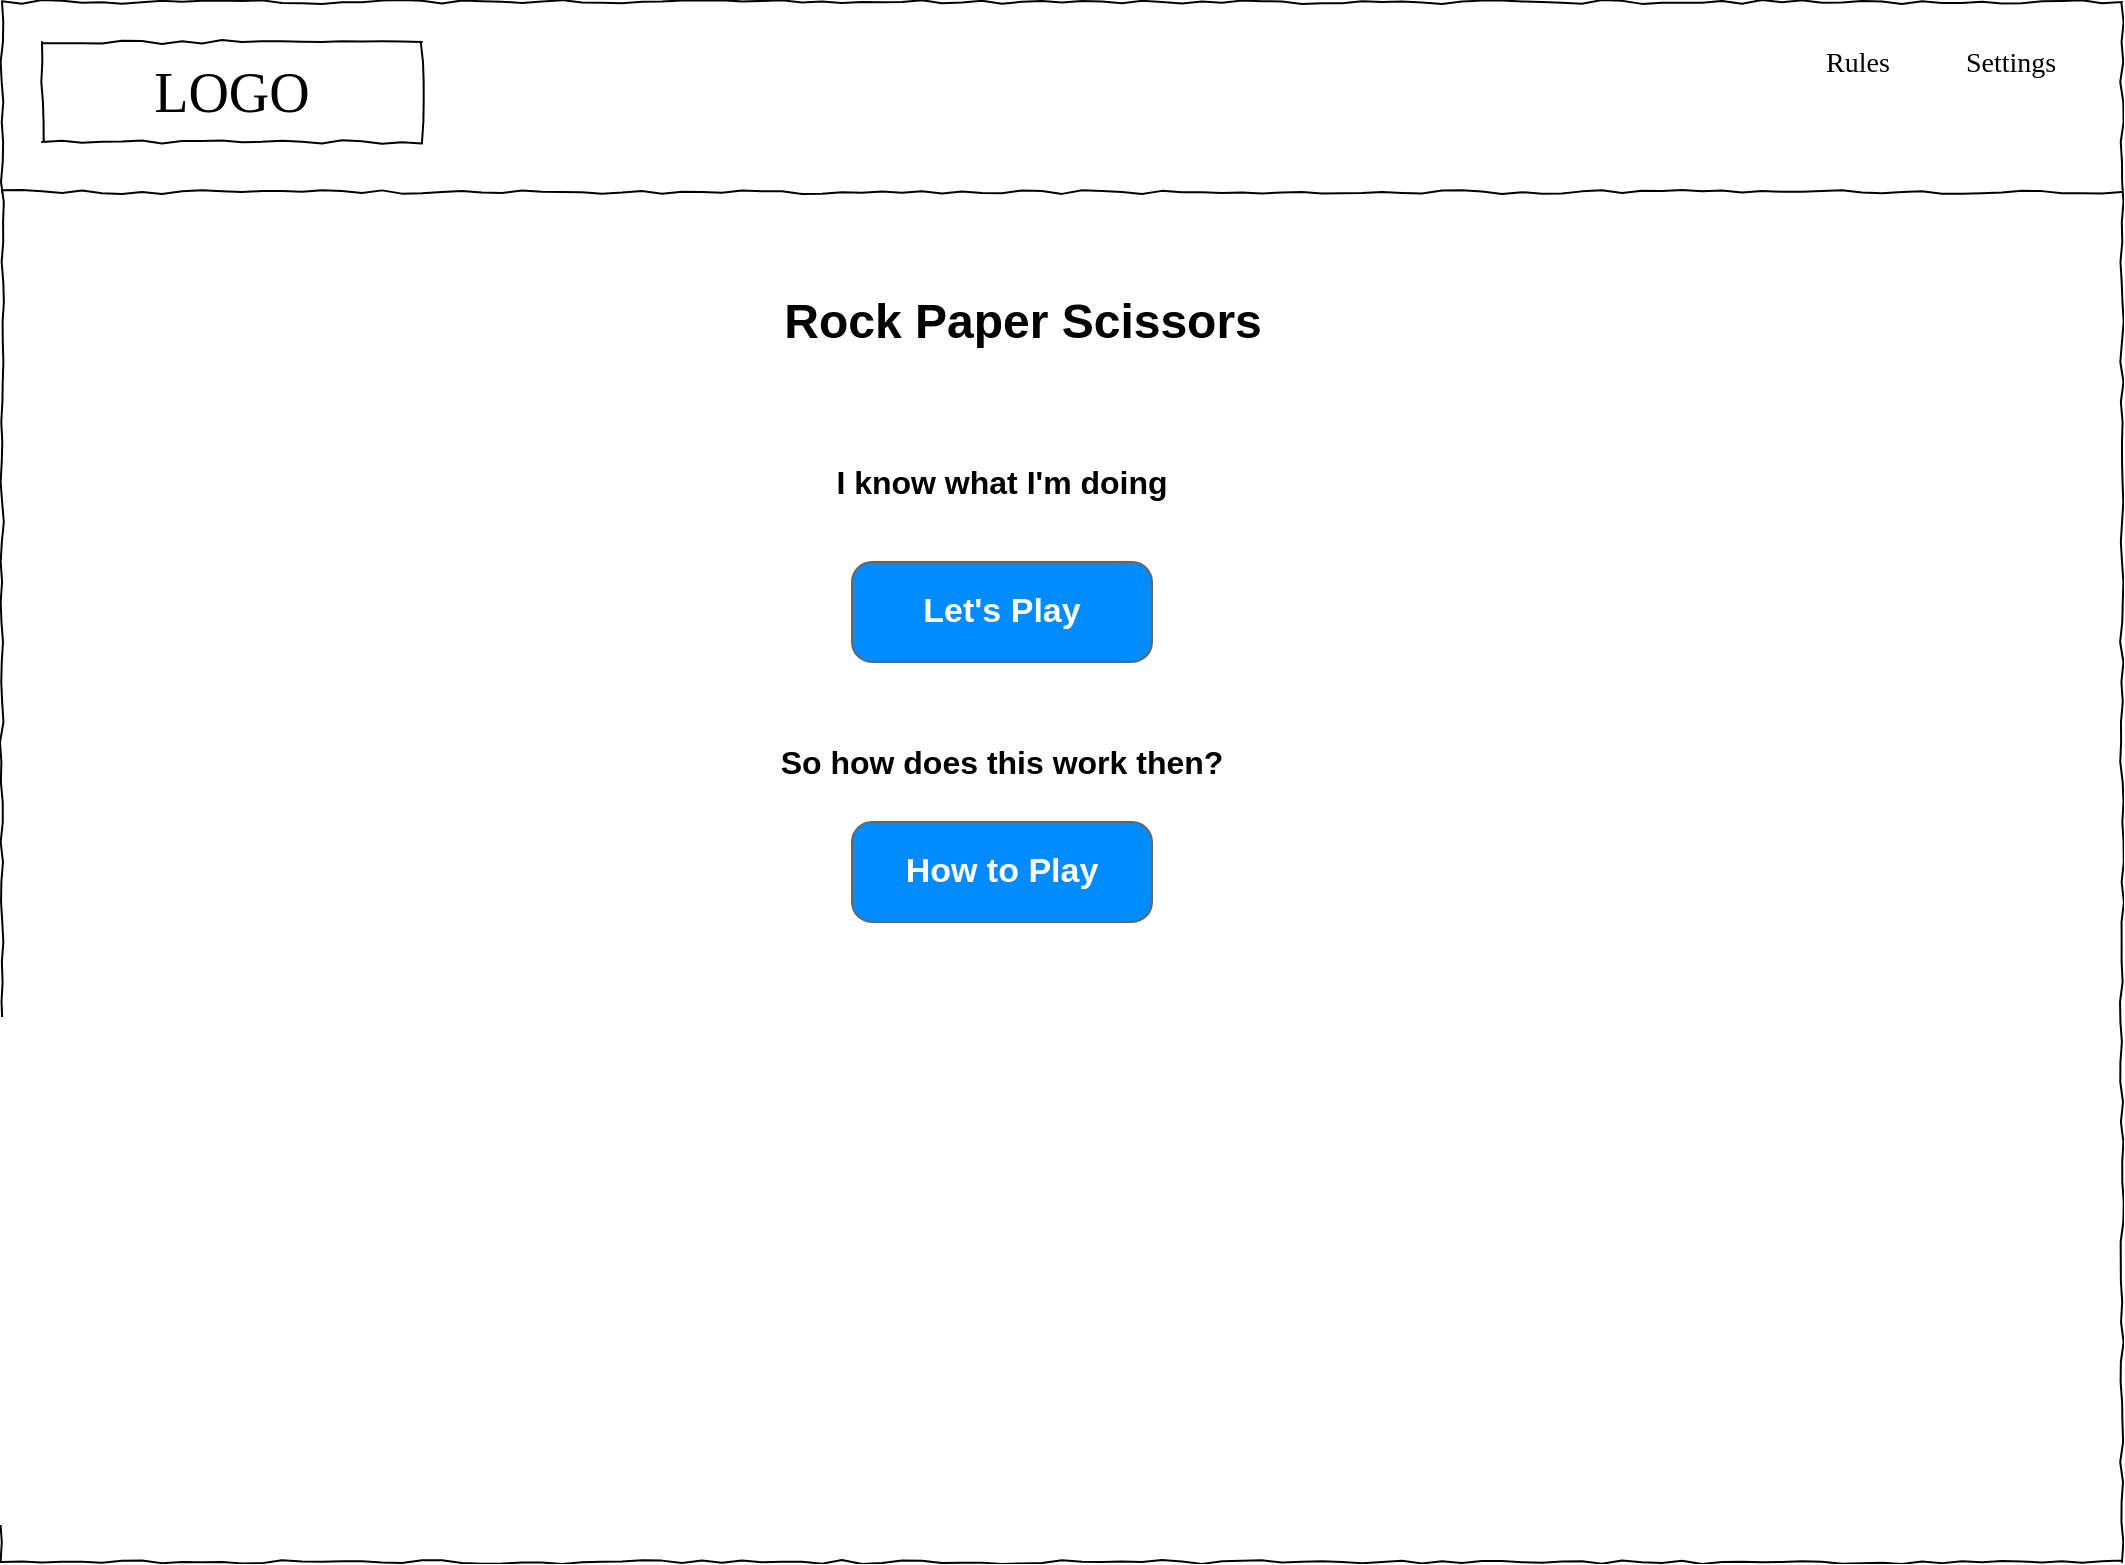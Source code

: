 <mxfile version="19.0.3" type="device" pages="17"><diagram name="landing-large" id="6yLF0KJcYkTs-vNKWpT_"><mxGraphModel dx="1102" dy="857" grid="1" gridSize="10" guides="1" tooltips="1" connect="1" arrows="1" fold="1" page="1" pageScale="1" pageWidth="1169" pageHeight="827" background="none" math="0" shadow="0"><root><mxCell id="p_o7mt_YJQG9Hypy_z4h-0"/><mxCell id="p_o7mt_YJQG9Hypy_z4h-1" parent="p_o7mt_YJQG9Hypy_z4h-0"/><mxCell id="p_o7mt_YJQG9Hypy_z4h-2" value="" style="whiteSpace=wrap;html=1;rounded=0;shadow=0;labelBackgroundColor=none;strokeColor=#000000;strokeWidth=1;fillColor=none;fontFamily=Verdana;fontSize=12;fontColor=#000000;align=center;comic=1;" vertex="1" parent="p_o7mt_YJQG9Hypy_z4h-1"><mxGeometry x="20" y="20" width="1060" height="780" as="geometry"/></mxCell><mxCell id="p_o7mt_YJQG9Hypy_z4h-3" value="LOGO" style="whiteSpace=wrap;html=1;rounded=0;shadow=0;labelBackgroundColor=none;strokeWidth=1;fontFamily=Verdana;fontSize=28;align=center;comic=1;" vertex="1" parent="p_o7mt_YJQG9Hypy_z4h-1"><mxGeometry x="40" y="40" width="190" height="50" as="geometry"/></mxCell><mxCell id="p_o7mt_YJQG9Hypy_z4h-4" value="Rules" style="text;html=1;points=[];align=left;verticalAlign=top;spacingTop=-4;fontSize=14;fontFamily=Verdana" vertex="1" parent="p_o7mt_YJQG9Hypy_z4h-1"><mxGeometry x="930" y="40" width="60" height="20" as="geometry"/></mxCell><mxCell id="p_o7mt_YJQG9Hypy_z4h-5" value="Settings" style="text;html=1;points=[];align=left;verticalAlign=top;spacingTop=-4;fontSize=14;fontFamily=Verdana" vertex="1" parent="p_o7mt_YJQG9Hypy_z4h-1"><mxGeometry x="1000" y="40" width="60" height="20" as="geometry"/></mxCell><mxCell id="p_o7mt_YJQG9Hypy_z4h-6" value="" style="line;strokeWidth=1;html=1;rounded=0;shadow=0;labelBackgroundColor=none;fillColor=none;fontFamily=Verdana;fontSize=14;fontColor=#000000;align=center;comic=1;" vertex="1" parent="p_o7mt_YJQG9Hypy_z4h-1"><mxGeometry x="20" y="110" width="1060" height="10" as="geometry"/></mxCell><mxCell id="p_o7mt_YJQG9Hypy_z4h-8" value="Rock Paper Scissors" style="text;strokeColor=none;fillColor=none;html=1;fontSize=24;fontStyle=1;verticalAlign=middle;align=center;" vertex="1" parent="p_o7mt_YJQG9Hypy_z4h-1"><mxGeometry x="480" y="160" width="100" height="40" as="geometry"/></mxCell><mxCell id="hVKNyuut4rutkEmsozCa-0" value="Let's Play" style="strokeWidth=1;shadow=0;dashed=0;align=center;html=1;shape=mxgraph.mockup.buttons.button;strokeColor=#666666;fontColor=#ffffff;mainText=;buttonStyle=round;fontSize=17;fontStyle=1;fillColor=#008cff;whiteSpace=wrap;" vertex="1" parent="p_o7mt_YJQG9Hypy_z4h-1"><mxGeometry x="445" y="300" width="150" height="50" as="geometry"/></mxCell><mxCell id="hVKNyuut4rutkEmsozCa-1" value="How to Play" style="strokeWidth=1;shadow=0;dashed=0;align=center;html=1;shape=mxgraph.mockup.buttons.button;strokeColor=#666666;fontColor=#ffffff;mainText=;buttonStyle=round;fontSize=17;fontStyle=1;fillColor=#008cff;whiteSpace=wrap;" vertex="1" parent="p_o7mt_YJQG9Hypy_z4h-1"><mxGeometry x="445" y="430" width="150" height="50" as="geometry"/></mxCell><UserObject label="&lt;font size=&quot;1&quot; style=&quot;&quot;&gt;&lt;b style=&quot;font-size: 16px;&quot;&gt;I know what I'm doing&lt;/b&gt;&lt;/font&gt;" placeholders="1" name="Variable" id="D2OKvXMFwbUw_PDK-j4X-0"><mxCell style="text;html=1;strokeColor=none;fillColor=none;align=center;verticalAlign=middle;whiteSpace=wrap;overflow=hidden;" vertex="1" parent="p_o7mt_YJQG9Hypy_z4h-1"><mxGeometry x="280" y="240" width="480" height="40" as="geometry"/></mxCell></UserObject><UserObject label="&lt;font size=&quot;1&quot; style=&quot;&quot;&gt;&lt;b style=&quot;font-size: 16px;&quot;&gt;So how does this work then?&lt;/b&gt;&lt;/font&gt;" placeholders="1" name="Variable" id="D2OKvXMFwbUw_PDK-j4X-1"><mxCell style="text;html=1;strokeColor=none;fillColor=none;align=center;verticalAlign=middle;whiteSpace=wrap;overflow=hidden;" vertex="1" parent="p_o7mt_YJQG9Hypy_z4h-1"><mxGeometry x="280" y="380" width="480" height="40" as="geometry"/></mxCell></UserObject></root></mxGraphModel></diagram><diagram name="main-large" id="03018318-947c-dd8e-b7a3-06fadd420f32"><mxGraphModel dx="1102" dy="857" grid="1" gridSize="10" guides="1" tooltips="1" connect="1" arrows="1" fold="1" page="1" pageScale="1" pageWidth="1169" pageHeight="827" background="none" math="0" shadow="0"><root><mxCell id="0"/><mxCell id="1" parent="0"/><mxCell id="677b7b8949515195-1" value="" style="whiteSpace=wrap;html=1;rounded=0;shadow=0;labelBackgroundColor=none;strokeColor=#000000;strokeWidth=1;fillColor=none;fontFamily=Verdana;fontSize=12;fontColor=#000000;align=center;comic=1;" parent="1" vertex="1"><mxGeometry x="20" y="20" width="1060" height="780" as="geometry"/></mxCell><mxCell id="677b7b8949515195-2" value="LOGO" style="whiteSpace=wrap;html=1;rounded=0;shadow=0;labelBackgroundColor=none;strokeWidth=1;fontFamily=Verdana;fontSize=28;align=center;comic=1;" parent="1" vertex="1"><mxGeometry x="40" y="40" width="190" height="50" as="geometry"/></mxCell><mxCell id="677b7b8949515195-6" value="Rules" style="text;html=1;points=[];align=left;verticalAlign=top;spacingTop=-4;fontSize=14;fontFamily=Verdana" parent="1" vertex="1"><mxGeometry x="930" y="40" width="60" height="20" as="geometry"/></mxCell><mxCell id="677b7b8949515195-7" value="Settings" style="text;html=1;points=[];align=left;verticalAlign=top;spacingTop=-4;fontSize=14;fontFamily=Verdana" parent="1" vertex="1"><mxGeometry x="1000" y="40" width="60" height="20" as="geometry"/></mxCell><mxCell id="677b7b8949515195-9" value="" style="line;strokeWidth=1;html=1;rounded=0;shadow=0;labelBackgroundColor=none;fillColor=none;fontFamily=Verdana;fontSize=14;fontColor=#000000;align=center;comic=1;" parent="1" vertex="1"><mxGeometry x="20" y="110" width="1060" height="10" as="geometry"/></mxCell><mxCell id="677b7b8949515195-16" value="" style="verticalLabelPosition=bottom;shadow=0;dashed=0;align=center;html=1;verticalAlign=top;strokeWidth=1;shape=mxgraph.mockup.graphics.simpleIcon;strokeColor=#999999;rounded=0;labelBackgroundColor=none;fontFamily=Verdana;fontSize=14;fontColor=#000000;comic=1;" parent="1" vertex="1"><mxGeometry x="250" y="320" width="110" height="90" as="geometry"/></mxCell><mxCell id="zZleizRN6Di8aALxKKOc-1" value="Rock Paper Scissors" style="text;strokeColor=none;fillColor=none;html=1;fontSize=24;fontStyle=1;verticalAlign=middle;align=center;" parent="1" vertex="1"><mxGeometry x="480" y="160" width="100" height="40" as="geometry"/></mxCell><UserObject label="&lt;font style=&quot;font-size: 14px;&quot;&gt;Basic&lt;/font&gt;" placeholders="1" name="Variable" id="zZleizRN6Di8aALxKKOc-2"><mxCell style="text;html=1;strokeColor=none;fillColor=none;align=center;verticalAlign=middle;whiteSpace=wrap;overflow=hidden;" parent="1" vertex="1"><mxGeometry x="265" y="430" width="80" height="20" as="geometry"/></mxCell></UserObject><mxCell id="zZleizRN6Di8aALxKKOc-3" value="" style="verticalLabelPosition=bottom;shadow=0;dashed=0;align=center;html=1;verticalAlign=top;strokeWidth=1;shape=mxgraph.mockup.graphics.simpleIcon;strokeColor=#999999;rounded=0;labelBackgroundColor=none;fontFamily=Verdana;fontSize=14;fontColor=#000000;comic=1;" parent="1" vertex="1"><mxGeometry x="470" y="320" width="110" height="90" as="geometry"/></mxCell><UserObject label="&lt;font style=&quot;font-size: 14px;&quot;&gt;Big Bang&lt;/font&gt;" placeholders="1" name="Variable" id="zZleizRN6Di8aALxKKOc-4"><mxCell style="text;html=1;strokeColor=none;fillColor=none;align=center;verticalAlign=middle;whiteSpace=wrap;overflow=hidden;" parent="1" vertex="1"><mxGeometry x="485" y="430" width="80" height="20" as="geometry"/></mxCell></UserObject><mxCell id="zZleizRN6Di8aALxKKOc-5" value="" style="verticalLabelPosition=bottom;shadow=0;dashed=0;align=center;html=1;verticalAlign=top;strokeWidth=1;shape=mxgraph.mockup.graphics.simpleIcon;strokeColor=#999999;rounded=0;labelBackgroundColor=none;fontFamily=Verdana;fontSize=14;fontColor=#000000;comic=1;" parent="1" vertex="1"><mxGeometry x="680" y="320" width="110" height="90" as="geometry"/></mxCell><UserObject label="&lt;font style=&quot;font-size: 14px;&quot;&gt;Xtreme&lt;/font&gt;" placeholders="1" name="Variable" id="zZleizRN6Di8aALxKKOc-6"><mxCell style="text;html=1;strokeColor=none;fillColor=none;align=center;verticalAlign=middle;whiteSpace=wrap;overflow=hidden;" parent="1" vertex="1"><mxGeometry x="695" y="430" width="80" height="20" as="geometry"/></mxCell></UserObject><UserObject label="&lt;font size=&quot;1&quot; style=&quot;&quot;&gt;&lt;b style=&quot;font-size: 16px;&quot;&gt;Select game&lt;/b&gt;&lt;/font&gt;" placeholders="1" name="Variable" id="cTQfMZ7yCWkO7YJf0Mps-1"><mxCell style="text;html=1;strokeColor=none;fillColor=none;align=center;verticalAlign=middle;whiteSpace=wrap;overflow=hidden;" parent="1" vertex="1"><mxGeometry x="440" y="240" width="160" height="40" as="geometry"/></mxCell></UserObject></root></mxGraphModel></diagram><diagram id="6JCqbNVK3jslifX_725O" name="game-param-large"><mxGraphModel dx="1102" dy="857" grid="1" gridSize="10" guides="1" tooltips="1" connect="1" arrows="1" fold="1" page="1" pageScale="1" pageWidth="1169" pageHeight="827" math="0" shadow="0"><root><mxCell id="0"/><mxCell id="1" parent="0"/><mxCell id="bkMh6p1mXBNQwx4n8YSp-1" value="" style="whiteSpace=wrap;html=1;rounded=0;shadow=0;labelBackgroundColor=none;strokeColor=#000000;strokeWidth=1;fillColor=none;fontFamily=Verdana;fontSize=12;fontColor=#000000;align=center;comic=1;" parent="1" vertex="1"><mxGeometry x="20" y="20" width="1060" height="780" as="geometry"/></mxCell><mxCell id="bkMh6p1mXBNQwx4n8YSp-2" value="LOGO" style="whiteSpace=wrap;html=1;rounded=0;shadow=0;labelBackgroundColor=none;strokeWidth=1;fontFamily=Verdana;fontSize=28;align=center;comic=1;" parent="1" vertex="1"><mxGeometry x="40" y="40" width="190" height="50" as="geometry"/></mxCell><mxCell id="bkMh6p1mXBNQwx4n8YSp-3" value="Rules" style="text;html=1;points=[];align=left;verticalAlign=top;spacingTop=-4;fontSize=14;fontFamily=Verdana" parent="1" vertex="1"><mxGeometry x="930" y="40" width="60" height="20" as="geometry"/></mxCell><mxCell id="bkMh6p1mXBNQwx4n8YSp-4" value="Settings" style="text;html=1;points=[];align=left;verticalAlign=top;spacingTop=-4;fontSize=14;fontFamily=Verdana" parent="1" vertex="1"><mxGeometry x="1000" y="40" width="60" height="20" as="geometry"/></mxCell><mxCell id="bkMh6p1mXBNQwx4n8YSp-5" value="" style="line;strokeWidth=1;html=1;rounded=0;shadow=0;labelBackgroundColor=none;fillColor=none;fontFamily=Verdana;fontSize=14;fontColor=#000000;align=center;comic=1;" parent="1" vertex="1"><mxGeometry x="20" y="110" width="1060" height="10" as="geometry"/></mxCell><mxCell id="bkMh6p1mXBNQwx4n8YSp-7" value="Rock Paper Scissors Xtreme" style="text;strokeColor=none;fillColor=none;html=1;fontSize=24;fontStyle=1;verticalAlign=middle;align=center;" parent="1" vertex="1"><mxGeometry x="480" y="160" width="100" height="40" as="geometry"/></mxCell><UserObject label="&lt;span style=&quot;font-size: 14px;&quot;&gt;Number of players&lt;/span&gt;" placeholders="1" name="Variable" id="bkMh6p1mXBNQwx4n8YSp-8"><mxCell style="text;html=1;strokeColor=none;fillColor=none;align=center;verticalAlign=middle;whiteSpace=wrap;overflow=hidden;" parent="1" vertex="1"><mxGeometry x="260" y="285" width="135" height="20" as="geometry"/></mxCell></UserObject><mxCell id="Alut_7oBUoRKcPgHyQ4a-4" value="2" style="strokeWidth=1;shadow=0;dashed=0;align=center;html=1;shape=mxgraph.mockup.forms.comboBox;strokeColor=#999999;fillColor=#ddeeff;align=left;fillColor2=#aaddff;mainText=;fontColor=#666666;fontSize=17;spacingLeft=3;" parent="1" vertex="1"><mxGeometry x="410" y="280" width="70" height="30" as="geometry"/></mxCell><UserObject label="&lt;span style=&quot;font-size: 14px;&quot;&gt;Number of robots&lt;/span&gt;" placeholders="1" name="Variable" id="Alut_7oBUoRKcPgHyQ4a-5"><mxCell style="text;html=1;strokeColor=none;fillColor=none;align=center;verticalAlign=middle;whiteSpace=wrap;overflow=hidden;" parent="1" vertex="1"><mxGeometry x="570" y="285" width="135" height="20" as="geometry"/></mxCell></UserObject><mxCell id="Alut_7oBUoRKcPgHyQ4a-6" value="1" style="strokeWidth=1;shadow=0;dashed=0;align=center;html=1;shape=mxgraph.mockup.forms.comboBox;strokeColor=#999999;fillColor=#ddeeff;align=left;fillColor2=#aaddff;mainText=;fontColor=#666666;fontSize=17;spacingLeft=3;" parent="1" vertex="1"><mxGeometry x="720" y="280" width="70" height="30" as="geometry"/></mxCell><mxCell id="Alut_7oBUoRKcPgHyQ4a-8" value="Joe Bloggs" style="strokeWidth=1;shadow=0;dashed=0;align=center;html=1;shape=mxgraph.mockup.forms.pwField;strokeColor=#999999;mainText=;align=left;fontColor=#666666;fontSize=17;spacingLeft=3;" parent="1" vertex="1"><mxGeometry x="531.25" y="448" width="150" height="30" as="geometry"/></mxCell><UserObject label="&lt;span style=&quot;font-size: 14px;&quot;&gt;Player 1&lt;/span&gt;" placeholders="1" name="Variable" id="Alut_7oBUoRKcPgHyQ4a-9"><mxCell style="text;html=1;strokeColor=none;fillColor=none;align=center;verticalAlign=middle;whiteSpace=wrap;overflow=hidden;" parent="1" vertex="1"><mxGeometry x="378.75" y="453" width="135" height="20" as="geometry"/></mxCell></UserObject><UserObject label="&lt;span style=&quot;font-size: 14px;&quot;&gt;Name&lt;/span&gt;" placeholders="1" name="Variable" id="Alut_7oBUoRKcPgHyQ4a-10"><mxCell style="text;html=1;strokeColor=none;fillColor=none;align=center;verticalAlign=middle;whiteSpace=wrap;overflow=hidden;" parent="1" vertex="1"><mxGeometry x="531.25" y="412.5" width="135" height="20" as="geometry"/></mxCell></UserObject><mxCell id="Alut_7oBUoRKcPgHyQ4a-11" value="Player 2" style="strokeWidth=1;shadow=0;dashed=0;align=center;html=1;shape=mxgraph.mockup.forms.pwField;strokeColor=#999999;mainText=;align=left;fontColor=#666666;fontSize=17;spacingLeft=3;" parent="1" vertex="1"><mxGeometry x="531.25" y="494" width="150" height="30" as="geometry"/></mxCell><UserObject label="&lt;span style=&quot;font-size: 14px;&quot;&gt;Player 2&lt;/span&gt;" placeholders="1" name="Variable" id="Alut_7oBUoRKcPgHyQ4a-12"><mxCell style="text;html=1;strokeColor=none;fillColor=none;align=center;verticalAlign=middle;whiteSpace=wrap;overflow=hidden;" parent="1" vertex="1"><mxGeometry x="378.75" y="499" width="135" height="20" as="geometry"/></mxCell></UserObject><mxCell id="Alut_7oBUoRKcPgHyQ4a-13" value="Play" style="strokeWidth=1;shadow=0;dashed=0;align=center;html=1;shape=mxgraph.mockup.buttons.button;strokeColor=#666666;fontColor=#ffffff;mainText=;buttonStyle=round;fontSize=17;fontStyle=1;fillColor=#008cff;whiteSpace=wrap;" parent="1" vertex="1"><mxGeometry x="456.25" y="584" width="150" height="50" as="geometry"/></mxCell><mxCell id="IV0UxwHjSXU39cz-_ltQ-5" value="One game shoot-out" style="shape=ellipse;fillColor=#eeeeee;strokeColor=#999999;gradientColor=#cccccc;html=1;align=left;spacingLeft=4;fontSize=17;fontColor=#666666;labelPosition=right;shadow=0;" parent="1" vertex="1"><mxGeometry x="350" y="360" width="15" height="15" as="geometry"/></mxCell><mxCell id="IV0UxwHjSXU39cz-_ltQ-6" value="Best of" style="shape=ellipse;fillColor=#eeeeee;strokeColor=#999999;gradientColor=#cccccc;html=1;align=left;spacingLeft=4;fontSize=17;fontColor=#666666;labelPosition=right;shadow=0;" parent="1" vertex="1"><mxGeometry x="585" y="360" width="15" height="15" as="geometry"/></mxCell><mxCell id="IV0UxwHjSXU39cz-_ltQ-8" value="3" style="strokeWidth=1;shadow=0;dashed=0;align=center;html=1;shape=mxgraph.mockup.forms.comboBox;strokeColor=#999999;fillColor=#ddeeff;align=left;fillColor2=#aaddff;mainText=;fontColor=#666666;fontSize=17;spacingLeft=3;" parent="1" vertex="1"><mxGeometry x="670" y="352.5" width="70" height="30" as="geometry"/></mxCell></root></mxGraphModel></diagram><diagram name="game-play-basic-large" id="uJPLhK58CkztUgY6egCI"><mxGraphModel dx="1102" dy="857" grid="1" gridSize="10" guides="1" tooltips="1" connect="1" arrows="1" fold="1" page="1" pageScale="1" pageWidth="1169" pageHeight="827" math="0" shadow="0"><root><mxCell id="moWwzMWutOWsjySSoccj-0"/><mxCell id="moWwzMWutOWsjySSoccj-1" parent="moWwzMWutOWsjySSoccj-0"/><mxCell id="moWwzMWutOWsjySSoccj-2" value="" style="whiteSpace=wrap;html=1;rounded=0;shadow=0;labelBackgroundColor=none;strokeColor=#000000;strokeWidth=1;fillColor=none;fontFamily=Verdana;fontSize=12;fontColor=#000000;align=center;comic=1;" parent="moWwzMWutOWsjySSoccj-1" vertex="1"><mxGeometry x="20" y="20" width="1060" height="780" as="geometry"/></mxCell><mxCell id="moWwzMWutOWsjySSoccj-3" value="LOGO" style="whiteSpace=wrap;html=1;rounded=0;shadow=0;labelBackgroundColor=none;strokeWidth=1;fontFamily=Verdana;fontSize=28;align=center;comic=1;" parent="moWwzMWutOWsjySSoccj-1" vertex="1"><mxGeometry x="40" y="40" width="190" height="50" as="geometry"/></mxCell><mxCell id="moWwzMWutOWsjySSoccj-4" value="Rules" style="text;html=1;points=[];align=left;verticalAlign=top;spacingTop=-4;fontSize=14;fontFamily=Verdana" parent="moWwzMWutOWsjySSoccj-1" vertex="1"><mxGeometry x="930" y="40" width="60" height="20" as="geometry"/></mxCell><mxCell id="moWwzMWutOWsjySSoccj-5" value="Settings" style="text;html=1;points=[];align=left;verticalAlign=top;spacingTop=-4;fontSize=14;fontFamily=Verdana" parent="moWwzMWutOWsjySSoccj-1" vertex="1"><mxGeometry x="1000" y="40" width="60" height="20" as="geometry"/></mxCell><mxCell id="moWwzMWutOWsjySSoccj-6" value="" style="line;strokeWidth=1;html=1;rounded=0;shadow=0;labelBackgroundColor=none;fillColor=none;fontFamily=Verdana;fontSize=14;fontColor=#000000;align=center;comic=1;" parent="moWwzMWutOWsjySSoccj-1" vertex="1"><mxGeometry x="20" y="110" width="1060" height="10" as="geometry"/></mxCell><mxCell id="moWwzMWutOWsjySSoccj-7" value="Rock Paper Scissors Basic" style="text;strokeColor=none;fillColor=none;html=1;fontSize=24;fontStyle=1;verticalAlign=middle;align=center;" parent="moWwzMWutOWsjySSoccj-1" vertex="1"><mxGeometry x="480" y="160" width="100" height="40" as="geometry"/></mxCell><mxCell id="Id1_71RZ6irsI-NyLVLf-0" value="" style="verticalLabelPosition=bottom;shadow=0;dashed=0;align=center;html=1;verticalAlign=top;strokeWidth=1;shape=mxgraph.mockup.graphics.simpleIcon;strokeColor=#999999;rounded=0;labelBackgroundColor=none;fontFamily=Verdana;fontSize=14;fontColor=#000000;comic=1;" parent="moWwzMWutOWsjySSoccj-1" vertex="1"><mxGeometry x="250" y="390" width="110" height="90" as="geometry"/></mxCell><UserObject label="&lt;font style=&quot;font-size: 14px;&quot;&gt;Rock&lt;/font&gt;" placeholders="1" name="Variable" id="Id1_71RZ6irsI-NyLVLf-1"><mxCell style="text;html=1;strokeColor=none;fillColor=none;align=center;verticalAlign=middle;whiteSpace=wrap;overflow=hidden;" parent="moWwzMWutOWsjySSoccj-1" vertex="1"><mxGeometry x="265" y="490" width="80" height="20" as="geometry"/></mxCell></UserObject><mxCell id="Id1_71RZ6irsI-NyLVLf-2" value="" style="verticalLabelPosition=bottom;shadow=0;dashed=0;align=center;html=1;verticalAlign=top;strokeWidth=1;shape=mxgraph.mockup.graphics.simpleIcon;strokeColor=#999999;rounded=0;labelBackgroundColor=none;fontFamily=Verdana;fontSize=14;fontColor=#000000;comic=1;" parent="moWwzMWutOWsjySSoccj-1" vertex="1"><mxGeometry x="470" y="390" width="110" height="90" as="geometry"/></mxCell><UserObject label="&lt;font style=&quot;font-size: 14px;&quot;&gt;Paper&lt;/font&gt;" placeholders="1" name="Variable" id="Id1_71RZ6irsI-NyLVLf-3"><mxCell style="text;html=1;strokeColor=none;fillColor=none;align=center;verticalAlign=middle;whiteSpace=wrap;overflow=hidden;" parent="moWwzMWutOWsjySSoccj-1" vertex="1"><mxGeometry x="485" y="490" width="80" height="20" as="geometry"/></mxCell></UserObject><mxCell id="Id1_71RZ6irsI-NyLVLf-4" value="" style="verticalLabelPosition=bottom;shadow=0;dashed=0;align=center;html=1;verticalAlign=top;strokeWidth=1;shape=mxgraph.mockup.graphics.simpleIcon;strokeColor=#999999;rounded=0;labelBackgroundColor=none;fontFamily=Verdana;fontSize=14;fontColor=#000000;comic=1;" parent="moWwzMWutOWsjySSoccj-1" vertex="1"><mxGeometry x="680" y="390" width="110" height="90" as="geometry"/></mxCell><UserObject label="&lt;font style=&quot;font-size: 14px;&quot;&gt;Scissors&lt;/font&gt;" placeholders="1" name="Variable" id="Id1_71RZ6irsI-NyLVLf-5"><mxCell style="text;html=1;strokeColor=none;fillColor=none;align=center;verticalAlign=middle;whiteSpace=wrap;overflow=hidden;" parent="moWwzMWutOWsjySSoccj-1" vertex="1"><mxGeometry x="695" y="490" width="80" height="20" as="geometry"/></mxCell></UserObject><UserObject label="&lt;span style=&quot;font-size: 16px;&quot;&gt;&lt;b style=&quot;font-size: 14px;&quot;&gt;Joe Bloggs&lt;/b&gt;&lt;/span&gt;" placeholders="1" name="Variable" id="oIZ7dOJIp8pMbQFvhI9J-0"><mxCell style="text;html=1;strokeColor=none;fillColor=none;align=center;verticalAlign=middle;whiteSpace=wrap;overflow=hidden;" parent="moWwzMWutOWsjySSoccj-1" vertex="1"><mxGeometry x="440" y="260" width="160" height="40" as="geometry"/></mxCell></UserObject><mxCell id="kXNp6M8b3wfXJ2BZVhul-0" value="" style="shape=table;html=1;whiteSpace=wrap;startSize=0;container=1;collapsible=0;childLayout=tableLayout;fontSize=16;" parent="moWwzMWutOWsjySSoccj-1" vertex="1"><mxGeometry x="320" y="210" width="420" height="36" as="geometry"/></mxCell><mxCell id="kXNp6M8b3wfXJ2BZVhul-1" value="" style="shape=tableRow;horizontal=0;startSize=0;swimlaneHead=0;swimlaneBody=0;top=0;left=0;bottom=0;right=0;collapsible=0;dropTarget=0;fillColor=none;points=[[0,0.5],[1,0.5]];portConstraint=eastwest;fontSize=16;" parent="kXNp6M8b3wfXJ2BZVhul-0" vertex="1"><mxGeometry width="420" height="36" as="geometry"/></mxCell><mxCell id="kXNp6M8b3wfXJ2BZVhul-2" value="Best of" style="shape=partialRectangle;html=1;whiteSpace=wrap;connectable=0;fillColor=none;top=0;left=0;bottom=0;right=0;overflow=hidden;fontSize=16;" parent="kXNp6M8b3wfXJ2BZVhul-1" vertex="1"><mxGeometry width="105" height="36" as="geometry"><mxRectangle width="105" height="36" as="alternateBounds"/></mxGeometry></mxCell><mxCell id="kXNp6M8b3wfXJ2BZVhul-3" value="3" style="shape=partialRectangle;html=1;whiteSpace=wrap;connectable=0;fillColor=none;top=0;left=0;bottom=0;right=0;overflow=hidden;fontSize=16;" parent="kXNp6M8b3wfXJ2BZVhul-1" vertex="1"><mxGeometry x="105" width="42" height="36" as="geometry"><mxRectangle width="42" height="36" as="alternateBounds"/></mxGeometry></mxCell><mxCell id="kXNp6M8b3wfXJ2BZVhul-19" value="Game" style="shape=partialRectangle;html=1;whiteSpace=wrap;connectable=0;fillColor=none;top=0;left=0;bottom=0;right=0;overflow=hidden;fontSize=16;" parent="kXNp6M8b3wfXJ2BZVhul-1" vertex="1"><mxGeometry x="147" width="105" height="36" as="geometry"><mxRectangle width="105" height="36" as="alternateBounds"/></mxGeometry></mxCell><mxCell id="kXNp6M8b3wfXJ2BZVhul-16" value="1" style="shape=partialRectangle;html=1;whiteSpace=wrap;connectable=0;fillColor=none;top=0;left=0;bottom=0;right=0;overflow=hidden;fontSize=16;" parent="kXNp6M8b3wfXJ2BZVhul-1" vertex="1"><mxGeometry x="252" width="42" height="36" as="geometry"><mxRectangle width="42" height="36" as="alternateBounds"/></mxGeometry></mxCell><mxCell id="kXNp6M8b3wfXJ2BZVhul-13" value="Round" style="shape=partialRectangle;html=1;whiteSpace=wrap;connectable=0;fillColor=none;top=0;left=0;bottom=0;right=0;overflow=hidden;fontSize=16;" parent="kXNp6M8b3wfXJ2BZVhul-1" vertex="1"><mxGeometry x="294" width="91" height="36" as="geometry"><mxRectangle width="91" height="36" as="alternateBounds"/></mxGeometry></mxCell><mxCell id="kXNp6M8b3wfXJ2BZVhul-10" value="1" style="shape=partialRectangle;html=1;whiteSpace=wrap;connectable=0;fillColor=none;top=0;left=0;bottom=0;right=0;overflow=hidden;fontSize=16;" parent="kXNp6M8b3wfXJ2BZVhul-1" vertex="1"><mxGeometry x="385" width="35" height="36" as="geometry"><mxRectangle width="35" height="36" as="alternateBounds"/></mxGeometry></mxCell></root></mxGraphModel></diagram><diagram name="game-play-big-bang-large" id="a4g_zVKt0UqaUrhBsolB"><mxGraphModel dx="1102" dy="857" grid="1" gridSize="10" guides="1" tooltips="1" connect="1" arrows="1" fold="1" page="1" pageScale="1" pageWidth="1169" pageHeight="827" math="0" shadow="0"><root><mxCell id="CMJuQFqqB2LrrqsKN4iX-0"/><mxCell id="CMJuQFqqB2LrrqsKN4iX-1" parent="CMJuQFqqB2LrrqsKN4iX-0"/><mxCell id="CMJuQFqqB2LrrqsKN4iX-2" value="" style="whiteSpace=wrap;html=1;rounded=0;shadow=0;labelBackgroundColor=none;strokeColor=#000000;strokeWidth=1;fillColor=none;fontFamily=Verdana;fontSize=12;fontColor=#000000;align=center;comic=1;" parent="CMJuQFqqB2LrrqsKN4iX-1" vertex="1"><mxGeometry x="20" y="20" width="1060" height="780" as="geometry"/></mxCell><mxCell id="CMJuQFqqB2LrrqsKN4iX-3" value="LOGO" style="whiteSpace=wrap;html=1;rounded=0;shadow=0;labelBackgroundColor=none;strokeWidth=1;fontFamily=Verdana;fontSize=28;align=center;comic=1;" parent="CMJuQFqqB2LrrqsKN4iX-1" vertex="1"><mxGeometry x="40" y="40" width="190" height="50" as="geometry"/></mxCell><mxCell id="CMJuQFqqB2LrrqsKN4iX-4" value="Rules" style="text;html=1;points=[];align=left;verticalAlign=top;spacingTop=-4;fontSize=14;fontFamily=Verdana" parent="CMJuQFqqB2LrrqsKN4iX-1" vertex="1"><mxGeometry x="930" y="40" width="60" height="20" as="geometry"/></mxCell><mxCell id="CMJuQFqqB2LrrqsKN4iX-5" value="Settings" style="text;html=1;points=[];align=left;verticalAlign=top;spacingTop=-4;fontSize=14;fontFamily=Verdana" parent="CMJuQFqqB2LrrqsKN4iX-1" vertex="1"><mxGeometry x="1000" y="40" width="60" height="20" as="geometry"/></mxCell><mxCell id="CMJuQFqqB2LrrqsKN4iX-6" value="" style="line;strokeWidth=1;html=1;rounded=0;shadow=0;labelBackgroundColor=none;fillColor=none;fontFamily=Verdana;fontSize=14;fontColor=#000000;align=center;comic=1;" parent="CMJuQFqqB2LrrqsKN4iX-1" vertex="1"><mxGeometry x="20" y="110" width="1060" height="10" as="geometry"/></mxCell><mxCell id="CMJuQFqqB2LrrqsKN4iX-7" value="Rock Paper Scissors Big Bang" style="text;strokeColor=none;fillColor=none;html=1;fontSize=24;fontStyle=1;verticalAlign=middle;align=center;" parent="CMJuQFqqB2LrrqsKN4iX-1" vertex="1"><mxGeometry x="480" y="160" width="100" height="40" as="geometry"/></mxCell><mxCell id="CMJuQFqqB2LrrqsKN4iX-10" value="" style="verticalLabelPosition=bottom;shadow=0;dashed=0;align=center;html=1;verticalAlign=top;strokeWidth=1;shape=mxgraph.mockup.graphics.simpleIcon;strokeColor=#999999;rounded=0;labelBackgroundColor=none;fontFamily=Verdana;fontSize=14;fontColor=#000000;comic=1;" parent="CMJuQFqqB2LrrqsKN4iX-1" vertex="1"><mxGeometry x="250" y="320" width="110" height="90" as="geometry"/></mxCell><UserObject label="&lt;font style=&quot;font-size: 14px;&quot;&gt;Rock&lt;/font&gt;" placeholders="1" name="Variable" id="CMJuQFqqB2LrrqsKN4iX-11"><mxCell style="text;html=1;strokeColor=none;fillColor=none;align=center;verticalAlign=middle;whiteSpace=wrap;overflow=hidden;" parent="CMJuQFqqB2LrrqsKN4iX-1" vertex="1"><mxGeometry x="270" y="420" width="80" height="20" as="geometry"/></mxCell></UserObject><mxCell id="CMJuQFqqB2LrrqsKN4iX-12" value="" style="verticalLabelPosition=bottom;shadow=0;dashed=0;align=center;html=1;verticalAlign=top;strokeWidth=1;shape=mxgraph.mockup.graphics.simpleIcon;strokeColor=#999999;rounded=0;labelBackgroundColor=none;fontFamily=Verdana;fontSize=14;fontColor=#000000;comic=1;" parent="CMJuQFqqB2LrrqsKN4iX-1" vertex="1"><mxGeometry x="470" y="320" width="110" height="90" as="geometry"/></mxCell><UserObject label="&lt;font style=&quot;font-size: 14px;&quot;&gt;Paper&lt;/font&gt;" placeholders="1" name="Variable" id="CMJuQFqqB2LrrqsKN4iX-13"><mxCell style="text;html=1;strokeColor=none;fillColor=none;align=center;verticalAlign=middle;whiteSpace=wrap;overflow=hidden;" parent="CMJuQFqqB2LrrqsKN4iX-1" vertex="1"><mxGeometry x="485" y="420" width="80" height="20" as="geometry"/></mxCell></UserObject><mxCell id="CMJuQFqqB2LrrqsKN4iX-14" value="" style="verticalLabelPosition=bottom;shadow=0;dashed=0;align=center;html=1;verticalAlign=top;strokeWidth=1;shape=mxgraph.mockup.graphics.simpleIcon;strokeColor=#999999;rounded=0;labelBackgroundColor=none;fontFamily=Verdana;fontSize=14;fontColor=#000000;comic=1;" parent="CMJuQFqqB2LrrqsKN4iX-1" vertex="1"><mxGeometry x="680" y="320" width="110" height="90" as="geometry"/></mxCell><UserObject label="&lt;font style=&quot;font-size: 14px;&quot;&gt;Scissors&lt;/font&gt;" placeholders="1" name="Variable" id="CMJuQFqqB2LrrqsKN4iX-15"><mxCell style="text;html=1;strokeColor=none;fillColor=none;align=center;verticalAlign=middle;whiteSpace=wrap;overflow=hidden;" parent="CMJuQFqqB2LrrqsKN4iX-1" vertex="1"><mxGeometry x="700" y="420" width="80" height="20" as="geometry"/></mxCell></UserObject><mxCell id="EqNVtbZ2FfFyrxEg_fTx-0" value="" style="verticalLabelPosition=bottom;shadow=0;dashed=0;align=center;html=1;verticalAlign=top;strokeWidth=1;shape=mxgraph.mockup.graphics.simpleIcon;strokeColor=#999999;rounded=0;labelBackgroundColor=none;fontFamily=Verdana;fontSize=14;fontColor=#000000;comic=1;" parent="CMJuQFqqB2LrrqsKN4iX-1" vertex="1"><mxGeometry x="250" y="470" width="110" height="90" as="geometry"/></mxCell><UserObject label="&lt;font style=&quot;font-size: 14px;&quot;&gt;Lizard&lt;/font&gt;" placeholders="1" name="Variable" id="EqNVtbZ2FfFyrxEg_fTx-1"><mxCell style="text;html=1;strokeColor=none;fillColor=none;align=center;verticalAlign=middle;whiteSpace=wrap;overflow=hidden;" parent="CMJuQFqqB2LrrqsKN4iX-1" vertex="1"><mxGeometry x="265" y="570" width="80" height="20" as="geometry"/></mxCell></UserObject><mxCell id="EqNVtbZ2FfFyrxEg_fTx-2" value="" style="verticalLabelPosition=bottom;shadow=0;dashed=0;align=center;html=1;verticalAlign=top;strokeWidth=1;shape=mxgraph.mockup.graphics.simpleIcon;strokeColor=#999999;rounded=0;labelBackgroundColor=none;fontFamily=Verdana;fontSize=14;fontColor=#000000;comic=1;" parent="CMJuQFqqB2LrrqsKN4iX-1" vertex="1"><mxGeometry x="470" y="470" width="110" height="90" as="geometry"/></mxCell><UserObject label="&lt;span style=&quot;font-size: 14px;&quot;&gt;Spock&lt;/span&gt;" placeholders="1" name="Variable" id="EqNVtbZ2FfFyrxEg_fTx-3"><mxCell style="text;html=1;strokeColor=none;fillColor=none;align=center;verticalAlign=middle;whiteSpace=wrap;overflow=hidden;" parent="CMJuQFqqB2LrrqsKN4iX-1" vertex="1"><mxGeometry x="485" y="570" width="80" height="20" as="geometry"/></mxCell></UserObject><UserObject label="&lt;span style=&quot;font-size: 16px;&quot;&gt;&lt;b style=&quot;font-size: 14px;&quot;&gt;Joe Bloggs&lt;/b&gt;&lt;/span&gt;" placeholders="1" name="Variable" id="IavG9xdp3EW1e-Np7N0E-2"><mxCell style="text;html=1;strokeColor=none;fillColor=none;align=center;verticalAlign=middle;whiteSpace=wrap;overflow=hidden;" parent="CMJuQFqqB2LrrqsKN4iX-1" vertex="1"><mxGeometry x="455" y="260" width="160" height="40" as="geometry"/></mxCell></UserObject><mxCell id="U96Lxvwul3pb6NjX2-Bk-8" value="" style="shape=table;html=1;whiteSpace=wrap;startSize=0;container=1;collapsible=0;childLayout=tableLayout;fontSize=16;" parent="CMJuQFqqB2LrrqsKN4iX-1" vertex="1"><mxGeometry x="330" y="220" width="420" height="36" as="geometry"/></mxCell><mxCell id="U96Lxvwul3pb6NjX2-Bk-9" value="" style="shape=tableRow;horizontal=0;startSize=0;swimlaneHead=0;swimlaneBody=0;top=0;left=0;bottom=0;right=0;collapsible=0;dropTarget=0;fillColor=none;points=[[0,0.5],[1,0.5]];portConstraint=eastwest;fontSize=16;" parent="U96Lxvwul3pb6NjX2-Bk-8" vertex="1"><mxGeometry width="420" height="36" as="geometry"/></mxCell><mxCell id="U96Lxvwul3pb6NjX2-Bk-10" value="Best of" style="shape=partialRectangle;html=1;whiteSpace=wrap;connectable=0;fillColor=none;top=0;left=0;bottom=0;right=0;overflow=hidden;fontSize=16;" parent="U96Lxvwul3pb6NjX2-Bk-9" vertex="1"><mxGeometry width="105" height="36" as="geometry"><mxRectangle width="105" height="36" as="alternateBounds"/></mxGeometry></mxCell><mxCell id="U96Lxvwul3pb6NjX2-Bk-11" value="3" style="shape=partialRectangle;html=1;whiteSpace=wrap;connectable=0;fillColor=none;top=0;left=0;bottom=0;right=0;overflow=hidden;fontSize=16;" parent="U96Lxvwul3pb6NjX2-Bk-9" vertex="1"><mxGeometry x="105" width="42" height="36" as="geometry"><mxRectangle width="42" height="36" as="alternateBounds"/></mxGeometry></mxCell><mxCell id="U96Lxvwul3pb6NjX2-Bk-12" value="Game" style="shape=partialRectangle;html=1;whiteSpace=wrap;connectable=0;fillColor=none;top=0;left=0;bottom=0;right=0;overflow=hidden;fontSize=16;" parent="U96Lxvwul3pb6NjX2-Bk-9" vertex="1"><mxGeometry x="147" width="105" height="36" as="geometry"><mxRectangle width="105" height="36" as="alternateBounds"/></mxGeometry></mxCell><mxCell id="U96Lxvwul3pb6NjX2-Bk-13" value="1" style="shape=partialRectangle;html=1;whiteSpace=wrap;connectable=0;fillColor=none;top=0;left=0;bottom=0;right=0;overflow=hidden;fontSize=16;" parent="U96Lxvwul3pb6NjX2-Bk-9" vertex="1"><mxGeometry x="252" width="42" height="36" as="geometry"><mxRectangle width="42" height="36" as="alternateBounds"/></mxGeometry></mxCell><mxCell id="U96Lxvwul3pb6NjX2-Bk-14" value="Round" style="shape=partialRectangle;html=1;whiteSpace=wrap;connectable=0;fillColor=none;top=0;left=0;bottom=0;right=0;overflow=hidden;fontSize=16;" parent="U96Lxvwul3pb6NjX2-Bk-9" vertex="1"><mxGeometry x="294" width="91" height="36" as="geometry"><mxRectangle width="91" height="36" as="alternateBounds"/></mxGeometry></mxCell><mxCell id="U96Lxvwul3pb6NjX2-Bk-15" value="1" style="shape=partialRectangle;html=1;whiteSpace=wrap;connectable=0;fillColor=none;top=0;left=0;bottom=0;right=0;overflow=hidden;fontSize=16;" parent="U96Lxvwul3pb6NjX2-Bk-9" vertex="1"><mxGeometry x="385" width="35" height="36" as="geometry"><mxRectangle width="35" height="36" as="alternateBounds"/></mxGeometry></mxCell></root></mxGraphModel></diagram><diagram name="game-play-xtreme-large" id="7u6A-QXMaFA4Pcvgasp0"><mxGraphModel dx="1102" dy="857" grid="1" gridSize="10" guides="1" tooltips="1" connect="1" arrows="1" fold="1" page="1" pageScale="1" pageWidth="1169" pageHeight="827" math="0" shadow="0"><root><mxCell id="usUjZAk4mVGxB_dsfmr4-0"/><mxCell id="usUjZAk4mVGxB_dsfmr4-1" parent="usUjZAk4mVGxB_dsfmr4-0"/><mxCell id="usUjZAk4mVGxB_dsfmr4-2" value="" style="whiteSpace=wrap;html=1;rounded=0;shadow=0;labelBackgroundColor=none;strokeColor=#000000;strokeWidth=1;fillColor=none;fontFamily=Verdana;fontSize=12;fontColor=#000000;align=center;comic=1;" parent="usUjZAk4mVGxB_dsfmr4-1" vertex="1"><mxGeometry x="20" y="20" width="1060" height="780" as="geometry"/></mxCell><mxCell id="usUjZAk4mVGxB_dsfmr4-3" value="LOGO" style="whiteSpace=wrap;html=1;rounded=0;shadow=0;labelBackgroundColor=none;strokeWidth=1;fontFamily=Verdana;fontSize=28;align=center;comic=1;" parent="usUjZAk4mVGxB_dsfmr4-1" vertex="1"><mxGeometry x="40" y="40" width="190" height="50" as="geometry"/></mxCell><mxCell id="usUjZAk4mVGxB_dsfmr4-4" value="Rules" style="text;html=1;points=[];align=left;verticalAlign=top;spacingTop=-4;fontSize=14;fontFamily=Verdana" parent="usUjZAk4mVGxB_dsfmr4-1" vertex="1"><mxGeometry x="930" y="40" width="60" height="20" as="geometry"/></mxCell><mxCell id="usUjZAk4mVGxB_dsfmr4-5" value="Settings" style="text;html=1;points=[];align=left;verticalAlign=top;spacingTop=-4;fontSize=14;fontFamily=Verdana" parent="usUjZAk4mVGxB_dsfmr4-1" vertex="1"><mxGeometry x="1000" y="40" width="60" height="20" as="geometry"/></mxCell><mxCell id="usUjZAk4mVGxB_dsfmr4-6" value="" style="line;strokeWidth=1;html=1;rounded=0;shadow=0;labelBackgroundColor=none;fillColor=none;fontFamily=Verdana;fontSize=14;fontColor=#000000;align=center;comic=1;" parent="usUjZAk4mVGxB_dsfmr4-1" vertex="1"><mxGeometry x="20" y="110" width="1060" height="10" as="geometry"/></mxCell><mxCell id="usUjZAk4mVGxB_dsfmr4-7" value="Rock Paper Scissors Xtreme" style="text;strokeColor=none;fillColor=none;html=1;fontSize=24;fontStyle=1;verticalAlign=middle;align=center;" parent="usUjZAk4mVGxB_dsfmr4-1" vertex="1"><mxGeometry x="480" y="160" width="100" height="40" as="geometry"/></mxCell><mxCell id="kDu2bmRrMDlz46cZQ-0l-0" value="" style="verticalLabelPosition=bottom;shadow=0;dashed=0;align=center;html=1;verticalAlign=top;strokeWidth=1;shape=mxgraph.mockup.graphics.simpleIcon;strokeColor=#999999;rounded=0;labelBackgroundColor=none;fontFamily=Verdana;fontSize=14;fontColor=#000000;comic=1;" parent="usUjZAk4mVGxB_dsfmr4-1" vertex="1"><mxGeometry x="250" y="320" width="110" height="90" as="geometry"/></mxCell><UserObject label="&lt;font style=&quot;font-size: 14px;&quot;&gt;Rock&lt;/font&gt;" placeholders="1" name="Variable" id="kDu2bmRrMDlz46cZQ-0l-1"><mxCell style="text;html=1;strokeColor=none;fillColor=none;align=center;verticalAlign=middle;whiteSpace=wrap;overflow=hidden;" parent="usUjZAk4mVGxB_dsfmr4-1" vertex="1"><mxGeometry x="265" y="420" width="80" height="20" as="geometry"/></mxCell></UserObject><mxCell id="kDu2bmRrMDlz46cZQ-0l-2" value="" style="verticalLabelPosition=bottom;shadow=0;dashed=0;align=center;html=1;verticalAlign=top;strokeWidth=1;shape=mxgraph.mockup.graphics.simpleIcon;strokeColor=#999999;rounded=0;labelBackgroundColor=none;fontFamily=Verdana;fontSize=14;fontColor=#000000;comic=1;" parent="usUjZAk4mVGxB_dsfmr4-1" vertex="1"><mxGeometry x="470" y="320" width="110" height="90" as="geometry"/></mxCell><UserObject label="&lt;font style=&quot;font-size: 14px;&quot;&gt;Paper&lt;/font&gt;" placeholders="1" name="Variable" id="kDu2bmRrMDlz46cZQ-0l-3"><mxCell style="text;html=1;strokeColor=none;fillColor=none;align=center;verticalAlign=middle;whiteSpace=wrap;overflow=hidden;" parent="usUjZAk4mVGxB_dsfmr4-1" vertex="1"><mxGeometry x="485" y="420" width="80" height="20" as="geometry"/></mxCell></UserObject><mxCell id="kDu2bmRrMDlz46cZQ-0l-4" value="" style="verticalLabelPosition=bottom;shadow=0;dashed=0;align=center;html=1;verticalAlign=top;strokeWidth=1;shape=mxgraph.mockup.graphics.simpleIcon;strokeColor=#999999;rounded=0;labelBackgroundColor=none;fontFamily=Verdana;fontSize=14;fontColor=#000000;comic=1;" parent="usUjZAk4mVGxB_dsfmr4-1" vertex="1"><mxGeometry x="680" y="320" width="110" height="90" as="geometry"/></mxCell><UserObject label="&lt;font style=&quot;font-size: 14px;&quot;&gt;Scissors&lt;/font&gt;" placeholders="1" name="Variable" id="kDu2bmRrMDlz46cZQ-0l-5"><mxCell style="text;html=1;strokeColor=none;fillColor=none;align=center;verticalAlign=middle;whiteSpace=wrap;overflow=hidden;" parent="usUjZAk4mVGxB_dsfmr4-1" vertex="1"><mxGeometry x="695" y="420" width="80" height="20" as="geometry"/></mxCell></UserObject><mxCell id="kDu2bmRrMDlz46cZQ-0l-6" value="" style="verticalLabelPosition=bottom;shadow=0;dashed=0;align=center;html=1;verticalAlign=top;strokeWidth=1;shape=mxgraph.mockup.graphics.simpleIcon;strokeColor=#999999;rounded=0;labelBackgroundColor=none;fontFamily=Verdana;fontSize=14;fontColor=#000000;comic=1;" parent="usUjZAk4mVGxB_dsfmr4-1" vertex="1"><mxGeometry x="250" y="460" width="110" height="90" as="geometry"/></mxCell><UserObject label="&lt;font style=&quot;font-size: 14px;&quot;&gt;Lizard&lt;/font&gt;" placeholders="1" name="Variable" id="kDu2bmRrMDlz46cZQ-0l-7"><mxCell style="text;html=1;strokeColor=none;fillColor=none;align=center;verticalAlign=middle;whiteSpace=wrap;overflow=hidden;" parent="usUjZAk4mVGxB_dsfmr4-1" vertex="1"><mxGeometry x="265" y="560" width="80" height="20" as="geometry"/></mxCell></UserObject><mxCell id="kDu2bmRrMDlz46cZQ-0l-8" value="" style="verticalLabelPosition=bottom;shadow=0;dashed=0;align=center;html=1;verticalAlign=top;strokeWidth=1;shape=mxgraph.mockup.graphics.simpleIcon;strokeColor=#999999;rounded=0;labelBackgroundColor=none;fontFamily=Verdana;fontSize=14;fontColor=#000000;comic=1;" parent="usUjZAk4mVGxB_dsfmr4-1" vertex="1"><mxGeometry x="470" y="460" width="110" height="90" as="geometry"/></mxCell><UserObject label="&lt;font style=&quot;font-size: 14px;&quot;&gt;Spock&lt;/font&gt;" placeholders="1" name="Variable" id="kDu2bmRrMDlz46cZQ-0l-9"><mxCell style="text;html=1;strokeColor=none;fillColor=none;align=center;verticalAlign=middle;whiteSpace=wrap;overflow=hidden;" parent="usUjZAk4mVGxB_dsfmr4-1" vertex="1"><mxGeometry x="485" y="560" width="80" height="20" as="geometry"/></mxCell></UserObject><mxCell id="kDu2bmRrMDlz46cZQ-0l-10" value="" style="verticalLabelPosition=bottom;shadow=0;dashed=0;align=center;html=1;verticalAlign=top;strokeWidth=1;shape=mxgraph.mockup.graphics.simpleIcon;strokeColor=#999999;rounded=0;labelBackgroundColor=none;fontFamily=Verdana;fontSize=14;fontColor=#000000;comic=1;" parent="usUjZAk4mVGxB_dsfmr4-1" vertex="1"><mxGeometry x="680" y="460" width="110" height="90" as="geometry"/></mxCell><UserObject label="&lt;font style=&quot;font-size: 14px;&quot;&gt;Spiderman&lt;/font&gt;" placeholders="1" name="Variable" id="kDu2bmRrMDlz46cZQ-0l-11"><mxCell style="text;html=1;strokeColor=none;fillColor=none;align=center;verticalAlign=middle;whiteSpace=wrap;overflow=hidden;" parent="usUjZAk4mVGxB_dsfmr4-1" vertex="1"><mxGeometry x="695" y="560" width="80" height="20" as="geometry"/></mxCell></UserObject><mxCell id="kDu2bmRrMDlz46cZQ-0l-12" value="" style="verticalLabelPosition=bottom;shadow=0;dashed=0;align=center;html=1;verticalAlign=top;strokeWidth=1;shape=mxgraph.mockup.graphics.simpleIcon;strokeColor=#999999;rounded=0;labelBackgroundColor=none;fontFamily=Verdana;fontSize=14;fontColor=#000000;comic=1;" parent="usUjZAk4mVGxB_dsfmr4-1" vertex="1"><mxGeometry x="250" y="600" width="110" height="90" as="geometry"/></mxCell><UserObject label="&lt;font style=&quot;font-size: 14px;&quot;&gt;Batman&lt;/font&gt;" placeholders="1" name="Variable" id="kDu2bmRrMDlz46cZQ-0l-13"><mxCell style="text;html=1;strokeColor=none;fillColor=none;align=center;verticalAlign=middle;whiteSpace=wrap;overflow=hidden;" parent="usUjZAk4mVGxB_dsfmr4-1" vertex="1"><mxGeometry x="265" y="700" width="80" height="20" as="geometry"/></mxCell></UserObject><mxCell id="kDu2bmRrMDlz46cZQ-0l-14" value="" style="verticalLabelPosition=bottom;shadow=0;dashed=0;align=center;html=1;verticalAlign=top;strokeWidth=1;shape=mxgraph.mockup.graphics.simpleIcon;strokeColor=#999999;rounded=0;labelBackgroundColor=none;fontFamily=Verdana;fontSize=14;fontColor=#000000;comic=1;" parent="usUjZAk4mVGxB_dsfmr4-1" vertex="1"><mxGeometry x="470" y="600" width="110" height="90" as="geometry"/></mxCell><UserObject label="&lt;font style=&quot;font-size: 14px;&quot;&gt;Wizard&lt;/font&gt;" placeholders="1" name="Variable" id="kDu2bmRrMDlz46cZQ-0l-15"><mxCell style="text;html=1;strokeColor=none;fillColor=none;align=center;verticalAlign=middle;whiteSpace=wrap;overflow=hidden;" parent="usUjZAk4mVGxB_dsfmr4-1" vertex="1"><mxGeometry x="485" y="700" width="80" height="20" as="geometry"/></mxCell></UserObject><mxCell id="kDu2bmRrMDlz46cZQ-0l-16" value="" style="verticalLabelPosition=bottom;shadow=0;dashed=0;align=center;html=1;verticalAlign=top;strokeWidth=1;shape=mxgraph.mockup.graphics.simpleIcon;strokeColor=#999999;rounded=0;labelBackgroundColor=none;fontFamily=Verdana;fontSize=14;fontColor=#000000;comic=1;" parent="usUjZAk4mVGxB_dsfmr4-1" vertex="1"><mxGeometry x="680" y="600" width="110" height="90" as="geometry"/></mxCell><UserObject label="&lt;font style=&quot;font-size: 14px;&quot;&gt;Glock&lt;/font&gt;" placeholders="1" name="Variable" id="kDu2bmRrMDlz46cZQ-0l-17"><mxCell style="text;html=1;strokeColor=none;fillColor=none;align=center;verticalAlign=middle;whiteSpace=wrap;overflow=hidden;" parent="usUjZAk4mVGxB_dsfmr4-1" vertex="1"><mxGeometry x="695" y="700" width="80" height="20" as="geometry"/></mxCell></UserObject><UserObject label="&lt;span style=&quot;font-size: 16px;&quot;&gt;&lt;b style=&quot;font-size: 14px;&quot;&gt;Joe Bloggs&lt;/b&gt;&lt;/span&gt;" placeholders="1" name="Variable" id="Gdrh6D9QHXNLh7S_rck6-2"><mxCell style="text;html=1;strokeColor=none;fillColor=none;align=center;verticalAlign=middle;whiteSpace=wrap;overflow=hidden;" parent="usUjZAk4mVGxB_dsfmr4-1" vertex="1"><mxGeometry x="440" y="270" width="160" height="40" as="geometry"/></mxCell></UserObject><mxCell id="F0b-cz9k1mPPliXxkpg8-0" value="" style="shape=table;html=1;whiteSpace=wrap;startSize=0;container=1;collapsible=0;childLayout=tableLayout;fontSize=16;" vertex="1" parent="usUjZAk4mVGxB_dsfmr4-1"><mxGeometry x="330" y="220" width="420" height="36" as="geometry"/></mxCell><mxCell id="F0b-cz9k1mPPliXxkpg8-1" value="" style="shape=tableRow;horizontal=0;startSize=0;swimlaneHead=0;swimlaneBody=0;top=0;left=0;bottom=0;right=0;collapsible=0;dropTarget=0;fillColor=none;points=[[0,0.5],[1,0.5]];portConstraint=eastwest;fontSize=16;" vertex="1" parent="F0b-cz9k1mPPliXxkpg8-0"><mxGeometry width="420" height="36" as="geometry"/></mxCell><mxCell id="F0b-cz9k1mPPliXxkpg8-2" value="Best of" style="shape=partialRectangle;html=1;whiteSpace=wrap;connectable=0;fillColor=none;top=0;left=0;bottom=0;right=0;overflow=hidden;fontSize=16;" vertex="1" parent="F0b-cz9k1mPPliXxkpg8-1"><mxGeometry width="105" height="36" as="geometry"><mxRectangle width="105" height="36" as="alternateBounds"/></mxGeometry></mxCell><mxCell id="F0b-cz9k1mPPliXxkpg8-3" value="3" style="shape=partialRectangle;html=1;whiteSpace=wrap;connectable=0;fillColor=none;top=0;left=0;bottom=0;right=0;overflow=hidden;fontSize=16;" vertex="1" parent="F0b-cz9k1mPPliXxkpg8-1"><mxGeometry x="105" width="42" height="36" as="geometry"><mxRectangle width="42" height="36" as="alternateBounds"/></mxGeometry></mxCell><mxCell id="F0b-cz9k1mPPliXxkpg8-4" value="Game" style="shape=partialRectangle;html=1;whiteSpace=wrap;connectable=0;fillColor=none;top=0;left=0;bottom=0;right=0;overflow=hidden;fontSize=16;" vertex="1" parent="F0b-cz9k1mPPliXxkpg8-1"><mxGeometry x="147" width="105" height="36" as="geometry"><mxRectangle width="105" height="36" as="alternateBounds"/></mxGeometry></mxCell><mxCell id="F0b-cz9k1mPPliXxkpg8-5" value="1" style="shape=partialRectangle;html=1;whiteSpace=wrap;connectable=0;fillColor=none;top=0;left=0;bottom=0;right=0;overflow=hidden;fontSize=16;" vertex="1" parent="F0b-cz9k1mPPliXxkpg8-1"><mxGeometry x="252" width="42" height="36" as="geometry"><mxRectangle width="42" height="36" as="alternateBounds"/></mxGeometry></mxCell><mxCell id="F0b-cz9k1mPPliXxkpg8-6" value="Round" style="shape=partialRectangle;html=1;whiteSpace=wrap;connectable=0;fillColor=none;top=0;left=0;bottom=0;right=0;overflow=hidden;fontSize=16;" vertex="1" parent="F0b-cz9k1mPPliXxkpg8-1"><mxGeometry x="294" width="91" height="36" as="geometry"><mxRectangle width="91" height="36" as="alternateBounds"/></mxGeometry></mxCell><mxCell id="F0b-cz9k1mPPliXxkpg8-7" value="1" style="shape=partialRectangle;html=1;whiteSpace=wrap;connectable=0;fillColor=none;top=0;left=0;bottom=0;right=0;overflow=hidden;fontSize=16;" vertex="1" parent="F0b-cz9k1mPPliXxkpg8-1"><mxGeometry x="385" width="35" height="36" as="geometry"><mxRectangle width="35" height="36" as="alternateBounds"/></mxGeometry></mxCell></root></mxGraphModel></diagram><diagram name="round-result-large" id="EySWCNJxfhll3LsWs_s4"><mxGraphModel dx="1102" dy="857" grid="1" gridSize="10" guides="1" tooltips="1" connect="1" arrows="1" fold="1" page="1" pageScale="1" pageWidth="1169" pageHeight="827" math="0" shadow="0"><root><mxCell id="lREbgPSUCkz8HZcO9Egc-0"/><mxCell id="lREbgPSUCkz8HZcO9Egc-1" parent="lREbgPSUCkz8HZcO9Egc-0"/><mxCell id="lREbgPSUCkz8HZcO9Egc-2" value="" style="whiteSpace=wrap;html=1;rounded=0;shadow=0;labelBackgroundColor=none;strokeColor=#000000;strokeWidth=1;fillColor=none;fontFamily=Verdana;fontSize=12;fontColor=#000000;align=center;comic=1;" parent="lREbgPSUCkz8HZcO9Egc-1" vertex="1"><mxGeometry x="20" y="20" width="1060" height="780" as="geometry"/></mxCell><mxCell id="lREbgPSUCkz8HZcO9Egc-3" value="LOGO" style="whiteSpace=wrap;html=1;rounded=0;shadow=0;labelBackgroundColor=none;strokeWidth=1;fontFamily=Verdana;fontSize=28;align=center;comic=1;" parent="lREbgPSUCkz8HZcO9Egc-1" vertex="1"><mxGeometry x="40" y="40" width="190" height="50" as="geometry"/></mxCell><mxCell id="lREbgPSUCkz8HZcO9Egc-4" value="Rules" style="text;html=1;points=[];align=left;verticalAlign=top;spacingTop=-4;fontSize=14;fontFamily=Verdana" parent="lREbgPSUCkz8HZcO9Egc-1" vertex="1"><mxGeometry x="930" y="40" width="60" height="20" as="geometry"/></mxCell><mxCell id="lREbgPSUCkz8HZcO9Egc-5" value="Settings" style="text;html=1;points=[];align=left;verticalAlign=top;spacingTop=-4;fontSize=14;fontFamily=Verdana" parent="lREbgPSUCkz8HZcO9Egc-1" vertex="1"><mxGeometry x="1000" y="40" width="60" height="20" as="geometry"/></mxCell><mxCell id="lREbgPSUCkz8HZcO9Egc-6" value="" style="line;strokeWidth=1;html=1;rounded=0;shadow=0;labelBackgroundColor=none;fillColor=none;fontFamily=Verdana;fontSize=14;fontColor=#000000;align=center;comic=1;" parent="lREbgPSUCkz8HZcO9Egc-1" vertex="1"><mxGeometry x="20" y="110" width="1060" height="10" as="geometry"/></mxCell><mxCell id="lREbgPSUCkz8HZcO9Egc-7" value="Rock Paper Scissors Basic" style="text;strokeColor=none;fillColor=none;html=1;fontSize=24;fontStyle=1;verticalAlign=middle;align=center;" parent="lREbgPSUCkz8HZcO9Egc-1" vertex="1"><mxGeometry x="480" y="160" width="100" height="40" as="geometry"/></mxCell><UserObject label="&lt;span style=&quot;font-size: 16px;&quot;&gt;&lt;b style=&quot;font-size: 14px;&quot;&gt;Joe Bloggs&lt;/b&gt;&lt;/span&gt;" placeholders="1" name="Variable" id="lREbgPSUCkz8HZcO9Egc-9"><mxCell style="text;html=1;strokeColor=none;fillColor=none;align=center;verticalAlign=middle;whiteSpace=wrap;overflow=hidden;" parent="lREbgPSUCkz8HZcO9Egc-1" vertex="1"><mxGeometry x="230" y="310" width="160" height="40" as="geometry"/></mxCell></UserObject><mxCell id="lREbgPSUCkz8HZcO9Egc-10" value="" style="verticalLabelPosition=bottom;shadow=0;dashed=0;align=center;html=1;verticalAlign=top;strokeWidth=1;shape=mxgraph.mockup.graphics.simpleIcon;strokeColor=#999999;rounded=0;labelBackgroundColor=none;fontFamily=Verdana;fontSize=14;fontColor=#000000;comic=1;" parent="lREbgPSUCkz8HZcO9Egc-1" vertex="1"><mxGeometry x="255" y="350" width="110" height="90" as="geometry"/></mxCell><UserObject label="&lt;font style=&quot;font-size: 14px;&quot;&gt;Rock&lt;/font&gt;" placeholders="1" name="Variable" id="lREbgPSUCkz8HZcO9Egc-11"><mxCell style="text;html=1;strokeColor=none;fillColor=none;align=center;verticalAlign=middle;whiteSpace=wrap;overflow=hidden;" parent="lREbgPSUCkz8HZcO9Egc-1" vertex="1"><mxGeometry x="270" y="450" width="80" height="20" as="geometry"/></mxCell></UserObject><mxCell id="lREbgPSUCkz8HZcO9Egc-12" value="" style="verticalLabelPosition=bottom;shadow=0;dashed=0;align=center;html=1;verticalAlign=top;strokeWidth=1;shape=mxgraph.mockup.graphics.simpleIcon;strokeColor=#999999;rounded=0;labelBackgroundColor=none;fontFamily=Verdana;fontSize=14;fontColor=#000000;comic=1;" parent="lREbgPSUCkz8HZcO9Egc-1" vertex="1"><mxGeometry x="475" y="350" width="110" height="90" as="geometry"/></mxCell><UserObject label="&lt;font style=&quot;font-size: 14px;&quot;&gt;Paper&lt;/font&gt;" placeholders="1" name="Variable" id="lREbgPSUCkz8HZcO9Egc-13"><mxCell style="text;html=1;strokeColor=none;fillColor=none;align=center;verticalAlign=middle;whiteSpace=wrap;overflow=hidden;" parent="lREbgPSUCkz8HZcO9Egc-1" vertex="1"><mxGeometry x="490" y="450" width="80" height="20" as="geometry"/></mxCell></UserObject><UserObject label="&lt;span style=&quot;font-size: 16px;&quot;&gt;&lt;b style=&quot;font-size: 14px;&quot;&gt;Player 2&lt;/b&gt;&lt;/span&gt;" placeholders="1" name="Variable" id="yAiyDOjN-zzkUWwKM0CA-0"><mxCell style="text;html=1;strokeColor=none;fillColor=none;align=center;verticalAlign=middle;whiteSpace=wrap;overflow=hidden;" parent="lREbgPSUCkz8HZcO9Egc-1" vertex="1"><mxGeometry x="450" y="310" width="160" height="40" as="geometry"/></mxCell></UserObject><mxCell id="z5UkZsaaV1-IJCYF6cg1-2" value="Paper covers Rock" style="text;html=1;strokeColor=none;fillColor=none;align=center;verticalAlign=middle;whiteSpace=wrap;rounded=0;fontSize=16;" parent="lREbgPSUCkz8HZcO9Egc-1" vertex="1"><mxGeometry x="460" y="500" width="140" height="30" as="geometry"/></mxCell><mxCell id="iLbnp4AFbYbF07AS7zzb-0" value="" style="verticalLabelPosition=bottom;shadow=0;dashed=0;align=center;html=1;verticalAlign=top;strokeWidth=1;shape=mxgraph.mockup.graphics.simpleIcon;strokeColor=#999999;rounded=0;labelBackgroundColor=none;fontFamily=Verdana;fontSize=14;fontColor=#000000;comic=1;" parent="lREbgPSUCkz8HZcO9Egc-1" vertex="1"><mxGeometry x="685" y="350" width="110" height="90" as="geometry"/></mxCell><UserObject label="&lt;font style=&quot;font-size: 14px;&quot;&gt;Paper&lt;/font&gt;" placeholders="1" name="Variable" id="iLbnp4AFbYbF07AS7zzb-1"><mxCell style="text;html=1;strokeColor=none;fillColor=none;align=center;verticalAlign=middle;whiteSpace=wrap;overflow=hidden;" parent="lREbgPSUCkz8HZcO9Egc-1" vertex="1"><mxGeometry x="700" y="450" width="80" height="20" as="geometry"/></mxCell></UserObject><UserObject label="&lt;span style=&quot;font-size: 16px;&quot;&gt;&lt;b style=&quot;font-size: 14px;&quot;&gt;Robot 1&lt;/b&gt;&lt;/span&gt;" placeholders="1" name="Variable" id="iLbnp4AFbYbF07AS7zzb-2"><mxCell style="text;html=1;strokeColor=none;fillColor=none;align=center;verticalAlign=middle;whiteSpace=wrap;overflow=hidden;" parent="lREbgPSUCkz8HZcO9Egc-1" vertex="1"><mxGeometry x="660" y="310" width="160" height="40" as="geometry"/></mxCell></UserObject><mxCell id="iLbnp4AFbYbF07AS7zzb-3" value="Next round" style="strokeWidth=1;shadow=0;dashed=0;align=center;html=1;shape=mxgraph.mockup.buttons.button;strokeColor=#666666;fontColor=#ffffff;mainText=;buttonStyle=round;fontSize=17;fontStyle=1;fillColor=#008cff;whiteSpace=wrap;" parent="lREbgPSUCkz8HZcO9Egc-1" vertex="1"><mxGeometry x="455" y="620" width="150" height="50" as="geometry"/></mxCell><mxCell id="9NMQHyzOPwtr9e_AGU4R-0" value="Scores" style="shape=table;html=1;whiteSpace=wrap;startSize=30;container=1;collapsible=0;childLayout=tableLayout;fontSize=16;" parent="lREbgPSUCkz8HZcO9Egc-1" vertex="1"><mxGeometry x="860" y="320" width="180" height="150" as="geometry"/></mxCell><mxCell id="9NMQHyzOPwtr9e_AGU4R-1" value="" style="shape=tableRow;horizontal=0;startSize=0;swimlaneHead=0;swimlaneBody=0;top=0;left=0;bottom=0;right=0;collapsible=0;dropTarget=0;fillColor=none;points=[[0,0.5],[1,0.5]];portConstraint=eastwest;fontSize=16;" parent="9NMQHyzOPwtr9e_AGU4R-0" vertex="1"><mxGeometry y="30" width="180" height="39" as="geometry"/></mxCell><mxCell id="9NMQHyzOPwtr9e_AGU4R-2" value="Joe Bloggs" style="shape=partialRectangle;html=1;whiteSpace=wrap;connectable=0;fillColor=none;top=0;left=0;bottom=0;right=0;overflow=hidden;fontSize=16;" parent="9NMQHyzOPwtr9e_AGU4R-1" vertex="1"><mxGeometry width="130" height="39" as="geometry"><mxRectangle width="130" height="39" as="alternateBounds"/></mxGeometry></mxCell><mxCell id="9NMQHyzOPwtr9e_AGU4R-3" value="0" style="shape=partialRectangle;html=1;whiteSpace=wrap;connectable=0;fillColor=none;top=0;left=0;bottom=0;right=0;overflow=hidden;fontSize=16;" parent="9NMQHyzOPwtr9e_AGU4R-1" vertex="1"><mxGeometry x="130" width="50" height="39" as="geometry"><mxRectangle width="50" height="39" as="alternateBounds"/></mxGeometry></mxCell><mxCell id="9NMQHyzOPwtr9e_AGU4R-4" value="" style="shape=tableRow;horizontal=0;startSize=0;swimlaneHead=0;swimlaneBody=0;top=0;left=0;bottom=0;right=0;collapsible=0;dropTarget=0;fillColor=none;points=[[0,0.5],[1,0.5]];portConstraint=eastwest;fontSize=16;" parent="9NMQHyzOPwtr9e_AGU4R-0" vertex="1"><mxGeometry y="69" width="180" height="42" as="geometry"/></mxCell><mxCell id="9NMQHyzOPwtr9e_AGU4R-5" value="Player 2" style="shape=partialRectangle;html=1;whiteSpace=wrap;connectable=0;fillColor=none;top=0;left=0;bottom=0;right=0;overflow=hidden;fontSize=16;" parent="9NMQHyzOPwtr9e_AGU4R-4" vertex="1"><mxGeometry width="130" height="42" as="geometry"><mxRectangle width="130" height="42" as="alternateBounds"/></mxGeometry></mxCell><mxCell id="9NMQHyzOPwtr9e_AGU4R-6" value="0" style="shape=partialRectangle;html=1;whiteSpace=wrap;connectable=0;fillColor=none;top=0;left=0;bottom=0;right=0;overflow=hidden;fontSize=16;" parent="9NMQHyzOPwtr9e_AGU4R-4" vertex="1"><mxGeometry x="130" width="50" height="42" as="geometry"><mxRectangle width="50" height="42" as="alternateBounds"/></mxGeometry></mxCell><mxCell id="9NMQHyzOPwtr9e_AGU4R-7" value="" style="shape=tableRow;horizontal=0;startSize=0;swimlaneHead=0;swimlaneBody=0;top=0;left=0;bottom=0;right=0;collapsible=0;dropTarget=0;fillColor=none;points=[[0,0.5],[1,0.5]];portConstraint=eastwest;fontSize=16;" parent="9NMQHyzOPwtr9e_AGU4R-0" vertex="1"><mxGeometry y="111" width="180" height="39" as="geometry"/></mxCell><mxCell id="9NMQHyzOPwtr9e_AGU4R-8" value="Robot 1" style="shape=partialRectangle;html=1;whiteSpace=wrap;connectable=0;fillColor=none;top=0;left=0;bottom=0;right=0;overflow=hidden;fontSize=16;" parent="9NMQHyzOPwtr9e_AGU4R-7" vertex="1"><mxGeometry width="130" height="39" as="geometry"><mxRectangle width="130" height="39" as="alternateBounds"/></mxGeometry></mxCell><mxCell id="9NMQHyzOPwtr9e_AGU4R-9" value="0" style="shape=partialRectangle;html=1;whiteSpace=wrap;connectable=0;fillColor=none;top=0;left=0;bottom=0;right=0;overflow=hidden;fontSize=16;" parent="9NMQHyzOPwtr9e_AGU4R-7" vertex="1"><mxGeometry x="130" width="50" height="39" as="geometry"><mxRectangle width="50" height="39" as="alternateBounds"/></mxGeometry></mxCell><UserObject label="&lt;b style=&quot;&quot;&gt;&lt;font style=&quot;font-size: 16px;&quot;&gt;Elimination&lt;/font&gt;&lt;/b&gt;" placeholders="1" name="Variable" id="geTIe8r1wmFQ-o7FaMd9-0"><mxCell style="text;html=1;strokeColor=none;fillColor=none;align=center;verticalAlign=middle;whiteSpace=wrap;overflow=hidden;" parent="lREbgPSUCkz8HZcO9Egc-1" vertex="1"><mxGeometry x="365" y="260" width="320" height="40" as="geometry"/></mxCell></UserObject><mxCell id="BkoAKdMOyOOhOa31_oua-0" value="" style="shape=table;html=1;whiteSpace=wrap;startSize=0;container=1;collapsible=0;childLayout=tableLayout;fontSize=16;" vertex="1" parent="lREbgPSUCkz8HZcO9Egc-1"><mxGeometry x="330" y="220" width="420" height="36" as="geometry"/></mxCell><mxCell id="BkoAKdMOyOOhOa31_oua-1" value="" style="shape=tableRow;horizontal=0;startSize=0;swimlaneHead=0;swimlaneBody=0;top=0;left=0;bottom=0;right=0;collapsible=0;dropTarget=0;fillColor=none;points=[[0,0.5],[1,0.5]];portConstraint=eastwest;fontSize=16;" vertex="1" parent="BkoAKdMOyOOhOa31_oua-0"><mxGeometry width="420" height="36" as="geometry"/></mxCell><mxCell id="BkoAKdMOyOOhOa31_oua-2" value="Best of" style="shape=partialRectangle;html=1;whiteSpace=wrap;connectable=0;fillColor=none;top=0;left=0;bottom=0;right=0;overflow=hidden;fontSize=16;" vertex="1" parent="BkoAKdMOyOOhOa31_oua-1"><mxGeometry width="105" height="36" as="geometry"><mxRectangle width="105" height="36" as="alternateBounds"/></mxGeometry></mxCell><mxCell id="BkoAKdMOyOOhOa31_oua-3" value="3" style="shape=partialRectangle;html=1;whiteSpace=wrap;connectable=0;fillColor=none;top=0;left=0;bottom=0;right=0;overflow=hidden;fontSize=16;" vertex="1" parent="BkoAKdMOyOOhOa31_oua-1"><mxGeometry x="105" width="42" height="36" as="geometry"><mxRectangle width="42" height="36" as="alternateBounds"/></mxGeometry></mxCell><mxCell id="BkoAKdMOyOOhOa31_oua-4" value="Game" style="shape=partialRectangle;html=1;whiteSpace=wrap;connectable=0;fillColor=none;top=0;left=0;bottom=0;right=0;overflow=hidden;fontSize=16;" vertex="1" parent="BkoAKdMOyOOhOa31_oua-1"><mxGeometry x="147" width="105" height="36" as="geometry"><mxRectangle width="105" height="36" as="alternateBounds"/></mxGeometry></mxCell><mxCell id="BkoAKdMOyOOhOa31_oua-5" value="1" style="shape=partialRectangle;html=1;whiteSpace=wrap;connectable=0;fillColor=none;top=0;left=0;bottom=0;right=0;overflow=hidden;fontSize=16;" vertex="1" parent="BkoAKdMOyOOhOa31_oua-1"><mxGeometry x="252" width="42" height="36" as="geometry"><mxRectangle width="42" height="36" as="alternateBounds"/></mxGeometry></mxCell><mxCell id="BkoAKdMOyOOhOa31_oua-6" value="Round" style="shape=partialRectangle;html=1;whiteSpace=wrap;connectable=0;fillColor=none;top=0;left=0;bottom=0;right=0;overflow=hidden;fontSize=16;" vertex="1" parent="BkoAKdMOyOOhOa31_oua-1"><mxGeometry x="294" width="91" height="36" as="geometry"><mxRectangle width="91" height="36" as="alternateBounds"/></mxGeometry></mxCell><mxCell id="BkoAKdMOyOOhOa31_oua-7" value="1" style="shape=partialRectangle;html=1;whiteSpace=wrap;connectable=0;fillColor=none;top=0;left=0;bottom=0;right=0;overflow=hidden;fontSize=16;" vertex="1" parent="BkoAKdMOyOOhOa31_oua-1"><mxGeometry x="385" width="35" height="36" as="geometry"><mxRectangle width="35" height="36" as="alternateBounds"/></mxGeometry></mxCell></root></mxGraphModel></diagram><diagram name="game-result-large" id="iEaFl-UgT_LVZ3HDIaaJ"><mxGraphModel dx="1102" dy="857" grid="1" gridSize="10" guides="1" tooltips="1" connect="1" arrows="1" fold="1" page="1" pageScale="1" pageWidth="1169" pageHeight="827" math="0" shadow="0"><root><mxCell id="YVhSnKuTa7IVDdCs3qrZ-0"/><mxCell id="YVhSnKuTa7IVDdCs3qrZ-1" parent="YVhSnKuTa7IVDdCs3qrZ-0"/><mxCell id="YVhSnKuTa7IVDdCs3qrZ-2" value="" style="whiteSpace=wrap;html=1;rounded=0;shadow=0;labelBackgroundColor=none;strokeColor=#000000;strokeWidth=1;fillColor=none;fontFamily=Verdana;fontSize=12;fontColor=#000000;align=center;comic=1;" parent="YVhSnKuTa7IVDdCs3qrZ-1" vertex="1"><mxGeometry x="20" y="20" width="1060" height="780" as="geometry"/></mxCell><mxCell id="YVhSnKuTa7IVDdCs3qrZ-3" value="LOGO" style="whiteSpace=wrap;html=1;rounded=0;shadow=0;labelBackgroundColor=none;strokeWidth=1;fontFamily=Verdana;fontSize=28;align=center;comic=1;" parent="YVhSnKuTa7IVDdCs3qrZ-1" vertex="1"><mxGeometry x="40" y="40" width="190" height="50" as="geometry"/></mxCell><mxCell id="YVhSnKuTa7IVDdCs3qrZ-4" value="Rules" style="text;html=1;points=[];align=left;verticalAlign=top;spacingTop=-4;fontSize=14;fontFamily=Verdana" parent="YVhSnKuTa7IVDdCs3qrZ-1" vertex="1"><mxGeometry x="930" y="40" width="60" height="20" as="geometry"/></mxCell><mxCell id="YVhSnKuTa7IVDdCs3qrZ-5" value="Settings" style="text;html=1;points=[];align=left;verticalAlign=top;spacingTop=-4;fontSize=14;fontFamily=Verdana" parent="YVhSnKuTa7IVDdCs3qrZ-1" vertex="1"><mxGeometry x="1000" y="40" width="60" height="20" as="geometry"/></mxCell><mxCell id="YVhSnKuTa7IVDdCs3qrZ-6" value="" style="line;strokeWidth=1;html=1;rounded=0;shadow=0;labelBackgroundColor=none;fillColor=none;fontFamily=Verdana;fontSize=14;fontColor=#000000;align=center;comic=1;" parent="YVhSnKuTa7IVDdCs3qrZ-1" vertex="1"><mxGeometry x="20" y="110" width="1060" height="10" as="geometry"/></mxCell><mxCell id="YVhSnKuTa7IVDdCs3qrZ-7" value="Rock Paper Scissors Basic" style="text;strokeColor=none;fillColor=none;html=1;fontSize=24;fontStyle=1;verticalAlign=middle;align=center;" parent="YVhSnKuTa7IVDdCs3qrZ-1" vertex="1"><mxGeometry x="480" y="160" width="100" height="40" as="geometry"/></mxCell><mxCell id="YVhSnKuTa7IVDdCs3qrZ-11" value="" style="verticalLabelPosition=bottom;shadow=0;dashed=0;align=center;html=1;verticalAlign=top;strokeWidth=1;shape=mxgraph.mockup.graphics.simpleIcon;strokeColor=#999999;rounded=0;labelBackgroundColor=none;fontFamily=Verdana;fontSize=14;fontColor=#000000;comic=1;" parent="YVhSnKuTa7IVDdCs3qrZ-1" vertex="1"><mxGeometry x="360" y="360" width="110" height="90" as="geometry"/></mxCell><UserObject label="&lt;font style=&quot;font-size: 14px;&quot;&gt;Scissors&lt;/font&gt;" placeholders="1" name="Variable" id="YVhSnKuTa7IVDdCs3qrZ-12"><mxCell style="text;html=1;strokeColor=none;fillColor=none;align=center;verticalAlign=middle;whiteSpace=wrap;overflow=hidden;" parent="YVhSnKuTa7IVDdCs3qrZ-1" vertex="1"><mxGeometry x="375" y="460" width="80" height="20" as="geometry"/></mxCell></UserObject><UserObject label="&lt;span style=&quot;font-size: 16px;&quot;&gt;&lt;b style=&quot;font-size: 14px;&quot;&gt;Player 2&lt;/b&gt;&lt;/span&gt;" placeholders="1" name="Variable" id="YVhSnKuTa7IVDdCs3qrZ-13"><mxCell style="text;html=1;strokeColor=none;fillColor=none;align=center;verticalAlign=middle;whiteSpace=wrap;overflow=hidden;" parent="YVhSnKuTa7IVDdCs3qrZ-1" vertex="1"><mxGeometry x="335" y="320" width="160" height="40" as="geometry"/></mxCell></UserObject><mxCell id="YVhSnKuTa7IVDdCs3qrZ-15" value="Scissors cuts Paper" style="text;html=1;strokeColor=none;fillColor=none;align=center;verticalAlign=middle;whiteSpace=wrap;rounded=0;fontSize=16;" parent="YVhSnKuTa7IVDdCs3qrZ-1" vertex="1"><mxGeometry x="440" y="500" width="160" height="30" as="geometry"/></mxCell><mxCell id="YVhSnKuTa7IVDdCs3qrZ-16" value="" style="verticalLabelPosition=bottom;shadow=0;dashed=0;align=center;html=1;verticalAlign=top;strokeWidth=1;shape=mxgraph.mockup.graphics.simpleIcon;strokeColor=#999999;rounded=0;labelBackgroundColor=none;fontFamily=Verdana;fontSize=14;fontColor=#000000;comic=1;" parent="YVhSnKuTa7IVDdCs3qrZ-1" vertex="1"><mxGeometry x="570" y="360" width="110" height="90" as="geometry"/></mxCell><UserObject label="&lt;font style=&quot;font-size: 14px;&quot;&gt;Paper&lt;/font&gt;" placeholders="1" name="Variable" id="YVhSnKuTa7IVDdCs3qrZ-17"><mxCell style="text;html=1;strokeColor=none;fillColor=none;align=center;verticalAlign=middle;whiteSpace=wrap;overflow=hidden;" parent="YVhSnKuTa7IVDdCs3qrZ-1" vertex="1"><mxGeometry x="585" y="460" width="80" height="20" as="geometry"/></mxCell></UserObject><UserObject label="&lt;span style=&quot;font-size: 16px;&quot;&gt;&lt;b style=&quot;font-size: 14px;&quot;&gt;Robot 1&lt;/b&gt;&lt;/span&gt;" placeholders="1" name="Variable" id="YVhSnKuTa7IVDdCs3qrZ-18"><mxCell style="text;html=1;strokeColor=none;fillColor=none;align=center;verticalAlign=middle;whiteSpace=wrap;overflow=hidden;" parent="YVhSnKuTa7IVDdCs3qrZ-1" vertex="1"><mxGeometry x="545" y="320" width="160" height="40" as="geometry"/></mxCell></UserObject><mxCell id="YVhSnKuTa7IVDdCs3qrZ-19" value="Next game" style="strokeWidth=1;shadow=0;dashed=0;align=center;html=1;shape=mxgraph.mockup.buttons.button;strokeColor=#666666;fontColor=#ffffff;mainText=;buttonStyle=round;fontSize=17;fontStyle=1;fillColor=#008cff;whiteSpace=wrap;" parent="YVhSnKuTa7IVDdCs3qrZ-1" vertex="1"><mxGeometry x="455" y="620" width="150" height="50" as="geometry"/></mxCell><UserObject label="&lt;span style=&quot;font-size: 16px;&quot;&gt;&lt;b style=&quot;font-size: 14px;&quot;&gt;Winner&lt;/b&gt;&lt;/span&gt;" placeholders="1" name="Variable" id="5eHhnIynLmN4S2_LPlcb-0"><mxCell style="text;html=1;strokeColor=none;fillColor=none;align=center;verticalAlign=middle;whiteSpace=wrap;overflow=hidden;" parent="YVhSnKuTa7IVDdCs3qrZ-1" vertex="1"><mxGeometry x="335" y="290" width="160" height="40" as="geometry"/></mxCell></UserObject><mxCell id="wLcutAWLocR4tts6aG1B-0" value="Scores" style="shape=table;html=1;whiteSpace=wrap;startSize=30;container=1;collapsible=0;childLayout=tableLayout;fontSize=16;" parent="YVhSnKuTa7IVDdCs3qrZ-1" vertex="1"><mxGeometry x="840" y="320" width="180" height="150" as="geometry"/></mxCell><mxCell id="wLcutAWLocR4tts6aG1B-1" value="" style="shape=tableRow;horizontal=0;startSize=0;swimlaneHead=0;swimlaneBody=0;top=0;left=0;bottom=0;right=0;collapsible=0;dropTarget=0;fillColor=none;points=[[0,0.5],[1,0.5]];portConstraint=eastwest;fontSize=16;" parent="wLcutAWLocR4tts6aG1B-0" vertex="1"><mxGeometry y="30" width="180" height="39" as="geometry"/></mxCell><mxCell id="wLcutAWLocR4tts6aG1B-2" value="Joe Bloggs" style="shape=partialRectangle;html=1;whiteSpace=wrap;connectable=0;fillColor=none;top=0;left=0;bottom=0;right=0;overflow=hidden;fontSize=16;" parent="wLcutAWLocR4tts6aG1B-1" vertex="1"><mxGeometry width="130" height="39" as="geometry"><mxRectangle width="130" height="39" as="alternateBounds"/></mxGeometry></mxCell><mxCell id="wLcutAWLocR4tts6aG1B-3" value="0" style="shape=partialRectangle;html=1;whiteSpace=wrap;connectable=0;fillColor=none;top=0;left=0;bottom=0;right=0;overflow=hidden;fontSize=16;" parent="wLcutAWLocR4tts6aG1B-1" vertex="1"><mxGeometry x="130" width="50" height="39" as="geometry"><mxRectangle width="50" height="39" as="alternateBounds"/></mxGeometry></mxCell><mxCell id="wLcutAWLocR4tts6aG1B-4" value="" style="shape=tableRow;horizontal=0;startSize=0;swimlaneHead=0;swimlaneBody=0;top=0;left=0;bottom=0;right=0;collapsible=0;dropTarget=0;fillColor=none;points=[[0,0.5],[1,0.5]];portConstraint=eastwest;fontSize=16;" parent="wLcutAWLocR4tts6aG1B-0" vertex="1"><mxGeometry y="69" width="180" height="42" as="geometry"/></mxCell><mxCell id="wLcutAWLocR4tts6aG1B-5" value="Player 2" style="shape=partialRectangle;html=1;whiteSpace=wrap;connectable=0;fillColor=none;top=0;left=0;bottom=0;right=0;overflow=hidden;fontSize=16;" parent="wLcutAWLocR4tts6aG1B-4" vertex="1"><mxGeometry width="130" height="42" as="geometry"><mxRectangle width="130" height="42" as="alternateBounds"/></mxGeometry></mxCell><mxCell id="wLcutAWLocR4tts6aG1B-6" value="1" style="shape=partialRectangle;html=1;whiteSpace=wrap;connectable=0;fillColor=none;top=0;left=0;bottom=0;right=0;overflow=hidden;fontSize=16;" parent="wLcutAWLocR4tts6aG1B-4" vertex="1"><mxGeometry x="130" width="50" height="42" as="geometry"><mxRectangle width="50" height="42" as="alternateBounds"/></mxGeometry></mxCell><mxCell id="wLcutAWLocR4tts6aG1B-7" value="" style="shape=tableRow;horizontal=0;startSize=0;swimlaneHead=0;swimlaneBody=0;top=0;left=0;bottom=0;right=0;collapsible=0;dropTarget=0;fillColor=none;points=[[0,0.5],[1,0.5]];portConstraint=eastwest;fontSize=16;" parent="wLcutAWLocR4tts6aG1B-0" vertex="1"><mxGeometry y="111" width="180" height="39" as="geometry"/></mxCell><mxCell id="wLcutAWLocR4tts6aG1B-8" value="Robot 1" style="shape=partialRectangle;html=1;whiteSpace=wrap;connectable=0;fillColor=none;top=0;left=0;bottom=0;right=0;overflow=hidden;fontSize=16;" parent="wLcutAWLocR4tts6aG1B-7" vertex="1"><mxGeometry width="130" height="39" as="geometry"><mxRectangle width="130" height="39" as="alternateBounds"/></mxGeometry></mxCell><mxCell id="wLcutAWLocR4tts6aG1B-9" value="0" style="shape=partialRectangle;html=1;whiteSpace=wrap;connectable=0;fillColor=none;top=0;left=0;bottom=0;right=0;overflow=hidden;fontSize=16;" parent="wLcutAWLocR4tts6aG1B-7" vertex="1"><mxGeometry x="130" width="50" height="39" as="geometry"><mxRectangle width="50" height="39" as="alternateBounds"/></mxGeometry></mxCell><UserObject label="&lt;b style=&quot;&quot;&gt;&lt;font style=&quot;font-size: 16px;&quot;&gt;Winner&lt;/font&gt;&lt;/b&gt;" placeholders="1" name="Variable" id="ZhkOWtfFRzIv-JF1bah9-0"><mxCell style="text;html=1;strokeColor=none;fillColor=none;align=center;verticalAlign=middle;whiteSpace=wrap;overflow=hidden;" parent="YVhSnKuTa7IVDdCs3qrZ-1" vertex="1"><mxGeometry x="445" y="250" width="160" height="40" as="geometry"/></mxCell></UserObject><mxCell id="7J3MVfz_0xKDzIgmEuOJ-0" value="" style="shape=table;html=1;whiteSpace=wrap;startSize=0;container=1;collapsible=0;childLayout=tableLayout;fontSize=16;" parent="YVhSnKuTa7IVDdCs3qrZ-1" vertex="1"><mxGeometry x="330" y="210" width="420" height="36" as="geometry"/></mxCell><mxCell id="7J3MVfz_0xKDzIgmEuOJ-1" value="" style="shape=tableRow;horizontal=0;startSize=0;swimlaneHead=0;swimlaneBody=0;top=0;left=0;bottom=0;right=0;collapsible=0;dropTarget=0;fillColor=none;points=[[0,0.5],[1,0.5]];portConstraint=eastwest;fontSize=16;" parent="7J3MVfz_0xKDzIgmEuOJ-0" vertex="1"><mxGeometry width="420" height="36" as="geometry"/></mxCell><mxCell id="7J3MVfz_0xKDzIgmEuOJ-2" value="Best of" style="shape=partialRectangle;html=1;whiteSpace=wrap;connectable=0;fillColor=none;top=0;left=0;bottom=0;right=0;overflow=hidden;fontSize=16;" parent="7J3MVfz_0xKDzIgmEuOJ-1" vertex="1"><mxGeometry width="105" height="36" as="geometry"><mxRectangle width="105" height="36" as="alternateBounds"/></mxGeometry></mxCell><mxCell id="7J3MVfz_0xKDzIgmEuOJ-3" value="3" style="shape=partialRectangle;html=1;whiteSpace=wrap;connectable=0;fillColor=none;top=0;left=0;bottom=0;right=0;overflow=hidden;fontSize=16;" parent="7J3MVfz_0xKDzIgmEuOJ-1" vertex="1"><mxGeometry x="105" width="42" height="36" as="geometry"><mxRectangle width="42" height="36" as="alternateBounds"/></mxGeometry></mxCell><mxCell id="7J3MVfz_0xKDzIgmEuOJ-4" value="Game" style="shape=partialRectangle;html=1;whiteSpace=wrap;connectable=0;fillColor=none;top=0;left=0;bottom=0;right=0;overflow=hidden;fontSize=16;" parent="7J3MVfz_0xKDzIgmEuOJ-1" vertex="1"><mxGeometry x="147" width="105" height="36" as="geometry"><mxRectangle width="105" height="36" as="alternateBounds"/></mxGeometry></mxCell><mxCell id="7J3MVfz_0xKDzIgmEuOJ-5" value="1" style="shape=partialRectangle;html=1;whiteSpace=wrap;connectable=0;fillColor=none;top=0;left=0;bottom=0;right=0;overflow=hidden;fontSize=16;" parent="7J3MVfz_0xKDzIgmEuOJ-1" vertex="1"><mxGeometry x="252" width="42" height="36" as="geometry"><mxRectangle width="42" height="36" as="alternateBounds"/></mxGeometry></mxCell><mxCell id="7J3MVfz_0xKDzIgmEuOJ-6" value="Round" style="shape=partialRectangle;html=1;whiteSpace=wrap;connectable=0;fillColor=none;top=0;left=0;bottom=0;right=0;overflow=hidden;fontSize=16;" parent="7J3MVfz_0xKDzIgmEuOJ-1" vertex="1"><mxGeometry x="294" width="91" height="36" as="geometry"><mxRectangle width="91" height="36" as="alternateBounds"/></mxGeometry></mxCell><mxCell id="7J3MVfz_0xKDzIgmEuOJ-7" value="1" style="shape=partialRectangle;html=1;whiteSpace=wrap;connectable=0;fillColor=none;top=0;left=0;bottom=0;right=0;overflow=hidden;fontSize=16;" parent="7J3MVfz_0xKDzIgmEuOJ-1" vertex="1"><mxGeometry x="385" width="35" height="36" as="geometry"><mxRectangle width="35" height="36" as="alternateBounds"/></mxGeometry></mxCell></root></mxGraphModel></diagram><diagram id="6n5yyT_rrRItXfSC6X82" name="main-small"><mxGraphModel dx="1102" dy="857" grid="1" gridSize="10" guides="1" tooltips="1" connect="1" arrows="1" fold="1" page="1" pageScale="1" pageWidth="583" pageHeight="827" math="0" shadow="0"><root><mxCell id="0"/><mxCell id="1" parent="0"/><mxCell id="bG7vyp_Vv6UFzk2CQF7e-1" value="" style="whiteSpace=wrap;html=1;rounded=0;shadow=0;labelBackgroundColor=none;strokeColor=#000000;strokeWidth=1;fillColor=none;fontFamily=Verdana;fontSize=12;fontColor=#000000;align=center;comic=1;" parent="1" vertex="1"><mxGeometry x="60" y="40" width="467" height="760" as="geometry"/></mxCell><mxCell id="bG7vyp_Vv6UFzk2CQF7e-2" value="LOGO" style="whiteSpace=wrap;html=1;rounded=0;shadow=0;labelBackgroundColor=none;strokeWidth=1;fontFamily=Verdana;fontSize=28;align=center;comic=1;" parent="1" vertex="1"><mxGeometry x="77" y="60" width="190" height="50" as="geometry"/></mxCell><mxCell id="bG7vyp_Vv6UFzk2CQF7e-3" value="Rules" style="text;html=1;points=[];align=left;verticalAlign=top;spacingTop=-4;fontSize=14;fontFamily=Verdana" parent="1" vertex="1"><mxGeometry x="387" y="75" width="60" height="20" as="geometry"/></mxCell><mxCell id="bG7vyp_Vv6UFzk2CQF7e-4" value="Settings" style="text;html=1;points=[];align=left;verticalAlign=top;spacingTop=-4;fontSize=14;fontFamily=Verdana" parent="1" vertex="1"><mxGeometry x="457" y="75" width="60" height="20" as="geometry"/></mxCell><mxCell id="bG7vyp_Vv6UFzk2CQF7e-5" value="" style="line;strokeWidth=1;html=1;rounded=0;shadow=0;labelBackgroundColor=none;fillColor=none;fontFamily=Verdana;fontSize=14;fontColor=#000000;align=center;comic=1;" parent="1" vertex="1"><mxGeometry x="57" y="130" width="470" height="10" as="geometry"/></mxCell><mxCell id="bG7vyp_Vv6UFzk2CQF7e-6" value="" style="verticalLabelPosition=bottom;shadow=0;dashed=0;align=center;html=1;verticalAlign=top;strokeWidth=1;shape=mxgraph.mockup.graphics.simpleIcon;strokeColor=#999999;rounded=0;labelBackgroundColor=none;fontFamily=Verdana;fontSize=14;fontColor=#000000;comic=1;" parent="1" vertex="1"><mxGeometry x="230" y="330" width="110" height="90" as="geometry"/></mxCell><mxCell id="bG7vyp_Vv6UFzk2CQF7e-7" value="Rock Paper Scissors" style="text;strokeColor=none;fillColor=none;html=1;fontSize=24;fontStyle=1;verticalAlign=middle;align=center;" parent="1" vertex="1"><mxGeometry x="227" y="180" width="100" height="40" as="geometry"/></mxCell><mxCell id="bG7vyp_Vv6UFzk2CQF7e-9" value="" style="verticalLabelPosition=bottom;shadow=0;dashed=0;align=center;html=1;verticalAlign=top;strokeWidth=1;shape=mxgraph.mockup.graphics.simpleIcon;strokeColor=#999999;rounded=0;labelBackgroundColor=none;fontFamily=Verdana;fontSize=14;fontColor=#000000;comic=1;" parent="1" vertex="1"><mxGeometry x="230" y="480" width="110" height="90" as="geometry"/></mxCell><UserObject label="&lt;font style=&quot;font-size: 14px;&quot;&gt;Big Bang&lt;/font&gt;" placeholders="1" name="Variable" id="bG7vyp_Vv6UFzk2CQF7e-10"><mxCell style="text;html=1;strokeColor=none;fillColor=none;align=center;verticalAlign=middle;whiteSpace=wrap;overflow=hidden;" parent="1" vertex="1"><mxGeometry x="250" y="580" width="80" height="20" as="geometry"/></mxCell></UserObject><mxCell id="bG7vyp_Vv6UFzk2CQF7e-11" value="" style="verticalLabelPosition=bottom;shadow=0;dashed=0;align=center;html=1;verticalAlign=top;strokeWidth=1;shape=mxgraph.mockup.graphics.simpleIcon;strokeColor=#999999;rounded=0;labelBackgroundColor=none;fontFamily=Verdana;fontSize=14;fontColor=#000000;comic=1;" parent="1" vertex="1"><mxGeometry x="230" y="630" width="110" height="90" as="geometry"/></mxCell><UserObject label="&lt;font style=&quot;font-size: 14px;&quot;&gt;Xtreme&lt;/font&gt;" placeholders="1" name="Variable" id="bG7vyp_Vv6UFzk2CQF7e-12"><mxCell style="text;html=1;strokeColor=none;fillColor=none;align=center;verticalAlign=middle;whiteSpace=wrap;overflow=hidden;" parent="1" vertex="1"><mxGeometry x="245" y="730" width="80" height="20" as="geometry"/></mxCell></UserObject><UserObject label="&lt;font size=&quot;1&quot; style=&quot;&quot;&gt;&lt;b style=&quot;font-size: 16px;&quot;&gt;Select game&lt;/b&gt;&lt;/font&gt;" placeholders="1" name="Variable" id="bG7vyp_Vv6UFzk2CQF7e-13"><mxCell style="text;html=1;strokeColor=none;fillColor=none;align=center;verticalAlign=middle;whiteSpace=wrap;overflow=hidden;" parent="1" vertex="1"><mxGeometry x="210" y="260" width="160" height="40" as="geometry"/></mxCell></UserObject><UserObject label="&lt;font style=&quot;font-size: 14px;&quot;&gt;Basic&lt;/font&gt;" placeholders="1" name="Variable" id="tPsQcAY-LNAS1UUq3dNu-1"><mxCell style="text;html=1;strokeColor=none;fillColor=none;align=center;verticalAlign=middle;whiteSpace=wrap;overflow=hidden;" parent="1" vertex="1"><mxGeometry x="245" y="430" width="80" height="20" as="geometry"/></mxCell></UserObject></root></mxGraphModel></diagram><diagram name="landing-small" id="m5z_ucuJZ8K1VnmRSwmJ"><mxGraphModel dx="1102" dy="857" grid="1" gridSize="10" guides="1" tooltips="1" connect="1" arrows="1" fold="1" page="1" pageScale="1" pageWidth="583" pageHeight="827" math="0" shadow="0"><root><mxCell id="M9b91dT1t4N5H9DZziAj-0"/><mxCell id="M9b91dT1t4N5H9DZziAj-1" parent="M9b91dT1t4N5H9DZziAj-0"/><mxCell id="M9b91dT1t4N5H9DZziAj-2" value="" style="whiteSpace=wrap;html=1;rounded=0;shadow=0;labelBackgroundColor=none;strokeColor=#000000;strokeWidth=1;fillColor=none;fontFamily=Verdana;fontSize=12;fontColor=#000000;align=center;comic=1;" vertex="1" parent="M9b91dT1t4N5H9DZziAj-1"><mxGeometry x="60" y="40" width="467" height="760" as="geometry"/></mxCell><mxCell id="M9b91dT1t4N5H9DZziAj-3" value="LOGO" style="whiteSpace=wrap;html=1;rounded=0;shadow=0;labelBackgroundColor=none;strokeWidth=1;fontFamily=Verdana;fontSize=28;align=center;comic=1;" vertex="1" parent="M9b91dT1t4N5H9DZziAj-1"><mxGeometry x="77" y="60" width="190" height="50" as="geometry"/></mxCell><mxCell id="M9b91dT1t4N5H9DZziAj-4" value="Rules" style="text;html=1;points=[];align=left;verticalAlign=top;spacingTop=-4;fontSize=14;fontFamily=Verdana" vertex="1" parent="M9b91dT1t4N5H9DZziAj-1"><mxGeometry x="387" y="75" width="60" height="20" as="geometry"/></mxCell><mxCell id="M9b91dT1t4N5H9DZziAj-5" value="Settings" style="text;html=1;points=[];align=left;verticalAlign=top;spacingTop=-4;fontSize=14;fontFamily=Verdana" vertex="1" parent="M9b91dT1t4N5H9DZziAj-1"><mxGeometry x="457" y="75" width="60" height="20" as="geometry"/></mxCell><mxCell id="M9b91dT1t4N5H9DZziAj-6" value="" style="line;strokeWidth=1;html=1;rounded=0;shadow=0;labelBackgroundColor=none;fillColor=none;fontFamily=Verdana;fontSize=14;fontColor=#000000;align=center;comic=1;" vertex="1" parent="M9b91dT1t4N5H9DZziAj-1"><mxGeometry x="57" y="130" width="470" height="10" as="geometry"/></mxCell><mxCell id="M9b91dT1t4N5H9DZziAj-8" value="Rock Paper Scissors" style="text;strokeColor=none;fillColor=none;html=1;fontSize=24;fontStyle=1;verticalAlign=middle;align=center;" vertex="1" parent="M9b91dT1t4N5H9DZziAj-1"><mxGeometry x="227" y="180" width="100" height="40" as="geometry"/></mxCell><mxCell id="Sw-lIH8-18IhZufoZxIB-0" value="Let's Play" style="strokeWidth=1;shadow=0;dashed=0;align=center;html=1;shape=mxgraph.mockup.buttons.button;strokeColor=#666666;fontColor=#ffffff;mainText=;buttonStyle=round;fontSize=17;fontStyle=1;fillColor=#008cff;whiteSpace=wrap;" vertex="1" parent="M9b91dT1t4N5H9DZziAj-1"><mxGeometry x="212" y="330" width="150" height="50" as="geometry"/></mxCell><mxCell id="Sw-lIH8-18IhZufoZxIB-1" value="How to Play" style="strokeWidth=1;shadow=0;dashed=0;align=center;html=1;shape=mxgraph.mockup.buttons.button;strokeColor=#666666;fontColor=#ffffff;mainText=;buttonStyle=round;fontSize=17;fontStyle=1;fillColor=#008cff;whiteSpace=wrap;" vertex="1" parent="M9b91dT1t4N5H9DZziAj-1"><mxGeometry x="212" y="460" width="150" height="50" as="geometry"/></mxCell><UserObject label="&lt;font size=&quot;1&quot; style=&quot;&quot;&gt;&lt;b style=&quot;font-size: 16px;&quot;&gt;I know what I'm doing&lt;/b&gt;&lt;/font&gt;" placeholders="1" name="Variable" id="Sw-lIH8-18IhZufoZxIB-2"><mxCell style="text;html=1;strokeColor=none;fillColor=none;align=center;verticalAlign=middle;whiteSpace=wrap;overflow=hidden;" vertex="1" parent="M9b91dT1t4N5H9DZziAj-1"><mxGeometry x="47" y="270" width="480" height="40" as="geometry"/></mxCell></UserObject><UserObject label="&lt;font size=&quot;1&quot; style=&quot;&quot;&gt;&lt;b style=&quot;font-size: 16px;&quot;&gt;So how does this work then?&lt;/b&gt;&lt;/font&gt;" placeholders="1" name="Variable" id="Sw-lIH8-18IhZufoZxIB-3"><mxCell style="text;html=1;strokeColor=none;fillColor=none;align=center;verticalAlign=middle;whiteSpace=wrap;overflow=hidden;" vertex="1" parent="M9b91dT1t4N5H9DZziAj-1"><mxGeometry x="47" y="410" width="480" height="40" as="geometry"/></mxCell></UserObject></root></mxGraphModel></diagram><diagram name="game-param-small" id="mo3E6N0lDkT1VtcMPC_4"><mxGraphModel dx="1102" dy="857" grid="1" gridSize="10" guides="1" tooltips="1" connect="1" arrows="1" fold="1" page="1" pageScale="1" pageWidth="583" pageHeight="827" math="0" shadow="0"><root><mxCell id="--UcBHx0FH66vFrbhlnu-0"/><mxCell id="--UcBHx0FH66vFrbhlnu-1" parent="--UcBHx0FH66vFrbhlnu-0"/><mxCell id="--UcBHx0FH66vFrbhlnu-2" value="" style="whiteSpace=wrap;html=1;rounded=0;shadow=0;labelBackgroundColor=none;strokeColor=#000000;strokeWidth=1;fillColor=none;fontFamily=Verdana;fontSize=12;fontColor=#000000;align=center;comic=1;" parent="--UcBHx0FH66vFrbhlnu-1" vertex="1"><mxGeometry x="60" y="40" width="467" height="750" as="geometry"/></mxCell><mxCell id="--UcBHx0FH66vFrbhlnu-3" value="LOGO" style="whiteSpace=wrap;html=1;rounded=0;shadow=0;labelBackgroundColor=none;strokeWidth=1;fontFamily=Verdana;fontSize=28;align=center;comic=1;" parent="--UcBHx0FH66vFrbhlnu-1" vertex="1"><mxGeometry x="77" y="60" width="190" height="50" as="geometry"/></mxCell><mxCell id="--UcBHx0FH66vFrbhlnu-4" value="Rules" style="text;html=1;points=[];align=left;verticalAlign=top;spacingTop=-4;fontSize=14;fontFamily=Verdana" parent="--UcBHx0FH66vFrbhlnu-1" vertex="1"><mxGeometry x="387" y="75" width="60" height="20" as="geometry"/></mxCell><mxCell id="--UcBHx0FH66vFrbhlnu-5" value="Settings" style="text;html=1;points=[];align=left;verticalAlign=top;spacingTop=-4;fontSize=14;fontFamily=Verdana" parent="--UcBHx0FH66vFrbhlnu-1" vertex="1"><mxGeometry x="457" y="75" width="60" height="20" as="geometry"/></mxCell><mxCell id="--UcBHx0FH66vFrbhlnu-6" value="" style="line;strokeWidth=1;html=1;rounded=0;shadow=0;labelBackgroundColor=none;fillColor=none;fontFamily=Verdana;fontSize=14;fontColor=#000000;align=center;comic=1;" parent="--UcBHx0FH66vFrbhlnu-1" vertex="1"><mxGeometry x="57" y="130" width="470" height="10" as="geometry"/></mxCell><mxCell id="--UcBHx0FH66vFrbhlnu-8" value="Rock Paper Scissors Xtreme" style="text;strokeColor=none;fillColor=none;html=1;fontSize=24;fontStyle=1;verticalAlign=middle;align=center;" parent="--UcBHx0FH66vFrbhlnu-1" vertex="1"><mxGeometry x="227" y="180" width="100" height="40" as="geometry"/></mxCell><UserObject label="&lt;span style=&quot;font-size: 14px;&quot;&gt;Number of players&lt;/span&gt;" placeholders="1" name="Variable" id="aGwdkPgsEiwe4N0BopzV-0"><mxCell style="text;html=1;strokeColor=none;fillColor=none;align=center;verticalAlign=middle;whiteSpace=wrap;overflow=hidden;" parent="--UcBHx0FH66vFrbhlnu-1" vertex="1"><mxGeometry x="182" y="265" width="135" height="20" as="geometry"/></mxCell></UserObject><mxCell id="aGwdkPgsEiwe4N0BopzV-1" value="2" style="strokeWidth=1;shadow=0;dashed=0;align=center;html=1;shape=mxgraph.mockup.forms.comboBox;strokeColor=#999999;fillColor=#ddeeff;align=left;fillColor2=#aaddff;mainText=;fontColor=#666666;fontSize=17;spacingLeft=3;" parent="--UcBHx0FH66vFrbhlnu-1" vertex="1"><mxGeometry x="332" y="260" width="70" height="30" as="geometry"/></mxCell><UserObject label="&lt;span style=&quot;font-size: 14px;&quot;&gt;Number of robots&lt;/span&gt;" placeholders="1" name="Variable" id="aGwdkPgsEiwe4N0BopzV-2"><mxCell style="text;html=1;strokeColor=none;fillColor=none;align=center;verticalAlign=middle;whiteSpace=wrap;overflow=hidden;" parent="--UcBHx0FH66vFrbhlnu-1" vertex="1"><mxGeometry x="182" y="315" width="135" height="20" as="geometry"/></mxCell></UserObject><mxCell id="aGwdkPgsEiwe4N0BopzV-3" value="1" style="strokeWidth=1;shadow=0;dashed=0;align=center;html=1;shape=mxgraph.mockup.forms.comboBox;strokeColor=#999999;fillColor=#ddeeff;align=left;fillColor2=#aaddff;mainText=;fontColor=#666666;fontSize=17;spacingLeft=3;" parent="--UcBHx0FH66vFrbhlnu-1" vertex="1"><mxGeometry x="332" y="310" width="70" height="30" as="geometry"/></mxCell><mxCell id="aGwdkPgsEiwe4N0BopzV-4" value="Joe Bloggs" style="strokeWidth=1;shadow=0;dashed=0;align=center;html=1;shape=mxgraph.mockup.forms.pwField;strokeColor=#999999;mainText=;align=left;fontColor=#666666;fontSize=17;spacingLeft=3;" parent="--UcBHx0FH66vFrbhlnu-1" vertex="1"><mxGeometry x="294.75" y="515.5" width="150" height="30" as="geometry"/></mxCell><UserObject label="&lt;span style=&quot;font-size: 14px;&quot;&gt;Player 1&lt;/span&gt;" placeholders="1" name="Variable" id="aGwdkPgsEiwe4N0BopzV-5"><mxCell style="text;html=1;strokeColor=none;fillColor=none;align=center;verticalAlign=middle;whiteSpace=wrap;overflow=hidden;" parent="--UcBHx0FH66vFrbhlnu-1" vertex="1"><mxGeometry x="142.25" y="520.5" width="135" height="20" as="geometry"/></mxCell></UserObject><UserObject label="&lt;span style=&quot;font-size: 14px;&quot;&gt;Name&lt;/span&gt;" placeholders="1" name="Variable" id="aGwdkPgsEiwe4N0BopzV-6"><mxCell style="text;html=1;strokeColor=none;fillColor=none;align=center;verticalAlign=middle;whiteSpace=wrap;overflow=hidden;" parent="--UcBHx0FH66vFrbhlnu-1" vertex="1"><mxGeometry x="294.75" y="480" width="135" height="20" as="geometry"/></mxCell></UserObject><mxCell id="aGwdkPgsEiwe4N0BopzV-7" value="Player 2" style="strokeWidth=1;shadow=0;dashed=0;align=center;html=1;shape=mxgraph.mockup.forms.pwField;strokeColor=#999999;mainText=;align=left;fontColor=#666666;fontSize=17;spacingLeft=3;" parent="--UcBHx0FH66vFrbhlnu-1" vertex="1"><mxGeometry x="294.75" y="561.5" width="150" height="30" as="geometry"/></mxCell><UserObject label="&lt;span style=&quot;font-size: 14px;&quot;&gt;Player 2&lt;/span&gt;" placeholders="1" name="Variable" id="aGwdkPgsEiwe4N0BopzV-8"><mxCell style="text;html=1;strokeColor=none;fillColor=none;align=center;verticalAlign=middle;whiteSpace=wrap;overflow=hidden;" parent="--UcBHx0FH66vFrbhlnu-1" vertex="1"><mxGeometry x="142.25" y="566.5" width="135" height="20" as="geometry"/></mxCell></UserObject><mxCell id="aGwdkPgsEiwe4N0BopzV-9" value="Play" style="strokeWidth=1;shadow=0;dashed=0;align=center;html=1;shape=mxgraph.mockup.buttons.button;strokeColor=#666666;fontColor=#ffffff;mainText=;buttonStyle=round;fontSize=17;fontStyle=1;fillColor=#008cff;whiteSpace=wrap;" parent="--UcBHx0FH66vFrbhlnu-1" vertex="1"><mxGeometry x="219.75" y="651.5" width="150" height="50" as="geometry"/></mxCell><mxCell id="aGwdkPgsEiwe4N0BopzV-10" value="One game shoot-out" style="shape=ellipse;fillColor=#eeeeee;strokeColor=#999999;gradientColor=#cccccc;html=1;align=left;spacingLeft=4;fontSize=17;fontColor=#666666;labelPosition=right;shadow=0;" parent="--UcBHx0FH66vFrbhlnu-1" vertex="1"><mxGeometry x="200" y="375" width="15" height="15" as="geometry"/></mxCell><mxCell id="aGwdkPgsEiwe4N0BopzV-11" value="Best of" style="shape=ellipse;fillColor=#eeeeee;strokeColor=#999999;gradientColor=#cccccc;html=1;align=left;spacingLeft=4;fontSize=17;fontColor=#666666;labelPosition=right;shadow=0;" parent="--UcBHx0FH66vFrbhlnu-1" vertex="1"><mxGeometry x="199.5" y="420" width="15" height="15" as="geometry"/></mxCell><mxCell id="aGwdkPgsEiwe4N0BopzV-12" value="3" style="strokeWidth=1;shadow=0;dashed=0;align=center;html=1;shape=mxgraph.mockup.forms.comboBox;strokeColor=#999999;fillColor=#ddeeff;align=left;fillColor2=#aaddff;mainText=;fontColor=#666666;fontSize=17;spacingLeft=3;" parent="--UcBHx0FH66vFrbhlnu-1" vertex="1"><mxGeometry x="284.5" y="412.5" width="70" height="30" as="geometry"/></mxCell></root></mxGraphModel></diagram><diagram name="game-play-basic-small" id="o4iloBh3BbVnDRUXAAJb"><mxGraphModel dx="1102" dy="857" grid="1" gridSize="10" guides="1" tooltips="1" connect="1" arrows="1" fold="1" page="1" pageScale="1" pageWidth="583" pageHeight="827" math="0" shadow="0"><root><mxCell id="l0OMzQpvL94gSBSKMZQJ-0"/><mxCell id="l0OMzQpvL94gSBSKMZQJ-1" parent="l0OMzQpvL94gSBSKMZQJ-0"/><mxCell id="l0OMzQpvL94gSBSKMZQJ-2" value="" style="whiteSpace=wrap;html=1;rounded=0;shadow=0;labelBackgroundColor=none;strokeColor=#000000;strokeWidth=1;fillColor=none;fontFamily=Verdana;fontSize=12;fontColor=#000000;align=center;comic=1;" parent="l0OMzQpvL94gSBSKMZQJ-1" vertex="1"><mxGeometry x="60" y="40" width="467" height="750" as="geometry"/></mxCell><mxCell id="l0OMzQpvL94gSBSKMZQJ-3" value="LOGO" style="whiteSpace=wrap;html=1;rounded=0;shadow=0;labelBackgroundColor=none;strokeWidth=1;fontFamily=Verdana;fontSize=28;align=center;comic=1;" parent="l0OMzQpvL94gSBSKMZQJ-1" vertex="1"><mxGeometry x="77" y="60" width="190" height="50" as="geometry"/></mxCell><mxCell id="l0OMzQpvL94gSBSKMZQJ-4" value="Rules" style="text;html=1;points=[];align=left;verticalAlign=top;spacingTop=-4;fontSize=14;fontFamily=Verdana" parent="l0OMzQpvL94gSBSKMZQJ-1" vertex="1"><mxGeometry x="387" y="75" width="60" height="20" as="geometry"/></mxCell><mxCell id="l0OMzQpvL94gSBSKMZQJ-5" value="Settings" style="text;html=1;points=[];align=left;verticalAlign=top;spacingTop=-4;fontSize=14;fontFamily=Verdana" parent="l0OMzQpvL94gSBSKMZQJ-1" vertex="1"><mxGeometry x="457" y="75" width="60" height="20" as="geometry"/></mxCell><mxCell id="l0OMzQpvL94gSBSKMZQJ-6" value="" style="line;strokeWidth=1;html=1;rounded=0;shadow=0;labelBackgroundColor=none;fillColor=none;fontFamily=Verdana;fontSize=14;fontColor=#000000;align=center;comic=1;" parent="l0OMzQpvL94gSBSKMZQJ-1" vertex="1"><mxGeometry x="57" y="130" width="470" height="10" as="geometry"/></mxCell><mxCell id="l0OMzQpvL94gSBSKMZQJ-7" value="Rock Paper Scissors Basic" style="text;strokeColor=none;fillColor=none;html=1;fontSize=24;fontStyle=1;verticalAlign=middle;align=center;" parent="l0OMzQpvL94gSBSKMZQJ-1" vertex="1"><mxGeometry x="227" y="180" width="100" height="40" as="geometry"/></mxCell><mxCell id="fG0PhbTm83CLteJTlsbj-0" value="" style="verticalLabelPosition=bottom;shadow=0;dashed=0;align=center;html=1;verticalAlign=top;strokeWidth=1;shape=mxgraph.mockup.graphics.simpleIcon;strokeColor=#999999;rounded=0;labelBackgroundColor=none;fontFamily=Verdana;fontSize=14;fontColor=#000000;comic=1;" parent="l0OMzQpvL94gSBSKMZQJ-1" vertex="1"><mxGeometry x="227" y="320" width="110" height="90" as="geometry"/></mxCell><UserObject label="&lt;font style=&quot;font-size: 14px;&quot;&gt;Rock&lt;/font&gt;" placeholders="1" name="Variable" id="fG0PhbTm83CLteJTlsbj-1"><mxCell style="text;html=1;strokeColor=none;fillColor=none;align=center;verticalAlign=middle;whiteSpace=wrap;overflow=hidden;" parent="l0OMzQpvL94gSBSKMZQJ-1" vertex="1"><mxGeometry x="242" y="420" width="80" height="20" as="geometry"/></mxCell></UserObject><mxCell id="fG0PhbTm83CLteJTlsbj-2" value="" style="verticalLabelPosition=bottom;shadow=0;dashed=0;align=center;html=1;verticalAlign=top;strokeWidth=1;shape=mxgraph.mockup.graphics.simpleIcon;strokeColor=#999999;rounded=0;labelBackgroundColor=none;fontFamily=Verdana;fontSize=14;fontColor=#000000;comic=1;" parent="l0OMzQpvL94gSBSKMZQJ-1" vertex="1"><mxGeometry x="227" y="460" width="110" height="90" as="geometry"/></mxCell><UserObject label="&lt;font style=&quot;font-size: 14px;&quot;&gt;Paper&lt;/font&gt;" placeholders="1" name="Variable" id="fG0PhbTm83CLteJTlsbj-3"><mxCell style="text;html=1;strokeColor=none;fillColor=none;align=center;verticalAlign=middle;whiteSpace=wrap;overflow=hidden;" parent="l0OMzQpvL94gSBSKMZQJ-1" vertex="1"><mxGeometry x="242" y="560" width="80" height="20" as="geometry"/></mxCell></UserObject><mxCell id="fG0PhbTm83CLteJTlsbj-4" value="" style="verticalLabelPosition=bottom;shadow=0;dashed=0;align=center;html=1;verticalAlign=top;strokeWidth=1;shape=mxgraph.mockup.graphics.simpleIcon;strokeColor=#999999;rounded=0;labelBackgroundColor=none;fontFamily=Verdana;fontSize=14;fontColor=#000000;comic=1;" parent="l0OMzQpvL94gSBSKMZQJ-1" vertex="1"><mxGeometry x="225" y="600" width="110" height="90" as="geometry"/></mxCell><UserObject label="&lt;font style=&quot;font-size: 14px;&quot;&gt;Scissors&lt;/font&gt;" placeholders="1" name="Variable" id="fG0PhbTm83CLteJTlsbj-5"><mxCell style="text;html=1;strokeColor=none;fillColor=none;align=center;verticalAlign=middle;whiteSpace=wrap;overflow=hidden;" parent="l0OMzQpvL94gSBSKMZQJ-1" vertex="1"><mxGeometry x="240" y="700" width="80" height="20" as="geometry"/></mxCell></UserObject><UserObject label="&lt;span style=&quot;font-size: 16px;&quot;&gt;&lt;b style=&quot;font-size: 14px;&quot;&gt;Joe Bloggs&lt;/b&gt;&lt;/span&gt;" placeholders="1" name="Variable" id="gSiWtwzhJhfzpsV8Ps2x-1"><mxCell style="text;html=1;strokeColor=none;fillColor=none;align=center;verticalAlign=middle;whiteSpace=wrap;overflow=hidden;" parent="l0OMzQpvL94gSBSKMZQJ-1" vertex="1"><mxGeometry x="200" y="260" width="160" height="40" as="geometry"/></mxCell></UserObject><mxCell id="XcwOUl6F1ViZ3edjwfQ1-0" value="" style="shape=table;html=1;whiteSpace=wrap;startSize=0;container=1;collapsible=0;childLayout=tableLayout;fontSize=16;" parent="l0OMzQpvL94gSBSKMZQJ-1" vertex="1"><mxGeometry x="110" y="224" width="377" height="36" as="geometry"/></mxCell><mxCell id="XcwOUl6F1ViZ3edjwfQ1-1" value="" style="shape=tableRow;horizontal=0;startSize=0;swimlaneHead=0;swimlaneBody=0;top=0;left=0;bottom=0;right=0;collapsible=0;dropTarget=0;fillColor=none;points=[[0,0.5],[1,0.5]];portConstraint=eastwest;fontSize=16;" parent="XcwOUl6F1ViZ3edjwfQ1-0" vertex="1"><mxGeometry width="377" height="36" as="geometry"/></mxCell><mxCell id="XcwOUl6F1ViZ3edjwfQ1-2" value="Best of" style="shape=partialRectangle;html=1;whiteSpace=wrap;connectable=0;fillColor=none;top=0;left=0;bottom=0;right=0;overflow=hidden;fontSize=16;" parent="XcwOUl6F1ViZ3edjwfQ1-1" vertex="1"><mxGeometry width="90" height="36" as="geometry"><mxRectangle width="90" height="36" as="alternateBounds"/></mxGeometry></mxCell><mxCell id="XcwOUl6F1ViZ3edjwfQ1-3" value="3" style="shape=partialRectangle;html=1;whiteSpace=wrap;connectable=0;fillColor=none;top=0;left=0;bottom=0;right=0;overflow=hidden;fontSize=16;" parent="XcwOUl6F1ViZ3edjwfQ1-1" vertex="1"><mxGeometry x="90" width="40" height="36" as="geometry"><mxRectangle width="40" height="36" as="alternateBounds"/></mxGeometry></mxCell><mxCell id="XcwOUl6F1ViZ3edjwfQ1-10" value="&lt;span style=&quot;color: rgb(0, 0, 0); font-family: Helvetica; font-size: 16px; font-style: normal; font-variant-ligatures: normal; font-variant-caps: normal; font-weight: 400; letter-spacing: normal; orphans: 2; text-align: center; text-indent: 0px; text-transform: none; widows: 2; word-spacing: 0px; -webkit-text-stroke-width: 0px; background-color: rgb(248, 249, 250); text-decoration-thickness: initial; text-decoration-style: initial; text-decoration-color: initial; float: none; display: inline !important;&quot;&gt;Game&lt;/span&gt;" style="shape=partialRectangle;html=1;whiteSpace=wrap;connectable=0;fillColor=none;top=0;left=0;bottom=0;right=0;overflow=hidden;fontSize=16;" parent="XcwOUl6F1ViZ3edjwfQ1-1" vertex="1"><mxGeometry x="130" width="90" height="36" as="geometry"><mxRectangle width="90" height="36" as="alternateBounds"/></mxGeometry></mxCell><mxCell id="XcwOUl6F1ViZ3edjwfQ1-13" value="1" style="shape=partialRectangle;html=1;whiteSpace=wrap;connectable=0;fillColor=none;top=0;left=0;bottom=0;right=0;overflow=hidden;fontSize=16;" parent="XcwOUl6F1ViZ3edjwfQ1-1" vertex="1"><mxGeometry x="220" width="40" height="36" as="geometry"><mxRectangle width="40" height="36" as="alternateBounds"/></mxGeometry></mxCell><mxCell id="XcwOUl6F1ViZ3edjwfQ1-16" value="Round" style="shape=partialRectangle;html=1;whiteSpace=wrap;connectable=0;fillColor=none;top=0;left=0;bottom=0;right=0;overflow=hidden;fontSize=16;" parent="XcwOUl6F1ViZ3edjwfQ1-1" vertex="1"><mxGeometry x="260" width="78" height="36" as="geometry"><mxRectangle width="78" height="36" as="alternateBounds"/></mxGeometry></mxCell><mxCell id="XcwOUl6F1ViZ3edjwfQ1-19" value="1" style="shape=partialRectangle;html=1;whiteSpace=wrap;connectable=0;fillColor=none;top=0;left=0;bottom=0;right=0;overflow=hidden;fontSize=16;" parent="XcwOUl6F1ViZ3edjwfQ1-1" vertex="1"><mxGeometry x="338" width="39" height="36" as="geometry"><mxRectangle width="39" height="36" as="alternateBounds"/></mxGeometry></mxCell></root></mxGraphModel></diagram><diagram name="round-result-small" id="wy8hPnBiGCxLvnCImVNf"><mxGraphModel dx="1102" dy="857" grid="1" gridSize="10" guides="1" tooltips="1" connect="1" arrows="1" fold="1" page="1" pageScale="1" pageWidth="583" pageHeight="827" math="0" shadow="0"><root><mxCell id="9NKZ9YNbltUhhkfXJj2c-0"/><mxCell id="9NKZ9YNbltUhhkfXJj2c-1" parent="9NKZ9YNbltUhhkfXJj2c-0"/><mxCell id="9NKZ9YNbltUhhkfXJj2c-2" value="" style="whiteSpace=wrap;html=1;rounded=0;shadow=0;labelBackgroundColor=none;strokeColor=#000000;strokeWidth=1;fillColor=none;fontFamily=Verdana;fontSize=12;fontColor=#000000;align=center;comic=1;" parent="9NKZ9YNbltUhhkfXJj2c-1" vertex="1"><mxGeometry x="60" y="40" width="467" height="1130" as="geometry"/></mxCell><mxCell id="9NKZ9YNbltUhhkfXJj2c-3" value="LOGO" style="whiteSpace=wrap;html=1;rounded=0;shadow=0;labelBackgroundColor=none;strokeWidth=1;fontFamily=Verdana;fontSize=28;align=center;comic=1;" parent="9NKZ9YNbltUhhkfXJj2c-1" vertex="1"><mxGeometry x="77" y="60" width="190" height="50" as="geometry"/></mxCell><mxCell id="9NKZ9YNbltUhhkfXJj2c-4" value="Rules" style="text;html=1;points=[];align=left;verticalAlign=top;spacingTop=-4;fontSize=14;fontFamily=Verdana" parent="9NKZ9YNbltUhhkfXJj2c-1" vertex="1"><mxGeometry x="387" y="75" width="60" height="20" as="geometry"/></mxCell><mxCell id="9NKZ9YNbltUhhkfXJj2c-5" value="Settings" style="text;html=1;points=[];align=left;verticalAlign=top;spacingTop=-4;fontSize=14;fontFamily=Verdana" parent="9NKZ9YNbltUhhkfXJj2c-1" vertex="1"><mxGeometry x="457" y="75" width="60" height="20" as="geometry"/></mxCell><mxCell id="9NKZ9YNbltUhhkfXJj2c-6" value="" style="line;strokeWidth=1;html=1;rounded=0;shadow=0;labelBackgroundColor=none;fillColor=none;fontFamily=Verdana;fontSize=14;fontColor=#000000;align=center;comic=1;" parent="9NKZ9YNbltUhhkfXJj2c-1" vertex="1"><mxGeometry x="57" y="130" width="470" height="10" as="geometry"/></mxCell><mxCell id="9NKZ9YNbltUhhkfXJj2c-7" value="Rock Paper Scissors Basic" style="text;strokeColor=none;fillColor=none;html=1;fontSize=24;fontStyle=1;verticalAlign=middle;align=center;" parent="9NKZ9YNbltUhhkfXJj2c-1" vertex="1"><mxGeometry x="227" y="180" width="100" height="40" as="geometry"/></mxCell><UserObject label="&lt;span style=&quot;font-size: 16px;&quot;&gt;&lt;b style=&quot;font-size: 14px;&quot;&gt;Joe Bloggs&lt;/b&gt;&lt;/span&gt;" placeholders="1" name="Variable" id="djUtt0KT3sF-gzelfY4k-0"><mxCell style="text;html=1;strokeColor=none;fillColor=none;align=center;verticalAlign=middle;whiteSpace=wrap;overflow=hidden;" parent="9NKZ9YNbltUhhkfXJj2c-1" vertex="1"><mxGeometry x="200" y="320" width="160" height="40" as="geometry"/></mxCell></UserObject><mxCell id="djUtt0KT3sF-gzelfY4k-1" value="" style="verticalLabelPosition=bottom;shadow=0;dashed=0;align=center;html=1;verticalAlign=top;strokeWidth=1;shape=mxgraph.mockup.graphics.simpleIcon;strokeColor=#999999;rounded=0;labelBackgroundColor=none;fontFamily=Verdana;fontSize=14;fontColor=#000000;comic=1;" parent="9NKZ9YNbltUhhkfXJj2c-1" vertex="1"><mxGeometry x="225" y="360" width="110" height="90" as="geometry"/></mxCell><UserObject label="&lt;font style=&quot;font-size: 14px;&quot;&gt;Rock&lt;/font&gt;" placeholders="1" name="Variable" id="djUtt0KT3sF-gzelfY4k-2"><mxCell style="text;html=1;strokeColor=none;fillColor=none;align=center;verticalAlign=middle;whiteSpace=wrap;overflow=hidden;" parent="9NKZ9YNbltUhhkfXJj2c-1" vertex="1"><mxGeometry x="240" y="460" width="80" height="20" as="geometry"/></mxCell></UserObject><mxCell id="djUtt0KT3sF-gzelfY4k-3" value="" style="verticalLabelPosition=bottom;shadow=0;dashed=0;align=center;html=1;verticalAlign=top;strokeWidth=1;shape=mxgraph.mockup.graphics.simpleIcon;strokeColor=#999999;rounded=0;labelBackgroundColor=none;fontFamily=Verdana;fontSize=14;fontColor=#000000;comic=1;" parent="9NKZ9YNbltUhhkfXJj2c-1" vertex="1"><mxGeometry x="225" y="530" width="110" height="90" as="geometry"/></mxCell><UserObject label="&lt;font style=&quot;font-size: 14px;&quot;&gt;Paper&lt;/font&gt;" placeholders="1" name="Variable" id="djUtt0KT3sF-gzelfY4k-4"><mxCell style="text;html=1;strokeColor=none;fillColor=none;align=center;verticalAlign=middle;whiteSpace=wrap;overflow=hidden;" parent="9NKZ9YNbltUhhkfXJj2c-1" vertex="1"><mxGeometry x="240" y="630" width="80" height="20" as="geometry"/></mxCell></UserObject><UserObject label="&lt;span style=&quot;font-size: 16px;&quot;&gt;&lt;b style=&quot;font-size: 14px;&quot;&gt;Player 2&lt;/b&gt;&lt;/span&gt;" placeholders="1" name="Variable" id="djUtt0KT3sF-gzelfY4k-5"><mxCell style="text;html=1;strokeColor=none;fillColor=none;align=center;verticalAlign=middle;whiteSpace=wrap;overflow=hidden;" parent="9NKZ9YNbltUhhkfXJj2c-1" vertex="1"><mxGeometry x="200" y="490" width="160" height="40" as="geometry"/></mxCell></UserObject><mxCell id="djUtt0KT3sF-gzelfY4k-6" value="Paper covers Rock" style="text;html=1;strokeColor=none;fillColor=none;align=center;verticalAlign=middle;whiteSpace=wrap;rounded=0;fontSize=16;" parent="9NKZ9YNbltUhhkfXJj2c-1" vertex="1"><mxGeometry x="207" y="860" width="140" height="30" as="geometry"/></mxCell><mxCell id="djUtt0KT3sF-gzelfY4k-7" value="" style="verticalLabelPosition=bottom;shadow=0;dashed=0;align=center;html=1;verticalAlign=top;strokeWidth=1;shape=mxgraph.mockup.graphics.simpleIcon;strokeColor=#999999;rounded=0;labelBackgroundColor=none;fontFamily=Verdana;fontSize=14;fontColor=#000000;comic=1;" parent="9NKZ9YNbltUhhkfXJj2c-1" vertex="1"><mxGeometry x="225" y="710" width="110" height="90" as="geometry"/></mxCell><UserObject label="&lt;font style=&quot;font-size: 14px;&quot;&gt;Paper&lt;/font&gt;" placeholders="1" name="Variable" id="djUtt0KT3sF-gzelfY4k-8"><mxCell style="text;html=1;strokeColor=none;fillColor=none;align=center;verticalAlign=middle;whiteSpace=wrap;overflow=hidden;" parent="9NKZ9YNbltUhhkfXJj2c-1" vertex="1"><mxGeometry x="240" y="810" width="80" height="20" as="geometry"/></mxCell></UserObject><UserObject label="&lt;span style=&quot;font-size: 16px;&quot;&gt;&lt;b style=&quot;font-size: 14px;&quot;&gt;Robot 1&lt;/b&gt;&lt;/span&gt;" placeholders="1" name="Variable" id="djUtt0KT3sF-gzelfY4k-9"><mxCell style="text;html=1;strokeColor=none;fillColor=none;align=center;verticalAlign=middle;whiteSpace=wrap;overflow=hidden;" parent="9NKZ9YNbltUhhkfXJj2c-1" vertex="1"><mxGeometry x="200" y="670" width="160" height="40" as="geometry"/></mxCell></UserObject><mxCell id="djUtt0KT3sF-gzelfY4k-10" value="Next round" style="strokeWidth=1;shadow=0;dashed=0;align=center;html=1;shape=mxgraph.mockup.buttons.button;strokeColor=#666666;fontColor=#ffffff;mainText=;buttonStyle=round;fontSize=17;fontStyle=1;fillColor=#008cff;whiteSpace=wrap;" parent="9NKZ9YNbltUhhkfXJj2c-1" vertex="1"><mxGeometry x="202" y="1090" width="150" height="50" as="geometry"/></mxCell><mxCell id="djUtt0KT3sF-gzelfY4k-11" value="Scores" style="shape=table;html=1;whiteSpace=wrap;startSize=30;container=1;collapsible=0;childLayout=tableLayout;fontSize=16;" parent="9NKZ9YNbltUhhkfXJj2c-1" vertex="1"><mxGeometry x="187" y="910" width="180" height="150" as="geometry"/></mxCell><mxCell id="djUtt0KT3sF-gzelfY4k-12" value="" style="shape=tableRow;horizontal=0;startSize=0;swimlaneHead=0;swimlaneBody=0;top=0;left=0;bottom=0;right=0;collapsible=0;dropTarget=0;fillColor=none;points=[[0,0.5],[1,0.5]];portConstraint=eastwest;fontSize=16;" parent="djUtt0KT3sF-gzelfY4k-11" vertex="1"><mxGeometry y="30" width="180" height="39" as="geometry"/></mxCell><mxCell id="djUtt0KT3sF-gzelfY4k-13" value="Joe Bloggs" style="shape=partialRectangle;html=1;whiteSpace=wrap;connectable=0;fillColor=none;top=0;left=0;bottom=0;right=0;overflow=hidden;fontSize=16;" parent="djUtt0KT3sF-gzelfY4k-12" vertex="1"><mxGeometry width="130" height="39" as="geometry"><mxRectangle width="130" height="39" as="alternateBounds"/></mxGeometry></mxCell><mxCell id="djUtt0KT3sF-gzelfY4k-14" value="0" style="shape=partialRectangle;html=1;whiteSpace=wrap;connectable=0;fillColor=none;top=0;left=0;bottom=0;right=0;overflow=hidden;fontSize=16;" parent="djUtt0KT3sF-gzelfY4k-12" vertex="1"><mxGeometry x="130" width="50" height="39" as="geometry"><mxRectangle width="50" height="39" as="alternateBounds"/></mxGeometry></mxCell><mxCell id="djUtt0KT3sF-gzelfY4k-15" value="" style="shape=tableRow;horizontal=0;startSize=0;swimlaneHead=0;swimlaneBody=0;top=0;left=0;bottom=0;right=0;collapsible=0;dropTarget=0;fillColor=none;points=[[0,0.5],[1,0.5]];portConstraint=eastwest;fontSize=16;" parent="djUtt0KT3sF-gzelfY4k-11" vertex="1"><mxGeometry y="69" width="180" height="42" as="geometry"/></mxCell><mxCell id="djUtt0KT3sF-gzelfY4k-16" value="Player 2" style="shape=partialRectangle;html=1;whiteSpace=wrap;connectable=0;fillColor=none;top=0;left=0;bottom=0;right=0;overflow=hidden;fontSize=16;" parent="djUtt0KT3sF-gzelfY4k-15" vertex="1"><mxGeometry width="130" height="42" as="geometry"><mxRectangle width="130" height="42" as="alternateBounds"/></mxGeometry></mxCell><mxCell id="djUtt0KT3sF-gzelfY4k-17" value="0" style="shape=partialRectangle;html=1;whiteSpace=wrap;connectable=0;fillColor=none;top=0;left=0;bottom=0;right=0;overflow=hidden;fontSize=16;" parent="djUtt0KT3sF-gzelfY4k-15" vertex="1"><mxGeometry x="130" width="50" height="42" as="geometry"><mxRectangle width="50" height="42" as="alternateBounds"/></mxGeometry></mxCell><mxCell id="djUtt0KT3sF-gzelfY4k-18" value="" style="shape=tableRow;horizontal=0;startSize=0;swimlaneHead=0;swimlaneBody=0;top=0;left=0;bottom=0;right=0;collapsible=0;dropTarget=0;fillColor=none;points=[[0,0.5],[1,0.5]];portConstraint=eastwest;fontSize=16;" parent="djUtt0KT3sF-gzelfY4k-11" vertex="1"><mxGeometry y="111" width="180" height="39" as="geometry"/></mxCell><mxCell id="djUtt0KT3sF-gzelfY4k-19" value="Robot 1" style="shape=partialRectangle;html=1;whiteSpace=wrap;connectable=0;fillColor=none;top=0;left=0;bottom=0;right=0;overflow=hidden;fontSize=16;" parent="djUtt0KT3sF-gzelfY4k-18" vertex="1"><mxGeometry width="130" height="39" as="geometry"><mxRectangle width="130" height="39" as="alternateBounds"/></mxGeometry></mxCell><mxCell id="djUtt0KT3sF-gzelfY4k-20" value="0" style="shape=partialRectangle;html=1;whiteSpace=wrap;connectable=0;fillColor=none;top=0;left=0;bottom=0;right=0;overflow=hidden;fontSize=16;" parent="djUtt0KT3sF-gzelfY4k-18" vertex="1"><mxGeometry x="130" width="50" height="39" as="geometry"><mxRectangle width="50" height="39" as="alternateBounds"/></mxGeometry></mxCell><mxCell id="xypwdc7a2-9nAD0qFvAA-0" value="" style="shape=table;html=1;whiteSpace=wrap;startSize=0;container=1;collapsible=0;childLayout=tableLayout;fontSize=16;" parent="9NKZ9YNbltUhhkfXJj2c-1" vertex="1"><mxGeometry x="110" y="224" width="377" height="36" as="geometry"/></mxCell><mxCell id="xypwdc7a2-9nAD0qFvAA-1" value="" style="shape=tableRow;horizontal=0;startSize=0;swimlaneHead=0;swimlaneBody=0;top=0;left=0;bottom=0;right=0;collapsible=0;dropTarget=0;fillColor=none;points=[[0,0.5],[1,0.5]];portConstraint=eastwest;fontSize=16;" parent="xypwdc7a2-9nAD0qFvAA-0" vertex="1"><mxGeometry width="377" height="36" as="geometry"/></mxCell><mxCell id="xypwdc7a2-9nAD0qFvAA-2" value="Best of" style="shape=partialRectangle;html=1;whiteSpace=wrap;connectable=0;fillColor=none;top=0;left=0;bottom=0;right=0;overflow=hidden;fontSize=16;" parent="xypwdc7a2-9nAD0qFvAA-1" vertex="1"><mxGeometry width="90" height="36" as="geometry"><mxRectangle width="90" height="36" as="alternateBounds"/></mxGeometry></mxCell><mxCell id="xypwdc7a2-9nAD0qFvAA-3" value="3" style="shape=partialRectangle;html=1;whiteSpace=wrap;connectable=0;fillColor=none;top=0;left=0;bottom=0;right=0;overflow=hidden;fontSize=16;" parent="xypwdc7a2-9nAD0qFvAA-1" vertex="1"><mxGeometry x="90" width="40" height="36" as="geometry"><mxRectangle width="40" height="36" as="alternateBounds"/></mxGeometry></mxCell><mxCell id="xypwdc7a2-9nAD0qFvAA-4" value="&lt;span style=&quot;color: rgb(0, 0, 0); font-family: Helvetica; font-size: 16px; font-style: normal; font-variant-ligatures: normal; font-variant-caps: normal; font-weight: 400; letter-spacing: normal; orphans: 2; text-align: center; text-indent: 0px; text-transform: none; widows: 2; word-spacing: 0px; -webkit-text-stroke-width: 0px; background-color: rgb(248, 249, 250); text-decoration-thickness: initial; text-decoration-style: initial; text-decoration-color: initial; float: none; display: inline !important;&quot;&gt;Game&lt;/span&gt;" style="shape=partialRectangle;html=1;whiteSpace=wrap;connectable=0;fillColor=none;top=0;left=0;bottom=0;right=0;overflow=hidden;fontSize=16;" parent="xypwdc7a2-9nAD0qFvAA-1" vertex="1"><mxGeometry x="130" width="90" height="36" as="geometry"><mxRectangle width="90" height="36" as="alternateBounds"/></mxGeometry></mxCell><mxCell id="xypwdc7a2-9nAD0qFvAA-5" value="1" style="shape=partialRectangle;html=1;whiteSpace=wrap;connectable=0;fillColor=none;top=0;left=0;bottom=0;right=0;overflow=hidden;fontSize=16;" parent="xypwdc7a2-9nAD0qFvAA-1" vertex="1"><mxGeometry x="220" width="40" height="36" as="geometry"><mxRectangle width="40" height="36" as="alternateBounds"/></mxGeometry></mxCell><mxCell id="xypwdc7a2-9nAD0qFvAA-6" value="Round" style="shape=partialRectangle;html=1;whiteSpace=wrap;connectable=0;fillColor=none;top=0;left=0;bottom=0;right=0;overflow=hidden;fontSize=16;" parent="xypwdc7a2-9nAD0qFvAA-1" vertex="1"><mxGeometry x="260" width="78" height="36" as="geometry"><mxRectangle width="78" height="36" as="alternateBounds"/></mxGeometry></mxCell><mxCell id="xypwdc7a2-9nAD0qFvAA-7" value="1" style="shape=partialRectangle;html=1;whiteSpace=wrap;connectable=0;fillColor=none;top=0;left=0;bottom=0;right=0;overflow=hidden;fontSize=16;" parent="xypwdc7a2-9nAD0qFvAA-1" vertex="1"><mxGeometry x="338" width="39" height="36" as="geometry"><mxRectangle width="39" height="36" as="alternateBounds"/></mxGeometry></mxCell><UserObject label="&lt;b style=&quot;&quot;&gt;&lt;font style=&quot;font-size: 16px;&quot;&gt;Elimination&lt;/font&gt;&lt;/b&gt;" placeholders="1" name="Variable" id="3ycnfjjzO6fAsmqMLRT2-0"><mxCell style="text;html=1;strokeColor=none;fillColor=none;align=center;verticalAlign=middle;whiteSpace=wrap;overflow=hidden;" parent="9NKZ9YNbltUhhkfXJj2c-1" vertex="1"><mxGeometry x="120" y="280" width="320" height="40" as="geometry"/></mxCell></UserObject></root></mxGraphModel></diagram><diagram name="game-result-small" id="PQI9PLiacYwofOntNdrj"><mxGraphModel dx="1102" dy="857" grid="1" gridSize="10" guides="1" tooltips="1" connect="1" arrows="1" fold="1" page="1" pageScale="1" pageWidth="583" pageHeight="827" math="0" shadow="0"><root><mxCell id="N2hslnJeCyo-_GnDLvpr-0"/><mxCell id="N2hslnJeCyo-_GnDLvpr-1" parent="N2hslnJeCyo-_GnDLvpr-0"/><mxCell id="N2hslnJeCyo-_GnDLvpr-2" value="" style="whiteSpace=wrap;html=1;rounded=0;shadow=0;labelBackgroundColor=none;strokeColor=#000000;strokeWidth=1;fillColor=none;fontFamily=Verdana;fontSize=12;fontColor=#000000;align=center;comic=1;" parent="N2hslnJeCyo-_GnDLvpr-1" vertex="1"><mxGeometry x="60" y="40" width="467" height="980" as="geometry"/></mxCell><mxCell id="N2hslnJeCyo-_GnDLvpr-3" value="LOGO" style="whiteSpace=wrap;html=1;rounded=0;shadow=0;labelBackgroundColor=none;strokeWidth=1;fontFamily=Verdana;fontSize=28;align=center;comic=1;" parent="N2hslnJeCyo-_GnDLvpr-1" vertex="1"><mxGeometry x="77" y="60" width="190" height="50" as="geometry"/></mxCell><mxCell id="N2hslnJeCyo-_GnDLvpr-4" value="Rules" style="text;html=1;points=[];align=left;verticalAlign=top;spacingTop=-4;fontSize=14;fontFamily=Verdana" parent="N2hslnJeCyo-_GnDLvpr-1" vertex="1"><mxGeometry x="387" y="75" width="60" height="20" as="geometry"/></mxCell><mxCell id="N2hslnJeCyo-_GnDLvpr-5" value="Settings" style="text;html=1;points=[];align=left;verticalAlign=top;spacingTop=-4;fontSize=14;fontFamily=Verdana" parent="N2hslnJeCyo-_GnDLvpr-1" vertex="1"><mxGeometry x="457" y="75" width="60" height="20" as="geometry"/></mxCell><mxCell id="N2hslnJeCyo-_GnDLvpr-6" value="" style="line;strokeWidth=1;html=1;rounded=0;shadow=0;labelBackgroundColor=none;fillColor=none;fontFamily=Verdana;fontSize=14;fontColor=#000000;align=center;comic=1;" parent="N2hslnJeCyo-_GnDLvpr-1" vertex="1"><mxGeometry x="57" y="130" width="470" height="10" as="geometry"/></mxCell><mxCell id="N2hslnJeCyo-_GnDLvpr-7" value="Rock Paper Scissors Basic" style="text;strokeColor=none;fillColor=none;html=1;fontSize=24;fontStyle=1;verticalAlign=middle;align=center;" parent="N2hslnJeCyo-_GnDLvpr-1" vertex="1"><mxGeometry x="227" y="180" width="100" height="40" as="geometry"/></mxCell><mxCell id="N2hslnJeCyo-_GnDLvpr-20" value="Scores" style="shape=table;html=1;whiteSpace=wrap;startSize=30;container=1;collapsible=0;childLayout=tableLayout;fontSize=16;" parent="N2hslnJeCyo-_GnDLvpr-1" vertex="1"><mxGeometry x="190" y="759" width="180" height="150" as="geometry"/></mxCell><mxCell id="N2hslnJeCyo-_GnDLvpr-21" value="" style="shape=tableRow;horizontal=0;startSize=0;swimlaneHead=0;swimlaneBody=0;top=0;left=0;bottom=0;right=0;collapsible=0;dropTarget=0;fillColor=none;points=[[0,0.5],[1,0.5]];portConstraint=eastwest;fontSize=16;" parent="N2hslnJeCyo-_GnDLvpr-20" vertex="1"><mxGeometry y="30" width="180" height="39" as="geometry"/></mxCell><mxCell id="N2hslnJeCyo-_GnDLvpr-22" value="Joe Bloggs" style="shape=partialRectangle;html=1;whiteSpace=wrap;connectable=0;fillColor=none;top=0;left=0;bottom=0;right=0;overflow=hidden;fontSize=16;" parent="N2hslnJeCyo-_GnDLvpr-21" vertex="1"><mxGeometry width="130" height="39" as="geometry"><mxRectangle width="130" height="39" as="alternateBounds"/></mxGeometry></mxCell><mxCell id="N2hslnJeCyo-_GnDLvpr-23" value="0" style="shape=partialRectangle;html=1;whiteSpace=wrap;connectable=0;fillColor=none;top=0;left=0;bottom=0;right=0;overflow=hidden;fontSize=16;" parent="N2hslnJeCyo-_GnDLvpr-21" vertex="1"><mxGeometry x="130" width="50" height="39" as="geometry"><mxRectangle width="50" height="39" as="alternateBounds"/></mxGeometry></mxCell><mxCell id="N2hslnJeCyo-_GnDLvpr-24" value="" style="shape=tableRow;horizontal=0;startSize=0;swimlaneHead=0;swimlaneBody=0;top=0;left=0;bottom=0;right=0;collapsible=0;dropTarget=0;fillColor=none;points=[[0,0.5],[1,0.5]];portConstraint=eastwest;fontSize=16;" parent="N2hslnJeCyo-_GnDLvpr-20" vertex="1"><mxGeometry y="69" width="180" height="42" as="geometry"/></mxCell><mxCell id="N2hslnJeCyo-_GnDLvpr-25" value="Player 2" style="shape=partialRectangle;html=1;whiteSpace=wrap;connectable=0;fillColor=none;top=0;left=0;bottom=0;right=0;overflow=hidden;fontSize=16;" parent="N2hslnJeCyo-_GnDLvpr-24" vertex="1"><mxGeometry width="130" height="42" as="geometry"><mxRectangle width="130" height="42" as="alternateBounds"/></mxGeometry></mxCell><mxCell id="N2hslnJeCyo-_GnDLvpr-26" value="1" style="shape=partialRectangle;html=1;whiteSpace=wrap;connectable=0;fillColor=none;top=0;left=0;bottom=0;right=0;overflow=hidden;fontSize=16;" parent="N2hslnJeCyo-_GnDLvpr-24" vertex="1"><mxGeometry x="130" width="50" height="42" as="geometry"><mxRectangle width="50" height="42" as="alternateBounds"/></mxGeometry></mxCell><mxCell id="N2hslnJeCyo-_GnDLvpr-27" value="" style="shape=tableRow;horizontal=0;startSize=0;swimlaneHead=0;swimlaneBody=0;top=0;left=0;bottom=0;right=0;collapsible=0;dropTarget=0;fillColor=none;points=[[0,0.5],[1,0.5]];portConstraint=eastwest;fontSize=16;" parent="N2hslnJeCyo-_GnDLvpr-20" vertex="1"><mxGeometry y="111" width="180" height="39" as="geometry"/></mxCell><mxCell id="N2hslnJeCyo-_GnDLvpr-28" value="Robot 1" style="shape=partialRectangle;html=1;whiteSpace=wrap;connectable=0;fillColor=none;top=0;left=0;bottom=0;right=0;overflow=hidden;fontSize=16;" parent="N2hslnJeCyo-_GnDLvpr-27" vertex="1"><mxGeometry width="130" height="39" as="geometry"><mxRectangle width="130" height="39" as="alternateBounds"/></mxGeometry></mxCell><mxCell id="N2hslnJeCyo-_GnDLvpr-29" value="0" style="shape=partialRectangle;html=1;whiteSpace=wrap;connectable=0;fillColor=none;top=0;left=0;bottom=0;right=0;overflow=hidden;fontSize=16;" parent="N2hslnJeCyo-_GnDLvpr-27" vertex="1"><mxGeometry x="130" width="50" height="39" as="geometry"><mxRectangle width="50" height="39" as="alternateBounds"/></mxGeometry></mxCell><mxCell id="t8mvMeXwkyGYhXMwV5GT-0" value="" style="verticalLabelPosition=bottom;shadow=0;dashed=0;align=center;html=1;verticalAlign=top;strokeWidth=1;shape=mxgraph.mockup.graphics.simpleIcon;strokeColor=#999999;rounded=0;labelBackgroundColor=none;fontFamily=Verdana;fontSize=14;fontColor=#000000;comic=1;" parent="N2hslnJeCyo-_GnDLvpr-1" vertex="1"><mxGeometry x="225" y="390" width="110" height="90" as="geometry"/></mxCell><UserObject label="&lt;font style=&quot;font-size: 14px;&quot;&gt;Scissors&lt;/font&gt;" placeholders="1" name="Variable" id="t8mvMeXwkyGYhXMwV5GT-1"><mxCell style="text;html=1;strokeColor=none;fillColor=none;align=center;verticalAlign=middle;whiteSpace=wrap;overflow=hidden;" parent="N2hslnJeCyo-_GnDLvpr-1" vertex="1"><mxGeometry x="240" y="490" width="80" height="20" as="geometry"/></mxCell></UserObject><UserObject label="&lt;span style=&quot;font-size: 16px;&quot;&gt;&lt;b style=&quot;font-size: 14px;&quot;&gt;Player 2&lt;/b&gt;&lt;/span&gt;" placeholders="1" name="Variable" id="t8mvMeXwkyGYhXMwV5GT-2"><mxCell style="text;html=1;strokeColor=none;fillColor=none;align=center;verticalAlign=middle;whiteSpace=wrap;overflow=hidden;" parent="N2hslnJeCyo-_GnDLvpr-1" vertex="1"><mxGeometry x="200" y="350" width="160" height="40" as="geometry"/></mxCell></UserObject><mxCell id="t8mvMeXwkyGYhXMwV5GT-3" value="Scissors cuts Paper" style="text;html=1;strokeColor=none;fillColor=none;align=center;verticalAlign=middle;whiteSpace=wrap;rounded=0;fontSize=16;" parent="N2hslnJeCyo-_GnDLvpr-1" vertex="1"><mxGeometry x="200" y="709" width="160" height="30" as="geometry"/></mxCell><mxCell id="t8mvMeXwkyGYhXMwV5GT-4" value="" style="verticalLabelPosition=bottom;shadow=0;dashed=0;align=center;html=1;verticalAlign=top;strokeWidth=1;shape=mxgraph.mockup.graphics.simpleIcon;strokeColor=#999999;rounded=0;labelBackgroundColor=none;fontFamily=Verdana;fontSize=14;fontColor=#000000;comic=1;" parent="N2hslnJeCyo-_GnDLvpr-1" vertex="1"><mxGeometry x="222" y="559" width="110" height="90" as="geometry"/></mxCell><UserObject label="&lt;font style=&quot;font-size: 14px;&quot;&gt;Paper&lt;/font&gt;" placeholders="1" name="Variable" id="t8mvMeXwkyGYhXMwV5GT-5"><mxCell style="text;html=1;strokeColor=none;fillColor=none;align=center;verticalAlign=middle;whiteSpace=wrap;overflow=hidden;" parent="N2hslnJeCyo-_GnDLvpr-1" vertex="1"><mxGeometry x="237" y="659" width="80" height="20" as="geometry"/></mxCell></UserObject><UserObject label="&lt;span style=&quot;font-size: 16px;&quot;&gt;&lt;b style=&quot;font-size: 14px;&quot;&gt;Robot 1&lt;/b&gt;&lt;/span&gt;" placeholders="1" name="Variable" id="t8mvMeXwkyGYhXMwV5GT-6"><mxCell style="text;html=1;strokeColor=none;fillColor=none;align=center;verticalAlign=middle;whiteSpace=wrap;overflow=hidden;" parent="N2hslnJeCyo-_GnDLvpr-1" vertex="1"><mxGeometry x="197" y="519" width="160" height="40" as="geometry"/></mxCell></UserObject><mxCell id="t8mvMeXwkyGYhXMwV5GT-7" value="Next game" style="strokeWidth=1;shadow=0;dashed=0;align=center;html=1;shape=mxgraph.mockup.buttons.button;strokeColor=#666666;fontColor=#ffffff;mainText=;buttonStyle=round;fontSize=17;fontStyle=1;fillColor=#008cff;whiteSpace=wrap;" parent="N2hslnJeCyo-_GnDLvpr-1" vertex="1"><mxGeometry x="210" y="939" width="150" height="50" as="geometry"/></mxCell><UserObject label="&lt;span style=&quot;font-size: 16px;&quot;&gt;&lt;b style=&quot;font-size: 14px;&quot;&gt;Winner&lt;/b&gt;&lt;/span&gt;" placeholders="1" name="Variable" id="t8mvMeXwkyGYhXMwV5GT-8"><mxCell style="text;html=1;strokeColor=none;fillColor=none;align=center;verticalAlign=middle;whiteSpace=wrap;overflow=hidden;" parent="N2hslnJeCyo-_GnDLvpr-1" vertex="1"><mxGeometry x="200" y="320" width="160" height="40" as="geometry"/></mxCell></UserObject><mxCell id="j7ualPTaSv3-NFuE5U7Q-0" value="" style="shape=table;html=1;whiteSpace=wrap;startSize=0;container=1;collapsible=0;childLayout=tableLayout;fontSize=16;" parent="N2hslnJeCyo-_GnDLvpr-1" vertex="1"><mxGeometry x="110" y="224" width="377" height="36" as="geometry"/></mxCell><mxCell id="j7ualPTaSv3-NFuE5U7Q-1" value="" style="shape=tableRow;horizontal=0;startSize=0;swimlaneHead=0;swimlaneBody=0;top=0;left=0;bottom=0;right=0;collapsible=0;dropTarget=0;fillColor=none;points=[[0,0.5],[1,0.5]];portConstraint=eastwest;fontSize=16;" parent="j7ualPTaSv3-NFuE5U7Q-0" vertex="1"><mxGeometry width="377" height="36" as="geometry"/></mxCell><mxCell id="j7ualPTaSv3-NFuE5U7Q-2" value="Best of" style="shape=partialRectangle;html=1;whiteSpace=wrap;connectable=0;fillColor=none;top=0;left=0;bottom=0;right=0;overflow=hidden;fontSize=16;" parent="j7ualPTaSv3-NFuE5U7Q-1" vertex="1"><mxGeometry width="90" height="36" as="geometry"><mxRectangle width="90" height="36" as="alternateBounds"/></mxGeometry></mxCell><mxCell id="j7ualPTaSv3-NFuE5U7Q-3" value="3" style="shape=partialRectangle;html=1;whiteSpace=wrap;connectable=0;fillColor=none;top=0;left=0;bottom=0;right=0;overflow=hidden;fontSize=16;" parent="j7ualPTaSv3-NFuE5U7Q-1" vertex="1"><mxGeometry x="90" width="40" height="36" as="geometry"><mxRectangle width="40" height="36" as="alternateBounds"/></mxGeometry></mxCell><mxCell id="j7ualPTaSv3-NFuE5U7Q-4" value="&lt;span style=&quot;color: rgb(0, 0, 0); font-family: Helvetica; font-size: 16px; font-style: normal; font-variant-ligatures: normal; font-variant-caps: normal; font-weight: 400; letter-spacing: normal; orphans: 2; text-align: center; text-indent: 0px; text-transform: none; widows: 2; word-spacing: 0px; -webkit-text-stroke-width: 0px; background-color: rgb(248, 249, 250); text-decoration-thickness: initial; text-decoration-style: initial; text-decoration-color: initial; float: none; display: inline !important;&quot;&gt;Game&lt;/span&gt;" style="shape=partialRectangle;html=1;whiteSpace=wrap;connectable=0;fillColor=none;top=0;left=0;bottom=0;right=0;overflow=hidden;fontSize=16;" parent="j7ualPTaSv3-NFuE5U7Q-1" vertex="1"><mxGeometry x="130" width="90" height="36" as="geometry"><mxRectangle width="90" height="36" as="alternateBounds"/></mxGeometry></mxCell><mxCell id="j7ualPTaSv3-NFuE5U7Q-5" value="1" style="shape=partialRectangle;html=1;whiteSpace=wrap;connectable=0;fillColor=none;top=0;left=0;bottom=0;right=0;overflow=hidden;fontSize=16;" parent="j7ualPTaSv3-NFuE5U7Q-1" vertex="1"><mxGeometry x="220" width="40" height="36" as="geometry"><mxRectangle width="40" height="36" as="alternateBounds"/></mxGeometry></mxCell><mxCell id="j7ualPTaSv3-NFuE5U7Q-6" value="Round" style="shape=partialRectangle;html=1;whiteSpace=wrap;connectable=0;fillColor=none;top=0;left=0;bottom=0;right=0;overflow=hidden;fontSize=16;" parent="j7ualPTaSv3-NFuE5U7Q-1" vertex="1"><mxGeometry x="260" width="78" height="36" as="geometry"><mxRectangle width="78" height="36" as="alternateBounds"/></mxGeometry></mxCell><mxCell id="j7ualPTaSv3-NFuE5U7Q-7" value="1" style="shape=partialRectangle;html=1;whiteSpace=wrap;connectable=0;fillColor=none;top=0;left=0;bottom=0;right=0;overflow=hidden;fontSize=16;" parent="j7ualPTaSv3-NFuE5U7Q-1" vertex="1"><mxGeometry x="338" width="39" height="36" as="geometry"><mxRectangle width="39" height="36" as="alternateBounds"/></mxGeometry></mxCell><UserObject label="&lt;b style=&quot;&quot;&gt;&lt;font style=&quot;font-size: 16px;&quot;&gt;Winner&lt;/font&gt;&lt;/b&gt;" placeholders="1" name="Variable" id="mZcBX1f3tsriz64XNLSQ-0"><mxCell style="text;html=1;strokeColor=none;fillColor=none;align=center;verticalAlign=middle;whiteSpace=wrap;overflow=hidden;" parent="N2hslnJeCyo-_GnDLvpr-1" vertex="1"><mxGeometry x="120" y="280" width="320" height="40" as="geometry"/></mxCell></UserObject></root></mxGraphModel></diagram><diagram name="rules-large" id="rlxHKFA35kCISok6mckg"><mxGraphModel dx="1102" dy="857" grid="1" gridSize="10" guides="1" tooltips="1" connect="1" arrows="1" fold="1" page="1" pageScale="1" pageWidth="1169" pageHeight="827" background="none" math="0" shadow="0"><root><mxCell id="nfvr6f5qVP14-v868DTS-0"/><mxCell id="nfvr6f5qVP14-v868DTS-1" parent="nfvr6f5qVP14-v868DTS-0"/><mxCell id="nfvr6f5qVP14-v868DTS-2" value="" style="whiteSpace=wrap;html=1;rounded=0;shadow=0;labelBackgroundColor=none;strokeColor=#000000;strokeWidth=1;fillColor=none;fontFamily=Verdana;fontSize=12;fontColor=#000000;align=center;comic=1;" parent="nfvr6f5qVP14-v868DTS-1" vertex="1"><mxGeometry x="20" y="20" width="1060" height="780" as="geometry"/></mxCell><mxCell id="nfvr6f5qVP14-v868DTS-3" value="LOGO" style="whiteSpace=wrap;html=1;rounded=0;shadow=0;labelBackgroundColor=none;strokeWidth=1;fontFamily=Verdana;fontSize=28;align=center;comic=1;" parent="nfvr6f5qVP14-v868DTS-1" vertex="1"><mxGeometry x="40" y="40" width="190" height="50" as="geometry"/></mxCell><mxCell id="nfvr6f5qVP14-v868DTS-4" value="Rules" style="text;html=1;points=[];align=left;verticalAlign=top;spacingTop=-4;fontSize=14;fontFamily=Verdana" parent="nfvr6f5qVP14-v868DTS-1" vertex="1"><mxGeometry x="930" y="40" width="60" height="20" as="geometry"/></mxCell><mxCell id="nfvr6f5qVP14-v868DTS-5" value="Settings" style="text;html=1;points=[];align=left;verticalAlign=top;spacingTop=-4;fontSize=14;fontFamily=Verdana" parent="nfvr6f5qVP14-v868DTS-1" vertex="1"><mxGeometry x="1000" y="40" width="60" height="20" as="geometry"/></mxCell><mxCell id="nfvr6f5qVP14-v868DTS-6" value="" style="line;strokeWidth=1;html=1;rounded=0;shadow=0;labelBackgroundColor=none;fillColor=none;fontFamily=Verdana;fontSize=14;fontColor=#000000;align=center;comic=1;" parent="nfvr6f5qVP14-v868DTS-1" vertex="1"><mxGeometry x="20" y="110" width="1060" height="10" as="geometry"/></mxCell><mxCell id="nfvr6f5qVP14-v868DTS-8" value="Rock Paper Scissors Rules" style="text;strokeColor=none;fillColor=none;html=1;fontSize=24;fontStyle=1;verticalAlign=middle;align=center;" parent="nfvr6f5qVP14-v868DTS-1" vertex="1"><mxGeometry x="480" y="160" width="100" height="40" as="geometry"/></mxCell><UserObject label="&lt;font style=&quot;font-size: 14px;&quot;&gt;Basic&lt;/font&gt;" placeholders="1" name="Variable" id="nfvr6f5qVP14-v868DTS-9"><mxCell style="text;html=1;strokeColor=none;fillColor=none;align=center;verticalAlign=middle;whiteSpace=wrap;overflow=hidden;" parent="nfvr6f5qVP14-v868DTS-1" vertex="1"><mxGeometry x="60.5" y="280" width="80" height="20" as="geometry"/></mxCell></UserObject><UserObject label="&lt;font style=&quot;font-size: 14px;&quot;&gt;Big Bang&lt;/font&gt;" placeholders="1" name="Variable" id="nfvr6f5qVP14-v868DTS-11"><mxCell style="text;html=1;strokeColor=none;fillColor=none;align=center;verticalAlign=middle;whiteSpace=wrap;overflow=hidden;" parent="nfvr6f5qVP14-v868DTS-1" vertex="1"><mxGeometry x="70" y="382" width="80" height="20" as="geometry"/></mxCell></UserObject><UserObject label="&lt;font style=&quot;font-size: 14px;&quot;&gt;Xtreme&lt;/font&gt;" placeholders="1" name="Variable" id="nfvr6f5qVP14-v868DTS-13"><mxCell style="text;html=1;strokeColor=none;fillColor=none;align=center;verticalAlign=middle;whiteSpace=wrap;overflow=hidden;" parent="nfvr6f5qVP14-v868DTS-1" vertex="1"><mxGeometry x="70" y="490" width="80" height="20" as="geometry"/></mxCell></UserObject><mxCell id="DsaVn7j9m9lVZxF5D24c-20" value="" style="shape=table;html=1;whiteSpace=wrap;startSize=0;container=1;collapsible=0;childLayout=tableLayout;columnLines=0;rowLines=0;fontSize=12;" parent="nfvr6f5qVP14-v868DTS-1" vertex="1"><mxGeometry x="75.5" y="520" width="869" height="249" as="geometry"/></mxCell><mxCell id="DsaVn7j9m9lVZxF5D24c-21" value="" style="shape=tableRow;horizontal=0;startSize=0;swimlaneHead=0;swimlaneBody=0;top=0;left=0;bottom=0;right=0;collapsible=0;dropTarget=0;fillColor=none;points=[[0,0.5],[1,0.5]];portConstraint=eastwest;fontSize=12;" parent="DsaVn7j9m9lVZxF5D24c-20" vertex="1"><mxGeometry width="869" height="62" as="geometry"/></mxCell><mxCell id="DsaVn7j9m9lVZxF5D24c-22" value="&lt;div style=&quot;font-size: 12px;&quot;&gt;Scissors cuts Paper&lt;/div&gt;" style="shape=partialRectangle;html=1;whiteSpace=wrap;connectable=0;fillColor=none;top=0;left=0;bottom=0;right=0;overflow=hidden;fontSize=12;" parent="DsaVn7j9m9lVZxF5D24c-21" vertex="1"><mxGeometry width="87" height="62" as="geometry"><mxRectangle width="87" height="62" as="alternateBounds"/></mxGeometry></mxCell><mxCell id="DsaVn7j9m9lVZxF5D24c-23" value="&lt;div style=&quot;font-size: 12px;&quot;&gt;Paper covers Rock&lt;/div&gt;" style="shape=partialRectangle;html=1;whiteSpace=wrap;connectable=0;fillColor=none;top=0;left=0;bottom=0;right=0;overflow=hidden;fontSize=12;" parent="DsaVn7j9m9lVZxF5D24c-21" vertex="1"><mxGeometry x="87" width="86" height="62" as="geometry"><mxRectangle width="86" height="62" as="alternateBounds"/></mxGeometry></mxCell><mxCell id="DsaVn7j9m9lVZxF5D24c-24" value="&lt;div style=&quot;font-size: 12px;&quot;&gt;Rock crushes Lizard&lt;/div&gt;" style="shape=partialRectangle;html=1;whiteSpace=wrap;connectable=0;fillColor=none;top=0;left=0;bottom=0;right=0;overflow=hidden;fontSize=12;" parent="DsaVn7j9m9lVZxF5D24c-21" vertex="1"><mxGeometry x="173" width="87" height="62" as="geometry"><mxRectangle width="87" height="62" as="alternateBounds"/></mxGeometry></mxCell><mxCell id="DsaVn7j9m9lVZxF5D24c-33" value="&lt;div style=&quot;font-size: 12px;&quot;&gt;Lizard poisons Spock&lt;/div&gt;" style="shape=partialRectangle;html=1;whiteSpace=wrap;connectable=0;fillColor=none;top=0;left=0;bottom=0;right=0;overflow=hidden;fontSize=12;" parent="DsaVn7j9m9lVZxF5D24c-21" vertex="1"><mxGeometry x="260" width="87" height="62" as="geometry"><mxRectangle width="87" height="62" as="alternateBounds"/></mxGeometry></mxCell><mxCell id="DsaVn7j9m9lVZxF5D24c-36" value="&lt;div style=&quot;font-size: 12px;&quot;&gt;Spock zaps Wizard&lt;br style=&quot;font-size: 12px;&quot;&gt;&lt;/div&gt;" style="shape=partialRectangle;html=1;whiteSpace=wrap;connectable=0;fillColor=none;top=0;left=0;bottom=0;right=0;overflow=hidden;fontSize=12;" parent="DsaVn7j9m9lVZxF5D24c-21" vertex="1"><mxGeometry x="347" width="87" height="62" as="geometry"><mxRectangle width="87" height="62" as="alternateBounds"/></mxGeometry></mxCell><mxCell id="DsaVn7j9m9lVZxF5D24c-39" value="&lt;div style=&quot;font-size: 12px;&quot;&gt;&lt;span style=&quot;background-color: initial; font-size: 12px;&quot;&gt;Wizard stuns Batman&lt;/span&gt;&lt;br style=&quot;font-size: 12px;&quot;&gt;&lt;/div&gt;" style="shape=partialRectangle;html=1;whiteSpace=wrap;connectable=0;fillColor=none;top=0;left=0;bottom=0;right=0;overflow=hidden;fontSize=12;" parent="DsaVn7j9m9lVZxF5D24c-21" vertex="1"><mxGeometry x="434" width="87" height="62" as="geometry"><mxRectangle width="87" height="62" as="alternateBounds"/></mxGeometry></mxCell><mxCell id="DsaVn7j9m9lVZxF5D24c-42" value="&lt;div style=&quot;font-size: 12px;&quot;&gt;&lt;span style=&quot;background-color: initial; font-size: 12px;&quot;&gt;Batman scares Spiderman&lt;/span&gt;&lt;br style=&quot;font-size: 12px;&quot;&gt;&lt;/div&gt;" style="shape=partialRectangle;html=1;whiteSpace=wrap;connectable=0;fillColor=none;top=0;left=0;bottom=0;right=0;overflow=hidden;fontSize=12;" parent="DsaVn7j9m9lVZxF5D24c-21" vertex="1"><mxGeometry x="521" width="87" height="62" as="geometry"><mxRectangle width="87" height="62" as="alternateBounds"/></mxGeometry></mxCell><mxCell id="DsaVn7j9m9lVZxF5D24c-45" value="&lt;div style=&quot;font-size: 12px;&quot;&gt;&lt;span style=&quot;background-color: initial; font-size: 12px;&quot;&gt;Spiderman disarms Glock&lt;/span&gt;&lt;br style=&quot;font-size: 12px;&quot;&gt;&lt;/div&gt;" style="shape=partialRectangle;html=1;whiteSpace=wrap;connectable=0;fillColor=none;top=0;left=0;bottom=0;right=0;overflow=hidden;fontSize=12;" parent="DsaVn7j9m9lVZxF5D24c-21" vertex="1"><mxGeometry x="608" width="87" height="62" as="geometry"><mxRectangle width="87" height="62" as="alternateBounds"/></mxGeometry></mxCell><mxCell id="DsaVn7j9m9lVZxF5D24c-48" value="&lt;div style=&quot;font-size: 12px;&quot;&gt;&lt;span style=&quot;background-color: initial; font-size: 12px;&quot;&gt;Glock breaks Rock&lt;/span&gt;&lt;br style=&quot;font-size: 12px;&quot;&gt;&lt;/div&gt;" style="shape=partialRectangle;html=1;whiteSpace=wrap;connectable=0;fillColor=none;top=0;left=0;bottom=0;right=0;overflow=hidden;fontSize=12;" parent="DsaVn7j9m9lVZxF5D24c-21" vertex="1"><mxGeometry x="695" width="87" height="62" as="geometry"><mxRectangle width="87" height="62" as="alternateBounds"/></mxGeometry></mxCell><mxCell id="DsaVn7j9m9lVZxF5D24c-51" value="&lt;div style=&quot;font-size: 12px;&quot;&gt;&lt;span style=&quot;background-color: initial; font-size: 12px;&quot;&gt;Rock interrupts Wizard&lt;/span&gt;&lt;br style=&quot;font-size: 12px;&quot;&gt;&lt;/div&gt;" style="shape=partialRectangle;html=1;whiteSpace=wrap;connectable=0;fillColor=none;top=0;left=0;bottom=0;right=0;overflow=hidden;fontSize=12;" parent="DsaVn7j9m9lVZxF5D24c-21" vertex="1"><mxGeometry x="782" width="87" height="62" as="geometry"><mxRectangle width="87" height="62" as="alternateBounds"/></mxGeometry></mxCell><mxCell id="DsaVn7j9m9lVZxF5D24c-25" value="" style="shape=tableRow;horizontal=0;startSize=0;swimlaneHead=0;swimlaneBody=0;top=0;left=0;bottom=0;right=0;collapsible=0;dropTarget=0;fillColor=none;points=[[0,0.5],[1,0.5]];portConstraint=eastwest;fontSize=12;" parent="DsaVn7j9m9lVZxF5D24c-20" vertex="1"><mxGeometry y="62" width="869" height="63" as="geometry"/></mxCell><mxCell id="DsaVn7j9m9lVZxF5D24c-26" value="&lt;div style=&quot;font-size: 12px;&quot;&gt;&lt;span style=&quot;background-color: initial; font-size: 12px;&quot;&gt;Wizard burns Paper&lt;/span&gt;&lt;br style=&quot;font-size: 12px;&quot;&gt;&lt;/div&gt;" style="shape=partialRectangle;html=1;whiteSpace=wrap;connectable=0;fillColor=none;top=0;left=0;bottom=0;right=0;overflow=hidden;fontSize=12;" parent="DsaVn7j9m9lVZxF5D24c-25" vertex="1"><mxGeometry width="87" height="63" as="geometry"><mxRectangle width="87" height="63" as="alternateBounds"/></mxGeometry></mxCell><mxCell id="DsaVn7j9m9lVZxF5D24c-27" value="&lt;div style=&quot;font-size: 12px;&quot;&gt;&lt;span style=&quot;background-color: initial; font-size: 12px;&quot;&gt;Paper disproves Spock&lt;/span&gt;&lt;br style=&quot;font-size: 12px;&quot;&gt;&lt;/div&gt;" style="shape=partialRectangle;html=1;whiteSpace=wrap;connectable=0;fillColor=none;top=0;left=0;bottom=0;right=0;overflow=hidden;fontSize=12;" parent="DsaVn7j9m9lVZxF5D24c-25" vertex="1"><mxGeometry x="87" width="86" height="63" as="geometry"><mxRectangle width="86" height="63" as="alternateBounds"/></mxGeometry></mxCell><mxCell id="DsaVn7j9m9lVZxF5D24c-28" value="&lt;div style=&quot;font-size: 12px;&quot;&gt;&lt;span style=&quot;background-color: initial; font-size: 12px;&quot;&gt;Spock befuddles Spiderman&lt;/span&gt;&lt;br style=&quot;font-size: 12px;&quot;&gt;&lt;/div&gt;" style="shape=partialRectangle;html=1;whiteSpace=wrap;connectable=0;fillColor=none;top=0;left=0;bottom=0;right=0;overflow=hidden;fontSize=12;" parent="DsaVn7j9m9lVZxF5D24c-25" vertex="1"><mxGeometry x="173" width="87" height="63" as="geometry"><mxRectangle width="87" height="63" as="alternateBounds"/></mxGeometry></mxCell><mxCell id="DsaVn7j9m9lVZxF5D24c-34" value="&lt;div style=&quot;font-size: 12px;&quot;&gt;&lt;span style=&quot;background-color: initial; font-size: 12px;&quot;&gt;Lizard confuses Batman&lt;/span&gt;&lt;br style=&quot;font-size: 12px;&quot;&gt;&lt;/div&gt;" style="shape=partialRectangle;html=1;whiteSpace=wrap;connectable=0;fillColor=none;top=0;left=0;bottom=0;right=0;overflow=hidden;fontSize=12;" parent="DsaVn7j9m9lVZxF5D24c-25" vertex="1"><mxGeometry x="260" width="87" height="63" as="geometry"><mxRectangle width="87" height="63" as="alternateBounds"/></mxGeometry></mxCell><mxCell id="DsaVn7j9m9lVZxF5D24c-37" value="&lt;div style=&quot;font-size: 12px;&quot;&gt;&lt;span style=&quot;background-color: initial; font-size: 12px;&quot;&gt;Spiderman defeats Lizard&lt;/span&gt;&lt;br style=&quot;font-size: 12px;&quot;&gt;&lt;/div&gt;" style="shape=partialRectangle;html=1;whiteSpace=wrap;connectable=0;fillColor=none;top=0;left=0;bottom=0;right=0;overflow=hidden;fontSize=12;" parent="DsaVn7j9m9lVZxF5D24c-25" vertex="1"><mxGeometry x="347" width="87" height="63" as="geometry"><mxRectangle width="87" height="63" as="alternateBounds"/></mxGeometry></mxCell><mxCell id="DsaVn7j9m9lVZxF5D24c-40" value="&lt;div style=&quot;font-size: 12px;&quot;&gt;&lt;span style=&quot;background-color: initial; font-size: 12px;&quot;&gt;Lizard confuses Batman&lt;/span&gt;&lt;br style=&quot;font-size: 12px;&quot;&gt;&lt;/div&gt;" style="shape=partialRectangle;html=1;whiteSpace=wrap;connectable=0;fillColor=none;top=0;left=0;bottom=0;right=0;overflow=hidden;fontSize=12;" parent="DsaVn7j9m9lVZxF5D24c-25" vertex="1"><mxGeometry x="434" width="87" height="63" as="geometry"><mxRectangle width="87" height="63" as="alternateBounds"/></mxGeometry></mxCell><mxCell id="DsaVn7j9m9lVZxF5D24c-43" value="&lt;div style=&quot;font-size: 12px;&quot;&gt;&lt;span style=&quot;background-color: initial; font-size: 12px;&quot;&gt;Batman dismantles Scissors&lt;/span&gt;&lt;br style=&quot;font-size: 12px;&quot;&gt;&lt;/div&gt;" style="shape=partialRectangle;html=1;whiteSpace=wrap;connectable=0;fillColor=none;top=0;left=0;bottom=0;right=0;overflow=hidden;fontSize=12;" parent="DsaVn7j9m9lVZxF5D24c-25" vertex="1"><mxGeometry x="521" width="87" height="63" as="geometry"><mxRectangle width="87" height="63" as="alternateBounds"/></mxGeometry></mxCell><mxCell id="DsaVn7j9m9lVZxF5D24c-46" value="&lt;div style=&quot;font-size: 12px;&quot;&gt;&lt;span style=&quot;background-color: initial; font-size: 12px;&quot;&gt;Scissors cuts Wizard&lt;/span&gt;&lt;br style=&quot;font-size: 12px;&quot;&gt;&lt;/div&gt;" style="shape=partialRectangle;html=1;whiteSpace=wrap;connectable=0;fillColor=none;top=0;left=0;bottom=0;right=0;overflow=hidden;fontSize=12;" parent="DsaVn7j9m9lVZxF5D24c-25" vertex="1"><mxGeometry x="608" width="87" height="63" as="geometry"><mxRectangle width="87" height="63" as="alternateBounds"/></mxGeometry></mxCell><mxCell id="DsaVn7j9m9lVZxF5D24c-49" value="&lt;div style=&quot;font-size: 12px;&quot;&gt;&lt;span style=&quot;background-color: initial; font-size: 12px;&quot;&gt;Wizard transforms Lizard&lt;/span&gt;&lt;br style=&quot;font-size: 12px;&quot;&gt;&lt;/div&gt;" style="shape=partialRectangle;html=1;whiteSpace=wrap;connectable=0;fillColor=none;top=0;left=0;bottom=0;right=0;overflow=hidden;fontSize=12;" parent="DsaVn7j9m9lVZxF5D24c-25" vertex="1"><mxGeometry x="695" width="87" height="63" as="geometry"><mxRectangle width="87" height="63" as="alternateBounds"/></mxGeometry></mxCell><mxCell id="DsaVn7j9m9lVZxF5D24c-52" value="&lt;div style=&quot;font-size: 12px;&quot;&gt;&lt;span style=&quot;background-color: initial; font-size: 12px;&quot;&gt;Lizard eats Paper&lt;/span&gt;&lt;br style=&quot;font-size: 12px;&quot;&gt;&lt;/div&gt;" style="shape=partialRectangle;html=1;whiteSpace=wrap;connectable=0;fillColor=none;top=0;left=0;bottom=0;right=0;overflow=hidden;fontSize=12;" parent="DsaVn7j9m9lVZxF5D24c-25" vertex="1"><mxGeometry x="782" width="87" height="63" as="geometry"><mxRectangle width="87" height="63" as="alternateBounds"/></mxGeometry></mxCell><mxCell id="DsaVn7j9m9lVZxF5D24c-29" value="" style="shape=tableRow;horizontal=0;startSize=0;swimlaneHead=0;swimlaneBody=0;top=0;left=0;bottom=0;right=0;collapsible=0;dropTarget=0;fillColor=none;points=[[0,0.5],[1,0.5]];portConstraint=eastwest;fontSize=12;" parent="DsaVn7j9m9lVZxF5D24c-20" vertex="1"><mxGeometry y="125" width="869" height="62" as="geometry"/></mxCell><mxCell id="DsaVn7j9m9lVZxF5D24c-30" value="&lt;div style=&quot;font-size: 12px;&quot;&gt;&lt;span style=&quot;background-color: initial; font-size: 12px;&quot;&gt;Paper jams Glock&lt;/span&gt;&lt;br style=&quot;font-size: 12px;&quot;&gt;&lt;/div&gt;" style="shape=partialRectangle;html=1;whiteSpace=wrap;connectable=0;fillColor=none;top=0;left=0;bottom=0;right=0;overflow=hidden;fontSize=12;" parent="DsaVn7j9m9lVZxF5D24c-29" vertex="1"><mxGeometry width="87" height="62" as="geometry"><mxRectangle width="87" height="62" as="alternateBounds"/></mxGeometry></mxCell><mxCell id="DsaVn7j9m9lVZxF5D24c-31" value="&lt;div style=&quot;font-size: 12px;&quot;&gt;&lt;span style=&quot;background-color: initial; font-size: 12px;&quot;&gt;Glock kills Batman’s mum&lt;/span&gt;&lt;br style=&quot;font-size: 12px;&quot;&gt;&lt;/div&gt;" style="shape=partialRectangle;html=1;whiteSpace=wrap;connectable=0;fillColor=none;top=0;left=0;bottom=0;right=0;overflow=hidden;fontSize=12;" parent="DsaVn7j9m9lVZxF5D24c-29" vertex="1"><mxGeometry x="87" width="86" height="62" as="geometry"><mxRectangle width="86" height="62" as="alternateBounds"/></mxGeometry></mxCell><mxCell id="DsaVn7j9m9lVZxF5D24c-32" value="&lt;div style=&quot;font-size: 12px;&quot;&gt;&lt;span style=&quot;background-color: initial; font-size: 12px;&quot;&gt;Batman explodes Rock&lt;/span&gt;&lt;br style=&quot;font-size: 12px;&quot;&gt;&lt;/div&gt;" style="shape=partialRectangle;html=1;whiteSpace=wrap;connectable=0;fillColor=none;top=0;left=0;bottom=0;right=0;overflow=hidden;fontSize=12;" parent="DsaVn7j9m9lVZxF5D24c-29" vertex="1"><mxGeometry x="173" width="87" height="62" as="geometry"><mxRectangle width="87" height="62" as="alternateBounds"/></mxGeometry></mxCell><mxCell id="DsaVn7j9m9lVZxF5D24c-35" value="&lt;div style=&quot;font-size: 12px;&quot;&gt;&lt;span style=&quot;background-color: initial; font-size: 12px;&quot;&gt;Rock crushes Scissors&lt;/span&gt;&lt;br style=&quot;font-size: 12px;&quot;&gt;&lt;/div&gt;" style="shape=partialRectangle;html=1;whiteSpace=wrap;connectable=0;fillColor=none;top=0;left=0;bottom=0;right=0;overflow=hidden;fontSize=12;" parent="DsaVn7j9m9lVZxF5D24c-29" vertex="1"><mxGeometry x="260" width="87" height="62" as="geometry"><mxRectangle width="87" height="62" as="alternateBounds"/></mxGeometry></mxCell><mxCell id="DsaVn7j9m9lVZxF5D24c-38" value="&lt;div style=&quot;font-size: 12px;&quot;&gt;&lt;span style=&quot;background-color: initial; font-size: 12px;&quot;&gt;Scissors decapitates Lizard&lt;/span&gt;&lt;br style=&quot;font-size: 12px;&quot;&gt;&lt;/div&gt;" style="shape=partialRectangle;html=1;whiteSpace=wrap;connectable=0;fillColor=none;top=0;left=0;bottom=0;right=0;overflow=hidden;fontSize=12;" parent="DsaVn7j9m9lVZxF5D24c-29" vertex="1"><mxGeometry x="347" width="87" height="62" as="geometry"><mxRectangle width="87" height="62" as="alternateBounds"/></mxGeometry></mxCell><mxCell id="DsaVn7j9m9lVZxF5D24c-41" value="&lt;div style=&quot;font-size: 12px;&quot;&gt;&lt;span style=&quot;background-color: initial; font-size: 12px;&quot;&gt;Lizard is too small for Glock&lt;/span&gt;&lt;br style=&quot;font-size: 12px;&quot;&gt;&lt;/div&gt;" style="shape=partialRectangle;html=1;whiteSpace=wrap;connectable=0;fillColor=none;top=0;left=0;bottom=0;right=0;overflow=hidden;fontSize=12;" parent="DsaVn7j9m9lVZxF5D24c-29" vertex="1"><mxGeometry x="434" width="87" height="62" as="geometry"><mxRectangle width="87" height="62" as="alternateBounds"/></mxGeometry></mxCell><mxCell id="DsaVn7j9m9lVZxF5D24c-44" value="&lt;div style=&quot;font-size: 12px;&quot;&gt;&lt;span style=&quot;background-color: initial; font-size: 12px;&quot;&gt;Glock shoots Spock&lt;/span&gt;&lt;br style=&quot;font-size: 12px;&quot;&gt;&lt;/div&gt;" style="shape=partialRectangle;html=1;whiteSpace=wrap;connectable=0;fillColor=none;top=0;left=0;bottom=0;right=0;overflow=hidden;fontSize=12;" parent="DsaVn7j9m9lVZxF5D24c-29" vertex="1"><mxGeometry x="521" width="87" height="62" as="geometry"><mxRectangle width="87" height="62" as="alternateBounds"/></mxGeometry></mxCell><mxCell id="DsaVn7j9m9lVZxF5D24c-47" value="&lt;div style=&quot;font-size: 12px;&quot;&gt;&lt;span style=&quot;background-color: initial; font-size: 12px;&quot;&gt;Spock vaporises Rock&lt;/span&gt;&lt;br style=&quot;font-size: 12px;&quot;&gt;&lt;/div&gt;" style="shape=partialRectangle;html=1;whiteSpace=wrap;connectable=0;fillColor=none;top=0;left=0;bottom=0;right=0;overflow=hidden;fontSize=12;" parent="DsaVn7j9m9lVZxF5D24c-29" vertex="1"><mxGeometry x="608" width="87" height="62" as="geometry"><mxRectangle width="87" height="62" as="alternateBounds"/></mxGeometry></mxCell><mxCell id="DsaVn7j9m9lVZxF5D24c-50" value="&lt;div style=&quot;font-size: 12px;&quot;&gt;&lt;span style=&quot;background-color: initial; font-size: 12px;&quot;&gt;Rock knocks out Spiderman&lt;/span&gt;&lt;br style=&quot;font-size: 12px;&quot;&gt;&lt;/div&gt;" style="shape=partialRectangle;html=1;whiteSpace=wrap;connectable=0;fillColor=none;top=0;left=0;bottom=0;right=0;overflow=hidden;fontSize=12;" parent="DsaVn7j9m9lVZxF5D24c-29" vertex="1"><mxGeometry x="695" width="87" height="62" as="geometry"><mxRectangle width="87" height="62" as="alternateBounds"/></mxGeometry></mxCell><mxCell id="DsaVn7j9m9lVZxF5D24c-53" value="&lt;div style=&quot;font-size: 12px;&quot;&gt;&lt;span style=&quot;background-color: initial; font-size: 12px;&quot;&gt;Spiderman rips Paper&lt;/span&gt;&lt;br style=&quot;font-size: 12px;&quot;&gt;&lt;/div&gt;" style="shape=partialRectangle;html=1;whiteSpace=wrap;connectable=0;fillColor=none;top=0;left=0;bottom=0;right=0;overflow=hidden;fontSize=12;" parent="DsaVn7j9m9lVZxF5D24c-29" vertex="1"><mxGeometry x="782" width="87" height="62" as="geometry"><mxRectangle width="87" height="62" as="alternateBounds"/></mxGeometry></mxCell><mxCell id="DsaVn7j9m9lVZxF5D24c-54" style="shape=tableRow;horizontal=0;startSize=0;swimlaneHead=0;swimlaneBody=0;top=0;left=0;bottom=0;right=0;collapsible=0;dropTarget=0;fillColor=none;points=[[0,0.5],[1,0.5]];portConstraint=eastwest;fontSize=12;" parent="DsaVn7j9m9lVZxF5D24c-20" vertex="1"><mxGeometry y="187" width="869" height="62" as="geometry"/></mxCell><mxCell id="DsaVn7j9m9lVZxF5D24c-55" value="&lt;div style=&quot;font-size: 12px;&quot;&gt;&lt;span style=&quot;background-color: initial; font-size: 12px;&quot;&gt;Paper delays Batman&lt;/span&gt;&lt;br style=&quot;font-size: 12px;&quot;&gt;&lt;/div&gt;" style="shape=partialRectangle;html=1;whiteSpace=wrap;connectable=0;fillColor=none;top=0;left=0;bottom=0;right=0;overflow=hidden;fontSize=12;" parent="DsaVn7j9m9lVZxF5D24c-54" vertex="1"><mxGeometry width="87" height="62" as="geometry"><mxRectangle width="87" height="62" as="alternateBounds"/></mxGeometry></mxCell><mxCell id="DsaVn7j9m9lVZxF5D24c-56" value="&lt;div style=&quot;font-size: 12px;&quot;&gt;&lt;span style=&quot;background-color: initial; font-size: 12px;&quot;&gt;Batman hangs Spock&lt;/span&gt;&lt;br style=&quot;font-size: 12px;&quot;&gt;&lt;/div&gt;" style="shape=partialRectangle;html=1;whiteSpace=wrap;connectable=0;fillColor=none;top=0;left=0;bottom=0;right=0;overflow=hidden;fontSize=12;" parent="DsaVn7j9m9lVZxF5D24c-54" vertex="1"><mxGeometry x="87" width="86" height="62" as="geometry"><mxRectangle width="86" height="62" as="alternateBounds"/></mxGeometry></mxCell><mxCell id="DsaVn7j9m9lVZxF5D24c-57" value="&lt;div style=&quot;font-size: 12px;&quot;&gt;&lt;span style=&quot;background-color: initial; font-size: 12px;&quot;&gt;Spock smashes Scissors&lt;/span&gt;&lt;br style=&quot;font-size: 12px;&quot;&gt;&lt;/div&gt;" style="shape=partialRectangle;html=1;whiteSpace=wrap;connectable=0;fillColor=none;top=0;left=0;bottom=0;right=0;overflow=hidden;fontSize=12;" parent="DsaVn7j9m9lVZxF5D24c-54" vertex="1"><mxGeometry x="173" width="87" height="62" as="geometry"><mxRectangle width="87" height="62" as="alternateBounds"/></mxGeometry></mxCell><mxCell id="DsaVn7j9m9lVZxF5D24c-58" value="&lt;div style=&quot;font-size: 12px;&quot;&gt;&lt;span style=&quot;background-color: initial; font-size: 12px;&quot;&gt;Scissors cuts Spiderman&lt;/span&gt;&lt;br style=&quot;font-size: 12px;&quot;&gt;&lt;/div&gt;" style="shape=partialRectangle;html=1;whiteSpace=wrap;connectable=0;fillColor=none;top=0;left=0;bottom=0;right=0;overflow=hidden;fontSize=12;" parent="DsaVn7j9m9lVZxF5D24c-54" vertex="1"><mxGeometry x="260" width="87" height="62" as="geometry"><mxRectangle width="87" height="62" as="alternateBounds"/></mxGeometry></mxCell><mxCell id="DsaVn7j9m9lVZxF5D24c-59" value="&lt;div style=&quot;font-size: 12px;&quot;&gt;&lt;span style=&quot;background-color: initial; font-size: 12px;&quot;&gt;Spiderman annoys Wizard&lt;/span&gt;&lt;br style=&quot;font-size: 12px;&quot;&gt;&lt;/div&gt;" style="shape=partialRectangle;html=1;whiteSpace=wrap;connectable=0;fillColor=none;top=0;left=0;bottom=0;right=0;overflow=hidden;fontSize=12;" parent="DsaVn7j9m9lVZxF5D24c-54" vertex="1"><mxGeometry x="347" width="87" height="62" as="geometry"><mxRectangle width="87" height="62" as="alternateBounds"/></mxGeometry></mxCell><mxCell id="DsaVn7j9m9lVZxF5D24c-60" value="&lt;div style=&quot;font-size: 12px;&quot;&gt;&lt;span style=&quot;background-color: initial; font-size: 12px;&quot;&gt;Wizard melts Glock&lt;/span&gt;&lt;/div&gt;" style="shape=partialRectangle;html=1;whiteSpace=wrap;connectable=0;fillColor=none;top=0;left=0;bottom=0;right=0;overflow=hidden;fontSize=12;" parent="DsaVn7j9m9lVZxF5D24c-54" vertex="1"><mxGeometry x="434" width="87" height="62" as="geometry"><mxRectangle width="87" height="62" as="alternateBounds"/></mxGeometry></mxCell><mxCell id="DsaVn7j9m9lVZxF5D24c-61" value="&lt;span style=&quot;font-size: 12px;&quot;&gt;Glock dents Scissors&lt;/span&gt;" style="shape=partialRectangle;html=1;whiteSpace=wrap;connectable=0;fillColor=none;top=0;left=0;bottom=0;right=0;overflow=hidden;fontSize=12;" parent="DsaVn7j9m9lVZxF5D24c-54" vertex="1"><mxGeometry x="521" width="87" height="62" as="geometry"><mxRectangle width="87" height="62" as="alternateBounds"/></mxGeometry></mxCell><mxCell id="DsaVn7j9m9lVZxF5D24c-62" style="shape=partialRectangle;html=1;whiteSpace=wrap;connectable=0;fillColor=none;top=0;left=0;bottom=0;right=0;overflow=hidden;fontSize=12;" parent="DsaVn7j9m9lVZxF5D24c-54" vertex="1"><mxGeometry x="608" width="87" height="62" as="geometry"><mxRectangle width="87" height="62" as="alternateBounds"/></mxGeometry></mxCell><mxCell id="DsaVn7j9m9lVZxF5D24c-63" style="shape=partialRectangle;html=1;whiteSpace=wrap;connectable=0;fillColor=none;top=0;left=0;bottom=0;right=0;overflow=hidden;fontSize=12;" parent="DsaVn7j9m9lVZxF5D24c-54" vertex="1"><mxGeometry x="695" width="87" height="62" as="geometry"><mxRectangle width="87" height="62" as="alternateBounds"/></mxGeometry></mxCell><mxCell id="DsaVn7j9m9lVZxF5D24c-64" style="shape=partialRectangle;html=1;whiteSpace=wrap;connectable=0;fillColor=none;top=0;left=0;bottom=0;right=0;overflow=hidden;fontSize=12;" parent="DsaVn7j9m9lVZxF5D24c-54" vertex="1"><mxGeometry x="782" width="87" height="62" as="geometry"><mxRectangle width="87" height="62" as="alternateBounds"/></mxGeometry></mxCell><mxCell id="DsaVn7j9m9lVZxF5D24c-65" value="" style="shape=table;html=1;whiteSpace=wrap;startSize=0;container=1;collapsible=0;childLayout=tableLayout;columnLines=0;rowLines=0;fontSize=12;" parent="nfvr6f5qVP14-v868DTS-1" vertex="1"><mxGeometry x="75.5" y="310" width="869" height="62" as="geometry"/></mxCell><mxCell id="DsaVn7j9m9lVZxF5D24c-66" value="" style="shape=tableRow;horizontal=0;startSize=0;swimlaneHead=0;swimlaneBody=0;top=0;left=0;bottom=0;right=0;collapsible=0;dropTarget=0;fillColor=none;points=[[0,0.5],[1,0.5]];portConstraint=eastwest;fontSize=12;" parent="DsaVn7j9m9lVZxF5D24c-65" vertex="1"><mxGeometry width="869" height="62" as="geometry"/></mxCell><mxCell id="DsaVn7j9m9lVZxF5D24c-67" value="&lt;div style=&quot;font-size: 12px;&quot;&gt;Rock blunts Scissors&lt;/div&gt;" style="shape=partialRectangle;html=1;whiteSpace=wrap;connectable=0;fillColor=none;top=0;left=0;bottom=0;right=0;overflow=hidden;fontSize=12;" parent="DsaVn7j9m9lVZxF5D24c-66" vertex="1"><mxGeometry width="87" height="62" as="geometry"><mxRectangle width="87" height="62" as="alternateBounds"/></mxGeometry></mxCell><mxCell id="DsaVn7j9m9lVZxF5D24c-68" value="&lt;div style=&quot;font-size: 12px;&quot;&gt;Paper covers Rock&lt;/div&gt;" style="shape=partialRectangle;html=1;whiteSpace=wrap;connectable=0;fillColor=none;top=0;left=0;bottom=0;right=0;overflow=hidden;fontSize=12;" parent="DsaVn7j9m9lVZxF5D24c-66" vertex="1"><mxGeometry x="87" width="86" height="62" as="geometry"><mxRectangle width="86" height="62" as="alternateBounds"/></mxGeometry></mxCell><mxCell id="DsaVn7j9m9lVZxF5D24c-69" value="&lt;div style=&quot;font-size: 12px;&quot;&gt;Scissors cuts Paper&lt;/div&gt;" style="shape=partialRectangle;html=1;whiteSpace=wrap;connectable=0;fillColor=none;top=0;left=0;bottom=0;right=0;overflow=hidden;fontSize=12;" parent="DsaVn7j9m9lVZxF5D24c-66" vertex="1"><mxGeometry x="173" width="87" height="62" as="geometry"><mxRectangle width="87" height="62" as="alternateBounds"/></mxGeometry></mxCell><mxCell id="DsaVn7j9m9lVZxF5D24c-70" value="&lt;div style=&quot;font-size: 12px;&quot;&gt;&lt;br&gt;&lt;/div&gt;" style="shape=partialRectangle;html=1;whiteSpace=wrap;connectable=0;fillColor=none;top=0;left=0;bottom=0;right=0;overflow=hidden;fontSize=12;" parent="DsaVn7j9m9lVZxF5D24c-66" vertex="1"><mxGeometry x="260" width="87" height="62" as="geometry"><mxRectangle width="87" height="62" as="alternateBounds"/></mxGeometry></mxCell><mxCell id="DsaVn7j9m9lVZxF5D24c-71" value="&lt;div style=&quot;font-size: 12px;&quot;&gt;&lt;br style=&quot;font-size: 12px;&quot;&gt;&lt;/div&gt;" style="shape=partialRectangle;html=1;whiteSpace=wrap;connectable=0;fillColor=none;top=0;left=0;bottom=0;right=0;overflow=hidden;fontSize=12;" parent="DsaVn7j9m9lVZxF5D24c-66" vertex="1"><mxGeometry x="347" width="87" height="62" as="geometry"><mxRectangle width="87" height="62" as="alternateBounds"/></mxGeometry></mxCell><mxCell id="DsaVn7j9m9lVZxF5D24c-72" value="&lt;div style=&quot;font-size: 12px;&quot;&gt;&lt;br style=&quot;font-size: 12px;&quot;&gt;&lt;/div&gt;" style="shape=partialRectangle;html=1;whiteSpace=wrap;connectable=0;fillColor=none;top=0;left=0;bottom=0;right=0;overflow=hidden;fontSize=12;" parent="DsaVn7j9m9lVZxF5D24c-66" vertex="1"><mxGeometry x="434" width="87" height="62" as="geometry"><mxRectangle width="87" height="62" as="alternateBounds"/></mxGeometry></mxCell><mxCell id="DsaVn7j9m9lVZxF5D24c-73" value="&lt;div style=&quot;font-size: 12px;&quot;&gt;&lt;br style=&quot;font-size: 12px;&quot;&gt;&lt;/div&gt;" style="shape=partialRectangle;html=1;whiteSpace=wrap;connectable=0;fillColor=none;top=0;left=0;bottom=0;right=0;overflow=hidden;fontSize=12;" parent="DsaVn7j9m9lVZxF5D24c-66" vertex="1"><mxGeometry x="521" width="94" height="62" as="geometry"><mxRectangle width="94" height="62" as="alternateBounds"/></mxGeometry></mxCell><mxCell id="DsaVn7j9m9lVZxF5D24c-74" value="&lt;div style=&quot;font-size: 12px;&quot;&gt;&lt;br style=&quot;font-size: 12px;&quot;&gt;&lt;/div&gt;" style="shape=partialRectangle;html=1;whiteSpace=wrap;connectable=0;fillColor=none;top=0;left=0;bottom=0;right=0;overflow=hidden;fontSize=12;" parent="DsaVn7j9m9lVZxF5D24c-66" vertex="1"><mxGeometry x="615" width="80" height="62" as="geometry"><mxRectangle width="80" height="62" as="alternateBounds"/></mxGeometry></mxCell><mxCell id="DsaVn7j9m9lVZxF5D24c-75" value="&lt;div style=&quot;font-size: 12px;&quot;&gt;&lt;br style=&quot;font-size: 12px;&quot;&gt;&lt;/div&gt;" style="shape=partialRectangle;html=1;whiteSpace=wrap;connectable=0;fillColor=none;top=0;left=0;bottom=0;right=0;overflow=hidden;fontSize=12;" parent="DsaVn7j9m9lVZxF5D24c-66" vertex="1"><mxGeometry x="695" width="87" height="62" as="geometry"><mxRectangle width="87" height="62" as="alternateBounds"/></mxGeometry></mxCell><mxCell id="DsaVn7j9m9lVZxF5D24c-76" value="&lt;div style=&quot;font-size: 12px;&quot;&gt;&lt;br style=&quot;font-size: 12px;&quot;&gt;&lt;/div&gt;" style="shape=partialRectangle;html=1;whiteSpace=wrap;connectable=0;fillColor=none;top=0;left=0;bottom=0;right=0;overflow=hidden;fontSize=12;" parent="DsaVn7j9m9lVZxF5D24c-66" vertex="1"><mxGeometry x="782" width="87" height="62" as="geometry"><mxRectangle width="87" height="62" as="alternateBounds"/></mxGeometry></mxCell><mxCell id="DsaVn7j9m9lVZxF5D24c-110" value="" style="shape=table;html=1;whiteSpace=wrap;startSize=0;container=1;collapsible=0;childLayout=tableLayout;columnLines=0;rowLines=0;fontSize=12;" parent="nfvr6f5qVP14-v868DTS-1" vertex="1"><mxGeometry x="75.5" y="410" width="869" height="62" as="geometry"/></mxCell><mxCell id="DsaVn7j9m9lVZxF5D24c-111" value="" style="shape=tableRow;horizontal=0;startSize=0;swimlaneHead=0;swimlaneBody=0;top=0;left=0;bottom=0;right=0;collapsible=0;dropTarget=0;fillColor=none;points=[[0,0.5],[1,0.5]];portConstraint=eastwest;fontSize=12;" parent="DsaVn7j9m9lVZxF5D24c-110" vertex="1"><mxGeometry width="869" height="62" as="geometry"/></mxCell><mxCell id="DsaVn7j9m9lVZxF5D24c-112" value="&lt;div style=&quot;font-size: 12px;&quot;&gt;&lt;div style=&quot;font-size: 12px;&quot;&gt;Scissors cuts Paper&lt;br style=&quot;font-size: 12px;&quot;&gt;&lt;/div&gt;&lt;/div&gt;" style="shape=partialRectangle;html=1;whiteSpace=wrap;connectable=0;fillColor=none;top=0;left=0;bottom=0;right=0;overflow=hidden;fontSize=12;" parent="DsaVn7j9m9lVZxF5D24c-111" vertex="1"><mxGeometry width="87" height="62" as="geometry"><mxRectangle width="87" height="62" as="alternateBounds"/></mxGeometry></mxCell><mxCell id="DsaVn7j9m9lVZxF5D24c-113" value="&lt;div style=&quot;font-size: 12px;&quot;&gt;&lt;div style=&quot;font-size: 12px;&quot;&gt;&lt;span style=&quot;background-color: initial; font-size: 12px;&quot;&gt;Paper covers Rock&lt;/span&gt;&lt;br style=&quot;font-size: 12px;&quot;&gt;&lt;/div&gt;&lt;/div&gt;" style="shape=partialRectangle;html=1;whiteSpace=wrap;connectable=0;fillColor=none;top=0;left=0;bottom=0;right=0;overflow=hidden;fontSize=12;" parent="DsaVn7j9m9lVZxF5D24c-111" vertex="1"><mxGeometry x="87" width="86" height="62" as="geometry"><mxRectangle width="86" height="62" as="alternateBounds"/></mxGeometry></mxCell><mxCell id="DsaVn7j9m9lVZxF5D24c-114" value="&lt;div style=&quot;font-size: 12px;&quot;&gt;&lt;div style=&quot;font-size: 12px;&quot;&gt;&lt;span style=&quot;background-color: initial; font-size: 12px;&quot;&gt;Rock crushes Lizard&lt;/span&gt;&lt;br style=&quot;font-size: 12px;&quot;&gt;&lt;/div&gt;&lt;/div&gt;" style="shape=partialRectangle;html=1;whiteSpace=wrap;connectable=0;fillColor=none;top=0;left=0;bottom=0;right=0;overflow=hidden;fontSize=12;" parent="DsaVn7j9m9lVZxF5D24c-111" vertex="1"><mxGeometry x="173" width="87" height="62" as="geometry"><mxRectangle width="87" height="62" as="alternateBounds"/></mxGeometry></mxCell><mxCell id="DsaVn7j9m9lVZxF5D24c-115" value="&lt;div style=&quot;font-size: 12px;&quot;&gt;&lt;div style=&quot;font-size: 12px;&quot;&gt;&lt;span style=&quot;background-color: initial; font-size: 12px;&quot;&gt;Lizard poisons Spock&lt;/span&gt;&lt;br style=&quot;font-size: 12px;&quot;&gt;&lt;/div&gt;&lt;/div&gt;" style="shape=partialRectangle;html=1;whiteSpace=wrap;connectable=0;fillColor=none;top=0;left=0;bottom=0;right=0;overflow=hidden;fontSize=12;" parent="DsaVn7j9m9lVZxF5D24c-111" vertex="1"><mxGeometry x="260" width="87" height="62" as="geometry"><mxRectangle width="87" height="62" as="alternateBounds"/></mxGeometry></mxCell><mxCell id="DsaVn7j9m9lVZxF5D24c-116" value="&lt;div style=&quot;font-size: 12px;&quot;&gt;&lt;div style=&quot;font-size: 12px;&quot;&gt;&lt;span style=&quot;background-color: initial; font-size: 12px;&quot;&gt;Spock smashes Scissors&lt;/span&gt;&lt;br style=&quot;font-size: 12px;&quot;&gt;&lt;/div&gt;&lt;/div&gt;" style="shape=partialRectangle;html=1;whiteSpace=wrap;connectable=0;fillColor=none;top=0;left=0;bottom=0;right=0;overflow=hidden;fontSize=12;" parent="DsaVn7j9m9lVZxF5D24c-111" vertex="1"><mxGeometry x="347" width="87" height="62" as="geometry"><mxRectangle width="87" height="62" as="alternateBounds"/></mxGeometry></mxCell><mxCell id="DsaVn7j9m9lVZxF5D24c-117" value="&lt;div style=&quot;font-size: 12px;&quot;&gt;&lt;div style=&quot;font-size: 12px;&quot;&gt;&lt;span style=&quot;background-color: initial; font-size: 12px;&quot;&gt;Scissors decapitates Lizard&lt;/span&gt;&lt;br style=&quot;font-size: 12px;&quot;&gt;&lt;/div&gt;&lt;/div&gt;" style="shape=partialRectangle;html=1;whiteSpace=wrap;connectable=0;fillColor=none;top=0;left=0;bottom=0;right=0;overflow=hidden;fontSize=12;" parent="DsaVn7j9m9lVZxF5D24c-111" vertex="1"><mxGeometry x="434" width="87" height="62" as="geometry"><mxRectangle width="87" height="62" as="alternateBounds"/></mxGeometry></mxCell><mxCell id="DsaVn7j9m9lVZxF5D24c-118" value="&lt;div style=&quot;font-size: 12px;&quot;&gt;&lt;div style=&quot;font-size: 12px;&quot;&gt;&lt;span style=&quot;background-color: initial; font-size: 12px;&quot;&gt;Lizard eats Paper&lt;/span&gt;&lt;br style=&quot;font-size: 12px;&quot;&gt;&lt;/div&gt;&lt;/div&gt;" style="shape=partialRectangle;html=1;whiteSpace=wrap;connectable=0;fillColor=none;top=0;left=0;bottom=0;right=0;overflow=hidden;fontSize=12;" parent="DsaVn7j9m9lVZxF5D24c-111" vertex="1"><mxGeometry x="521" width="87" height="62" as="geometry"><mxRectangle width="87" height="62" as="alternateBounds"/></mxGeometry></mxCell><mxCell id="DsaVn7j9m9lVZxF5D24c-119" value="&lt;div style=&quot;font-size: 12px;&quot;&gt;&lt;div style=&quot;font-size: 12px;&quot;&gt;&lt;span style=&quot;background-color: initial; font-size: 12px;&quot;&gt;Paper disproves Spock&lt;/span&gt;&lt;br style=&quot;font-size: 12px;&quot;&gt;&lt;/div&gt;&lt;/div&gt;" style="shape=partialRectangle;html=1;whiteSpace=wrap;connectable=0;fillColor=none;top=0;left=0;bottom=0;right=0;overflow=hidden;fontSize=12;" parent="DsaVn7j9m9lVZxF5D24c-111" vertex="1"><mxGeometry x="608" width="87" height="62" as="geometry"><mxRectangle width="87" height="62" as="alternateBounds"/></mxGeometry></mxCell><mxCell id="DsaVn7j9m9lVZxF5D24c-120" value="&lt;div style=&quot;font-size: 12px;&quot;&gt;&lt;div style=&quot;font-size: 12px;&quot;&gt;&lt;span style=&quot;background-color: initial; font-size: 12px;&quot;&gt;Spock vaporizes Rock&lt;/span&gt;&lt;/div&gt;&lt;/div&gt;" style="shape=partialRectangle;html=1;whiteSpace=wrap;connectable=0;fillColor=none;top=0;left=0;bottom=0;right=0;overflow=hidden;fontSize=12;" parent="DsaVn7j9m9lVZxF5D24c-111" vertex="1"><mxGeometry x="695" width="87" height="62" as="geometry"><mxRectangle width="87" height="62" as="alternateBounds"/></mxGeometry></mxCell><mxCell id="DsaVn7j9m9lVZxF5D24c-121" value="&lt;div style=&quot;font-size: 12px;&quot;&gt;&lt;span style=&quot;font-size: 12px;&quot;&gt;Rock crushes Scissors&lt;/span&gt;&lt;br style=&quot;font-size: 12px;&quot;&gt;&lt;/div&gt;" style="shape=partialRectangle;html=1;whiteSpace=wrap;connectable=0;fillColor=none;top=0;left=0;bottom=0;right=0;overflow=hidden;fontSize=12;" parent="DsaVn7j9m9lVZxF5D24c-111" vertex="1"><mxGeometry x="782" width="87" height="62" as="geometry"><mxRectangle width="87" height="62" as="alternateBounds"/></mxGeometry></mxCell><mxCell id="DsaVn7j9m9lVZxF5D24c-157" value="Play" style="strokeWidth=1;shadow=0;dashed=0;align=center;html=1;shape=mxgraph.mockup.buttons.button;strokeColor=#666666;fontColor=#ffffff;mainText=;buttonStyle=round;fontSize=17;fontStyle=1;fillColor=#008cff;whiteSpace=wrap;" parent="nfvr6f5qVP14-v868DTS-1" vertex="1"><mxGeometry x="960" y="316" width="70" height="50" as="geometry"/></mxCell><mxCell id="DsaVn7j9m9lVZxF5D24c-158" value="Play" style="strokeWidth=1;shadow=0;dashed=0;align=center;html=1;shape=mxgraph.mockup.buttons.button;strokeColor=#666666;fontColor=#ffffff;mainText=;buttonStyle=round;fontSize=17;fontStyle=1;fillColor=#008cff;whiteSpace=wrap;" parent="nfvr6f5qVP14-v868DTS-1" vertex="1"><mxGeometry x="960" y="416" width="70" height="50" as="geometry"/></mxCell><mxCell id="DsaVn7j9m9lVZxF5D24c-159" value="Play" style="strokeWidth=1;shadow=0;dashed=0;align=center;html=1;shape=mxgraph.mockup.buttons.button;strokeColor=#666666;fontColor=#ffffff;mainText=;buttonStyle=round;fontSize=17;fontStyle=1;fillColor=#008cff;whiteSpace=wrap;" parent="nfvr6f5qVP14-v868DTS-1" vertex="1"><mxGeometry x="960" y="619.5" width="70" height="50" as="geometry"/></mxCell><UserObject label="&lt;font style=&quot;font-size: 14px;&quot;&gt;Common&lt;/font&gt;" placeholders="1" name="Variable" id="DsaVn7j9m9lVZxF5D24c-160"><mxCell style="text;html=1;strokeColor=none;fillColor=none;align=center;verticalAlign=middle;whiteSpace=wrap;overflow=hidden;" parent="nfvr6f5qVP14-v868DTS-1" vertex="1"><mxGeometry x="75.5" y="200" width="80" height="20" as="geometry"/></mxCell></UserObject><mxCell id="DsaVn7j9m9lVZxF5D24c-161" value="&lt;div style=&quot;font-size: 12px;&quot;&gt;&lt;font style=&quot;font-size: 12px;&quot;&gt;- Everyone plays a gesture.&lt;/font&gt;&lt;/div&gt;&lt;div style=&quot;font-size: 12px;&quot;&gt;&lt;font style=&quot;font-size: 12px;&quot;&gt;- If all gestures are showing everyone plays again.&lt;/font&gt;&lt;/div&gt;&lt;div style=&quot;font-size: 12px;&quot;&gt;&lt;font style=&quot;font-size: 12px;&quot;&gt;- Otherwise, all players with losing geatures, are eliminated.&lt;/font&gt;&lt;br&gt;&lt;/div&gt;" style="strokeWidth=1;shadow=0;dashed=0;align=center;html=1;shape=mxgraph.mockup.text.bulletedList;textColor=#666666;mainText=,,,,;textSize=17;bulletStyle=none;strokeColor=none;fillColor=none;align=left;verticalAlign=top;fontSize=17;fontColor=#666666;" parent="nfvr6f5qVP14-v868DTS-1" vertex="1"><mxGeometry x="85" y="220" width="500" height="70" as="geometry"/></mxCell></root></mxGraphModel></diagram><diagram name="rules-small" id="eACPbnj3sp1Fly-Sp3F0"><mxGraphModel dx="1102" dy="857" grid="1" gridSize="10" guides="1" tooltips="1" connect="1" arrows="1" fold="1" page="1" pageScale="1" pageWidth="583" pageHeight="827" math="0" shadow="0"><root><mxCell id="6tWy8ZVmdg18TOVpCNsR-0"/><mxCell id="6tWy8ZVmdg18TOVpCNsR-1" parent="6tWy8ZVmdg18TOVpCNsR-0"/><mxCell id="6tWy8ZVmdg18TOVpCNsR-2" value="" style="whiteSpace=wrap;html=1;rounded=0;shadow=0;labelBackgroundColor=none;strokeColor=#000000;strokeWidth=1;fillColor=none;fontFamily=Verdana;fontSize=12;fontColor=#000000;align=center;comic=1;" parent="6tWy8ZVmdg18TOVpCNsR-1" vertex="1"><mxGeometry x="60" y="40" width="467" height="1240" as="geometry"/></mxCell><mxCell id="6tWy8ZVmdg18TOVpCNsR-3" value="LOGO" style="whiteSpace=wrap;html=1;rounded=0;shadow=0;labelBackgroundColor=none;strokeWidth=1;fontFamily=Verdana;fontSize=28;align=center;comic=1;" parent="6tWy8ZVmdg18TOVpCNsR-1" vertex="1"><mxGeometry x="77" y="60" width="190" height="50" as="geometry"/></mxCell><mxCell id="6tWy8ZVmdg18TOVpCNsR-4" value="Rules" style="text;html=1;points=[];align=left;verticalAlign=top;spacingTop=-4;fontSize=14;fontFamily=Verdana" parent="6tWy8ZVmdg18TOVpCNsR-1" vertex="1"><mxGeometry x="387" y="75" width="60" height="20" as="geometry"/></mxCell><mxCell id="6tWy8ZVmdg18TOVpCNsR-5" value="Settings" style="text;html=1;points=[];align=left;verticalAlign=top;spacingTop=-4;fontSize=14;fontFamily=Verdana" parent="6tWy8ZVmdg18TOVpCNsR-1" vertex="1"><mxGeometry x="457" y="75" width="60" height="20" as="geometry"/></mxCell><mxCell id="6tWy8ZVmdg18TOVpCNsR-6" value="" style="line;strokeWidth=1;html=1;rounded=0;shadow=0;labelBackgroundColor=none;fillColor=none;fontFamily=Verdana;fontSize=14;fontColor=#000000;align=center;comic=1;" parent="6tWy8ZVmdg18TOVpCNsR-1" vertex="1"><mxGeometry x="57" y="130" width="470" height="10" as="geometry"/></mxCell><mxCell id="v0eacF5G_5VR8gv2Uur0-0" value="Rock Paper Scissors Rules" style="text;strokeColor=none;fillColor=none;html=1;fontSize=24;fontStyle=1;verticalAlign=middle;align=center;" parent="6tWy8ZVmdg18TOVpCNsR-1" vertex="1"><mxGeometry x="250" y="150" width="100" height="40" as="geometry"/></mxCell><UserObject label="&lt;font style=&quot;font-size: 14px;&quot;&gt;Basic&lt;/font&gt;" placeholders="1" name="Variable" id="v0eacF5G_5VR8gv2Uur0-1"><mxCell style="text;html=1;strokeColor=none;fillColor=none;align=center;verticalAlign=middle;whiteSpace=wrap;overflow=hidden;" parent="6tWy8ZVmdg18TOVpCNsR-1" vertex="1"><mxGeometry x="60.5" y="280" width="80" height="20" as="geometry"/></mxCell></UserObject><UserObject label="&lt;font style=&quot;font-size: 14px;&quot;&gt;Big Bang&lt;/font&gt;" placeholders="1" name="Variable" id="v0eacF5G_5VR8gv2Uur0-2"><mxCell style="text;html=1;strokeColor=none;fillColor=none;align=center;verticalAlign=middle;whiteSpace=wrap;overflow=hidden;" parent="6tWy8ZVmdg18TOVpCNsR-1" vertex="1"><mxGeometry x="75.5" y="439" width="80" height="20" as="geometry"/></mxCell></UserObject><UserObject label="&lt;font style=&quot;font-size: 14px;&quot;&gt;Xtreme&lt;/font&gt;" placeholders="1" name="Variable" id="v0eacF5G_5VR8gv2Uur0-3"><mxCell style="text;html=1;strokeColor=none;fillColor=none;align=center;verticalAlign=middle;whiteSpace=wrap;overflow=hidden;" parent="6tWy8ZVmdg18TOVpCNsR-1" vertex="1"><mxGeometry x="80" y="660" width="80" height="20" as="geometry"/></mxCell></UserObject><mxCell id="v0eacF5G_5VR8gv2Uur0-4" value="" style="shape=table;html=1;whiteSpace=wrap;startSize=0;container=1;collapsible=0;childLayout=tableLayout;columnLines=0;rowLines=0;fontSize=12;" parent="6tWy8ZVmdg18TOVpCNsR-1" vertex="1"><mxGeometry x="85.5" y="690" width="434" height="497" as="geometry"/></mxCell><mxCell id="v0eacF5G_5VR8gv2Uur0-5" value="" style="shape=tableRow;horizontal=0;startSize=0;swimlaneHead=0;swimlaneBody=0;top=0;left=0;bottom=0;right=0;collapsible=0;dropTarget=0;fillColor=none;points=[[0,0.5],[1,0.5]];portConstraint=eastwest;fontSize=12;" parent="v0eacF5G_5VR8gv2Uur0-4" vertex="1"><mxGeometry width="434" height="62" as="geometry"/></mxCell><mxCell id="v0eacF5G_5VR8gv2Uur0-6" value="&lt;div style=&quot;font-size: 12px;&quot;&gt;Scissors cuts Paper&lt;/div&gt;" style="shape=partialRectangle;html=1;whiteSpace=wrap;connectable=0;fillColor=none;top=0;left=0;bottom=0;right=0;overflow=hidden;fontSize=12;" parent="v0eacF5G_5VR8gv2Uur0-5" vertex="1"><mxGeometry width="87" height="62" as="geometry"><mxRectangle width="87" height="62" as="alternateBounds"/></mxGeometry></mxCell><mxCell id="v0eacF5G_5VR8gv2Uur0-7" value="&lt;div style=&quot;font-size: 12px;&quot;&gt;Paper covers Rock&lt;/div&gt;" style="shape=partialRectangle;html=1;whiteSpace=wrap;connectable=0;fillColor=none;top=0;left=0;bottom=0;right=0;overflow=hidden;fontSize=12;" parent="v0eacF5G_5VR8gv2Uur0-5" vertex="1"><mxGeometry x="87" width="86" height="62" as="geometry"><mxRectangle width="86" height="62" as="alternateBounds"/></mxGeometry></mxCell><mxCell id="v0eacF5G_5VR8gv2Uur0-8" value="&lt;div style=&quot;font-size: 12px;&quot;&gt;Rock crushes Lizard&lt;/div&gt;" style="shape=partialRectangle;html=1;whiteSpace=wrap;connectable=0;fillColor=none;top=0;left=0;bottom=0;right=0;overflow=hidden;fontSize=12;" parent="v0eacF5G_5VR8gv2Uur0-5" vertex="1"><mxGeometry x="173" width="87" height="62" as="geometry"><mxRectangle width="87" height="62" as="alternateBounds"/></mxGeometry></mxCell><mxCell id="v0eacF5G_5VR8gv2Uur0-9" value="&lt;div style=&quot;font-size: 12px;&quot;&gt;Lizard poisons Spock&lt;/div&gt;" style="shape=partialRectangle;html=1;whiteSpace=wrap;connectable=0;fillColor=none;top=0;left=0;bottom=0;right=0;overflow=hidden;fontSize=12;" parent="v0eacF5G_5VR8gv2Uur0-5" vertex="1"><mxGeometry x="260" width="87" height="62" as="geometry"><mxRectangle width="87" height="62" as="alternateBounds"/></mxGeometry></mxCell><mxCell id="v0eacF5G_5VR8gv2Uur0-10" value="&lt;div style=&quot;font-size: 12px;&quot;&gt;Spock zaps Wizard&lt;br style=&quot;font-size: 12px;&quot;&gt;&lt;/div&gt;" style="shape=partialRectangle;html=1;whiteSpace=wrap;connectable=0;fillColor=none;top=0;left=0;bottom=0;right=0;overflow=hidden;fontSize=12;" parent="v0eacF5G_5VR8gv2Uur0-5" vertex="1"><mxGeometry x="347" width="87" height="62" as="geometry"><mxRectangle width="87" height="62" as="alternateBounds"/></mxGeometry></mxCell><mxCell id="v0eacF5G_5VR8gv2Uur0-16" value="" style="shape=tableRow;horizontal=0;startSize=0;swimlaneHead=0;swimlaneBody=0;top=0;left=0;bottom=0;right=0;collapsible=0;dropTarget=0;fillColor=none;points=[[0,0.5],[1,0.5]];portConstraint=eastwest;fontSize=12;" parent="v0eacF5G_5VR8gv2Uur0-4" vertex="1"><mxGeometry y="62" width="434" height="63" as="geometry"/></mxCell><mxCell id="v0eacF5G_5VR8gv2Uur0-17" value="&lt;div style=&quot;font-size: 12px;&quot;&gt;Wizard stuns Batman&lt;br style=&quot;font-size: 12px;&quot;&gt;&lt;/div&gt;" style="shape=partialRectangle;html=1;whiteSpace=wrap;connectable=0;fillColor=none;top=0;left=0;bottom=0;right=0;overflow=hidden;fontSize=12;" parent="v0eacF5G_5VR8gv2Uur0-16" vertex="1"><mxGeometry width="87" height="63" as="geometry"><mxRectangle width="87" height="63" as="alternateBounds"/></mxGeometry></mxCell><mxCell id="v0eacF5G_5VR8gv2Uur0-18" value="&#10;&lt;span style=&quot;color: rgb(0, 0, 0); font-family: Helvetica; font-size: 12px; font-style: normal; font-variant-ligatures: normal; font-variant-caps: normal; font-weight: 400; letter-spacing: normal; orphans: 2; text-align: center; text-indent: 0px; text-transform: none; widows: 2; word-spacing: 0px; -webkit-text-stroke-width: 0px; background-color: rgb(248, 249, 250); text-decoration-thickness: initial; text-decoration-style: initial; text-decoration-color: initial; float: none; display: inline !important;&quot;&gt;Batman scares Spiderman&lt;/span&gt;&#10;&#10;" style="shape=partialRectangle;html=1;whiteSpace=wrap;connectable=0;fillColor=none;top=0;left=0;bottom=0;right=0;overflow=hidden;fontSize=12;" parent="v0eacF5G_5VR8gv2Uur0-16" vertex="1"><mxGeometry x="87" width="86" height="63" as="geometry"><mxRectangle width="86" height="63" as="alternateBounds"/></mxGeometry></mxCell><mxCell id="v0eacF5G_5VR8gv2Uur0-19" value="&#10;&lt;span style=&quot;color: rgb(0, 0, 0); font-family: Helvetica; font-size: 12px; font-style: normal; font-variant-ligatures: normal; font-variant-caps: normal; font-weight: 400; letter-spacing: normal; orphans: 2; text-align: center; text-indent: 0px; text-transform: none; widows: 2; word-spacing: 0px; -webkit-text-stroke-width: 0px; background-color: rgb(248, 249, 250); text-decoration-thickness: initial; text-decoration-style: initial; text-decoration-color: initial; float: none; display: inline !important;&quot;&gt;Spiderman disarms Glock&lt;/span&gt;&#10;&#10;" style="shape=partialRectangle;html=1;whiteSpace=wrap;connectable=0;fillColor=none;top=0;left=0;bottom=0;right=0;overflow=hidden;fontSize=12;" parent="v0eacF5G_5VR8gv2Uur0-16" vertex="1"><mxGeometry x="173" width="87" height="63" as="geometry"><mxRectangle width="87" height="63" as="alternateBounds"/></mxGeometry></mxCell><mxCell id="v0eacF5G_5VR8gv2Uur0-20" value="&#10;&lt;span style=&quot;color: rgb(0, 0, 0); font-family: Helvetica; font-size: 12px; font-style: normal; font-variant-ligatures: normal; font-variant-caps: normal; font-weight: 400; letter-spacing: normal; orphans: 2; text-align: center; text-indent: 0px; text-transform: none; widows: 2; word-spacing: 0px; -webkit-text-stroke-width: 0px; background-color: rgb(248, 249, 250); text-decoration-thickness: initial; text-decoration-style: initial; text-decoration-color: initial; float: none; display: inline !important;&quot;&gt;Glock breaks Rock&lt;/span&gt;&#10;&#10;" style="shape=partialRectangle;html=1;whiteSpace=wrap;connectable=0;fillColor=none;top=0;left=0;bottom=0;right=0;overflow=hidden;fontSize=12;" parent="v0eacF5G_5VR8gv2Uur0-16" vertex="1"><mxGeometry x="260" width="87" height="63" as="geometry"><mxRectangle width="87" height="63" as="alternateBounds"/></mxGeometry></mxCell><mxCell id="v0eacF5G_5VR8gv2Uur0-21" value="&lt;div style=&quot;font-size: 12px;&quot;&gt;Rock interrupts Wizard&lt;br style=&quot;font-size: 12px;&quot;&gt;&lt;/div&gt;" style="shape=partialRectangle;html=1;whiteSpace=wrap;connectable=0;fillColor=none;top=0;left=0;bottom=0;right=0;overflow=hidden;fontSize=12;" parent="v0eacF5G_5VR8gv2Uur0-16" vertex="1"><mxGeometry x="347" width="87" height="63" as="geometry"><mxRectangle width="87" height="63" as="alternateBounds"/></mxGeometry></mxCell><mxCell id="v0eacF5G_5VR8gv2Uur0-27" value="" style="shape=tableRow;horizontal=0;startSize=0;swimlaneHead=0;swimlaneBody=0;top=0;left=0;bottom=0;right=0;collapsible=0;dropTarget=0;fillColor=none;points=[[0,0.5],[1,0.5]];portConstraint=eastwest;fontSize=12;" parent="v0eacF5G_5VR8gv2Uur0-4" vertex="1"><mxGeometry y="125" width="434" height="62" as="geometry"/></mxCell><mxCell id="v0eacF5G_5VR8gv2Uur0-28" value="&lt;div style=&quot;font-size: 12px;&quot;&gt;Wizard burns Paper&lt;br style=&quot;font-size: 12px;&quot;&gt;&lt;/div&gt;" style="shape=partialRectangle;html=1;whiteSpace=wrap;connectable=0;fillColor=none;top=0;left=0;bottom=0;right=0;overflow=hidden;fontSize=12;" parent="v0eacF5G_5VR8gv2Uur0-27" vertex="1"><mxGeometry width="87" height="62" as="geometry"><mxRectangle width="87" height="62" as="alternateBounds"/></mxGeometry></mxCell><mxCell id="v0eacF5G_5VR8gv2Uur0-29" value="&lt;div style=&quot;font-size: 12px;&quot;&gt;Paper disproves Spock&lt;br style=&quot;font-size: 12px;&quot;&gt;&lt;/div&gt;" style="shape=partialRectangle;html=1;whiteSpace=wrap;connectable=0;fillColor=none;top=0;left=0;bottom=0;right=0;overflow=hidden;fontSize=12;" parent="v0eacF5G_5VR8gv2Uur0-27" vertex="1"><mxGeometry x="87" width="86" height="62" as="geometry"><mxRectangle width="86" height="62" as="alternateBounds"/></mxGeometry></mxCell><mxCell id="v0eacF5G_5VR8gv2Uur0-30" value="&lt;div style=&quot;font-size: 12px;&quot;&gt;Spock befuddles Spiderman&lt;br style=&quot;font-size: 12px;&quot;&gt;&lt;/div&gt;" style="shape=partialRectangle;html=1;whiteSpace=wrap;connectable=0;fillColor=none;top=0;left=0;bottom=0;right=0;overflow=hidden;fontSize=12;" parent="v0eacF5G_5VR8gv2Uur0-27" vertex="1"><mxGeometry x="173" width="87" height="62" as="geometry"><mxRectangle width="87" height="62" as="alternateBounds"/></mxGeometry></mxCell><mxCell id="v0eacF5G_5VR8gv2Uur0-31" value="&lt;div style=&quot;font-size: 12px;&quot;&gt;Lizard confuses Batman&lt;br style=&quot;font-size: 12px;&quot;&gt;&lt;/div&gt;" style="shape=partialRectangle;html=1;whiteSpace=wrap;connectable=0;fillColor=none;top=0;left=0;bottom=0;right=0;overflow=hidden;fontSize=12;" parent="v0eacF5G_5VR8gv2Uur0-27" vertex="1"><mxGeometry x="260" width="87" height="62" as="geometry"><mxRectangle width="87" height="62" as="alternateBounds"/></mxGeometry></mxCell><mxCell id="v0eacF5G_5VR8gv2Uur0-32" value="&lt;div style=&quot;font-size: 12px;&quot;&gt;Spiderman defeats Lizard&lt;br style=&quot;font-size: 12px;&quot;&gt;&lt;/div&gt;" style="shape=partialRectangle;html=1;whiteSpace=wrap;connectable=0;fillColor=none;top=0;left=0;bottom=0;right=0;overflow=hidden;fontSize=12;" parent="v0eacF5G_5VR8gv2Uur0-27" vertex="1"><mxGeometry x="347" width="87" height="62" as="geometry"><mxRectangle width="87" height="62" as="alternateBounds"/></mxGeometry></mxCell><mxCell id="v0eacF5G_5VR8gv2Uur0-38" style="shape=tableRow;horizontal=0;startSize=0;swimlaneHead=0;swimlaneBody=0;top=0;left=0;bottom=0;right=0;collapsible=0;dropTarget=0;fillColor=none;points=[[0,0.5],[1,0.5]];portConstraint=eastwest;fontSize=12;" parent="v0eacF5G_5VR8gv2Uur0-4" vertex="1"><mxGeometry y="187" width="434" height="62" as="geometry"/></mxCell><mxCell id="v0eacF5G_5VR8gv2Uur0-39" value="&lt;div style=&quot;font-size: 12px;&quot;&gt;Lizard confuses Batman&lt;br style=&quot;font-size: 12px;&quot;&gt;&lt;/div&gt;" style="shape=partialRectangle;html=1;whiteSpace=wrap;connectable=0;fillColor=none;top=0;left=0;bottom=0;right=0;overflow=hidden;fontSize=12;" parent="v0eacF5G_5VR8gv2Uur0-38" vertex="1"><mxGeometry width="87" height="62" as="geometry"><mxRectangle width="87" height="62" as="alternateBounds"/></mxGeometry></mxCell><mxCell id="v0eacF5G_5VR8gv2Uur0-40" value="&lt;div style=&quot;font-size: 12px;&quot;&gt;Batman dismantles Scissors&lt;br style=&quot;font-size: 12px;&quot;&gt;&lt;/div&gt;" style="shape=partialRectangle;html=1;whiteSpace=wrap;connectable=0;fillColor=none;top=0;left=0;bottom=0;right=0;overflow=hidden;fontSize=12;" parent="v0eacF5G_5VR8gv2Uur0-38" vertex="1"><mxGeometry x="87" width="86" height="62" as="geometry"><mxRectangle width="86" height="62" as="alternateBounds"/></mxGeometry></mxCell><mxCell id="v0eacF5G_5VR8gv2Uur0-41" value="&lt;div style=&quot;font-size: 12px;&quot;&gt;Scissors cuts Wizard&lt;br style=&quot;font-size: 12px;&quot;&gt;&lt;/div&gt;" style="shape=partialRectangle;html=1;whiteSpace=wrap;connectable=0;fillColor=none;top=0;left=0;bottom=0;right=0;overflow=hidden;fontSize=12;" parent="v0eacF5G_5VR8gv2Uur0-38" vertex="1"><mxGeometry x="173" width="87" height="62" as="geometry"><mxRectangle width="87" height="62" as="alternateBounds"/></mxGeometry></mxCell><mxCell id="v0eacF5G_5VR8gv2Uur0-42" value="&lt;div style=&quot;font-size: 12px;&quot;&gt;Wizard transforms Lizard&lt;br style=&quot;font-size: 12px;&quot;&gt;&lt;/div&gt;" style="shape=partialRectangle;html=1;whiteSpace=wrap;connectable=0;fillColor=none;top=0;left=0;bottom=0;right=0;overflow=hidden;fontSize=12;" parent="v0eacF5G_5VR8gv2Uur0-38" vertex="1"><mxGeometry x="260" width="87" height="62" as="geometry"><mxRectangle width="87" height="62" as="alternateBounds"/></mxGeometry></mxCell><mxCell id="v0eacF5G_5VR8gv2Uur0-43" value="&lt;div style=&quot;font-size: 12px;&quot;&gt;Lizard eats Paper&lt;br style=&quot;font-size: 12px;&quot;&gt;&lt;/div&gt;" style="shape=partialRectangle;html=1;whiteSpace=wrap;connectable=0;fillColor=none;top=0;left=0;bottom=0;right=0;overflow=hidden;fontSize=12;" parent="v0eacF5G_5VR8gv2Uur0-38" vertex="1"><mxGeometry x="347" width="87" height="62" as="geometry"><mxRectangle width="87" height="62" as="alternateBounds"/></mxGeometry></mxCell><mxCell id="v0eacF5G_5VR8gv2Uur0-90" style="shape=tableRow;horizontal=0;startSize=0;swimlaneHead=0;swimlaneBody=0;top=0;left=0;bottom=0;right=0;collapsible=0;dropTarget=0;fillColor=none;points=[[0,0.5],[1,0.5]];portConstraint=eastwest;fontSize=12;" parent="v0eacF5G_5VR8gv2Uur0-4" vertex="1"><mxGeometry y="249" width="434" height="62" as="geometry"/></mxCell><mxCell id="v0eacF5G_5VR8gv2Uur0-91" value="&lt;span style=&quot;&quot;&gt;Paper jams Glock&lt;/span&gt;" style="shape=partialRectangle;html=1;whiteSpace=wrap;connectable=0;fillColor=none;top=0;left=0;bottom=0;right=0;overflow=hidden;fontSize=12;" parent="v0eacF5G_5VR8gv2Uur0-90" vertex="1"><mxGeometry width="87" height="62" as="geometry"><mxRectangle width="87" height="62" as="alternateBounds"/></mxGeometry></mxCell><mxCell id="v0eacF5G_5VR8gv2Uur0-92" value="&lt;span style=&quot;&quot;&gt;Glock kills Batman’s mum&lt;/span&gt;" style="shape=partialRectangle;html=1;whiteSpace=wrap;connectable=0;fillColor=none;top=0;left=0;bottom=0;right=0;overflow=hidden;fontSize=12;" parent="v0eacF5G_5VR8gv2Uur0-90" vertex="1"><mxGeometry x="87" width="86" height="62" as="geometry"><mxRectangle width="86" height="62" as="alternateBounds"/></mxGeometry></mxCell><mxCell id="v0eacF5G_5VR8gv2Uur0-93" value="&lt;span style=&quot;&quot;&gt;Batman explodes Rock&lt;/span&gt;" style="shape=partialRectangle;html=1;whiteSpace=wrap;connectable=0;fillColor=none;top=0;left=0;bottom=0;right=0;overflow=hidden;fontSize=12;" parent="v0eacF5G_5VR8gv2Uur0-90" vertex="1"><mxGeometry x="173" width="87" height="62" as="geometry"><mxRectangle width="87" height="62" as="alternateBounds"/></mxGeometry></mxCell><mxCell id="v0eacF5G_5VR8gv2Uur0-94" value="&lt;span style=&quot;&quot;&gt;Rock crushes Scissors&lt;/span&gt;" style="shape=partialRectangle;html=1;whiteSpace=wrap;connectable=0;fillColor=none;top=0;left=0;bottom=0;right=0;overflow=hidden;fontSize=12;" parent="v0eacF5G_5VR8gv2Uur0-90" vertex="1"><mxGeometry x="260" width="87" height="62" as="geometry"><mxRectangle width="87" height="62" as="alternateBounds"/></mxGeometry></mxCell><mxCell id="v0eacF5G_5VR8gv2Uur0-95" value="&lt;span style=&quot;&quot;&gt;Scissors decapitates Lizard&lt;/span&gt;" style="shape=partialRectangle;html=1;whiteSpace=wrap;connectable=0;fillColor=none;top=0;left=0;bottom=0;right=0;overflow=hidden;fontSize=12;" parent="v0eacF5G_5VR8gv2Uur0-90" vertex="1"><mxGeometry x="347" width="87" height="62" as="geometry"><mxRectangle width="87" height="62" as="alternateBounds"/></mxGeometry></mxCell><mxCell id="v0eacF5G_5VR8gv2Uur0-101" style="shape=tableRow;horizontal=0;startSize=0;swimlaneHead=0;swimlaneBody=0;top=0;left=0;bottom=0;right=0;collapsible=0;dropTarget=0;fillColor=none;points=[[0,0.5],[1,0.5]];portConstraint=eastwest;fontSize=12;" parent="v0eacF5G_5VR8gv2Uur0-4" vertex="1"><mxGeometry y="311" width="434" height="62" as="geometry"/></mxCell><mxCell id="v0eacF5G_5VR8gv2Uur0-102" value="&lt;span style=&quot;&quot;&gt;Lizard is too small for Glock&lt;/span&gt;" style="shape=partialRectangle;html=1;whiteSpace=wrap;connectable=0;fillColor=none;top=0;left=0;bottom=0;right=0;overflow=hidden;fontSize=12;" parent="v0eacF5G_5VR8gv2Uur0-101" vertex="1"><mxGeometry width="87" height="62" as="geometry"><mxRectangle width="87" height="62" as="alternateBounds"/></mxGeometry></mxCell><mxCell id="v0eacF5G_5VR8gv2Uur0-103" value="&lt;span style=&quot;&quot;&gt;Glock shoots Spock&lt;/span&gt;" style="shape=partialRectangle;html=1;whiteSpace=wrap;connectable=0;fillColor=none;top=0;left=0;bottom=0;right=0;overflow=hidden;fontSize=12;" parent="v0eacF5G_5VR8gv2Uur0-101" vertex="1"><mxGeometry x="87" width="86" height="62" as="geometry"><mxRectangle width="86" height="62" as="alternateBounds"/></mxGeometry></mxCell><mxCell id="v0eacF5G_5VR8gv2Uur0-104" value="&lt;span style=&quot;&quot;&gt;Spock vaporises Rock&lt;/span&gt;" style="shape=partialRectangle;html=1;whiteSpace=wrap;connectable=0;fillColor=none;top=0;left=0;bottom=0;right=0;overflow=hidden;fontSize=12;" parent="v0eacF5G_5VR8gv2Uur0-101" vertex="1"><mxGeometry x="173" width="87" height="62" as="geometry"><mxRectangle width="87" height="62" as="alternateBounds"/></mxGeometry></mxCell><mxCell id="v0eacF5G_5VR8gv2Uur0-105" value="&lt;span style=&quot;&quot;&gt;Rock knocks out Spiderman&lt;/span&gt;" style="shape=partialRectangle;html=1;whiteSpace=wrap;connectable=0;fillColor=none;top=0;left=0;bottom=0;right=0;overflow=hidden;fontSize=12;" parent="v0eacF5G_5VR8gv2Uur0-101" vertex="1"><mxGeometry x="260" width="87" height="62" as="geometry"><mxRectangle width="87" height="62" as="alternateBounds"/></mxGeometry></mxCell><mxCell id="v0eacF5G_5VR8gv2Uur0-106" value="&lt;span style=&quot;&quot;&gt;Spiderman rips Paper&lt;/span&gt;" style="shape=partialRectangle;html=1;whiteSpace=wrap;connectable=0;fillColor=none;top=0;left=0;bottom=0;right=0;overflow=hidden;fontSize=12;" parent="v0eacF5G_5VR8gv2Uur0-101" vertex="1"><mxGeometry x="347" width="87" height="62" as="geometry"><mxRectangle width="87" height="62" as="alternateBounds"/></mxGeometry></mxCell><mxCell id="v0eacF5G_5VR8gv2Uur0-112" style="shape=tableRow;horizontal=0;startSize=0;swimlaneHead=0;swimlaneBody=0;top=0;left=0;bottom=0;right=0;collapsible=0;dropTarget=0;fillColor=none;points=[[0,0.5],[1,0.5]];portConstraint=eastwest;fontSize=12;" parent="v0eacF5G_5VR8gv2Uur0-4" vertex="1"><mxGeometry y="373" width="434" height="62" as="geometry"/></mxCell><mxCell id="v0eacF5G_5VR8gv2Uur0-113" value="&lt;span style=&quot;&quot;&gt;Paper delays Batman&lt;/span&gt;" style="shape=partialRectangle;html=1;whiteSpace=wrap;connectable=0;fillColor=none;top=0;left=0;bottom=0;right=0;overflow=hidden;fontSize=12;" parent="v0eacF5G_5VR8gv2Uur0-112" vertex="1"><mxGeometry width="87" height="62" as="geometry"><mxRectangle width="87" height="62" as="alternateBounds"/></mxGeometry></mxCell><mxCell id="v0eacF5G_5VR8gv2Uur0-114" value="&lt;span style=&quot;&quot;&gt;Batman hangs Spock&lt;/span&gt;" style="shape=partialRectangle;html=1;whiteSpace=wrap;connectable=0;fillColor=none;top=0;left=0;bottom=0;right=0;overflow=hidden;fontSize=12;" parent="v0eacF5G_5VR8gv2Uur0-112" vertex="1"><mxGeometry x="87" width="86" height="62" as="geometry"><mxRectangle width="86" height="62" as="alternateBounds"/></mxGeometry></mxCell><mxCell id="v0eacF5G_5VR8gv2Uur0-115" value="&lt;span style=&quot;&quot;&gt;Spock smashes Scissors&lt;/span&gt;" style="shape=partialRectangle;html=1;whiteSpace=wrap;connectable=0;fillColor=none;top=0;left=0;bottom=0;right=0;overflow=hidden;fontSize=12;" parent="v0eacF5G_5VR8gv2Uur0-112" vertex="1"><mxGeometry x="173" width="87" height="62" as="geometry"><mxRectangle width="87" height="62" as="alternateBounds"/></mxGeometry></mxCell><mxCell id="v0eacF5G_5VR8gv2Uur0-116" value="&lt;span style=&quot;&quot;&gt;Scissors cuts Spiderman&lt;/span&gt;" style="shape=partialRectangle;html=1;whiteSpace=wrap;connectable=0;fillColor=none;top=0;left=0;bottom=0;right=0;overflow=hidden;fontSize=12;" parent="v0eacF5G_5VR8gv2Uur0-112" vertex="1"><mxGeometry x="260" width="87" height="62" as="geometry"><mxRectangle width="87" height="62" as="alternateBounds"/></mxGeometry></mxCell><mxCell id="v0eacF5G_5VR8gv2Uur0-117" value="&lt;span style=&quot;&quot;&gt;Spiderman annoys Wizard&lt;/span&gt;" style="shape=partialRectangle;html=1;whiteSpace=wrap;connectable=0;fillColor=none;top=0;left=0;bottom=0;right=0;overflow=hidden;fontSize=12;" parent="v0eacF5G_5VR8gv2Uur0-112" vertex="1"><mxGeometry x="347" width="87" height="62" as="geometry"><mxRectangle width="87" height="62" as="alternateBounds"/></mxGeometry></mxCell><mxCell id="v0eacF5G_5VR8gv2Uur0-123" style="shape=tableRow;horizontal=0;startSize=0;swimlaneHead=0;swimlaneBody=0;top=0;left=0;bottom=0;right=0;collapsible=0;dropTarget=0;fillColor=none;points=[[0,0.5],[1,0.5]];portConstraint=eastwest;fontSize=12;" parent="v0eacF5G_5VR8gv2Uur0-4" vertex="1"><mxGeometry y="435" width="434" height="62" as="geometry"/></mxCell><mxCell id="v0eacF5G_5VR8gv2Uur0-124" value="&lt;span style=&quot;&quot;&gt;Wizard melts Glock&lt;/span&gt;" style="shape=partialRectangle;html=1;whiteSpace=wrap;connectable=0;fillColor=none;top=0;left=0;bottom=0;right=0;overflow=hidden;fontSize=12;" parent="v0eacF5G_5VR8gv2Uur0-123" vertex="1"><mxGeometry width="87" height="62" as="geometry"><mxRectangle width="87" height="62" as="alternateBounds"/></mxGeometry></mxCell><mxCell id="v0eacF5G_5VR8gv2Uur0-125" value="&#10;&lt;span style=&quot;color: rgb(0, 0, 0); font-family: Helvetica; font-size: 12px; font-style: normal; font-variant-ligatures: normal; font-variant-caps: normal; font-weight: 400; letter-spacing: normal; orphans: 2; text-align: center; text-indent: 0px; text-transform: none; widows: 2; word-spacing: 0px; -webkit-text-stroke-width: 0px; background-color: rgb(248, 249, 250); text-decoration-thickness: initial; text-decoration-style: initial; text-decoration-color: initial; float: none; display: inline !important;&quot;&gt;Glock dents Scissors&lt;/span&gt;&#10;&#10;" style="shape=partialRectangle;html=1;whiteSpace=wrap;connectable=0;fillColor=none;top=0;left=0;bottom=0;right=0;overflow=hidden;fontSize=12;" parent="v0eacF5G_5VR8gv2Uur0-123" vertex="1"><mxGeometry x="87" width="86" height="62" as="geometry"><mxRectangle width="86" height="62" as="alternateBounds"/></mxGeometry></mxCell><mxCell id="v0eacF5G_5VR8gv2Uur0-126" style="shape=partialRectangle;html=1;whiteSpace=wrap;connectable=0;fillColor=none;top=0;left=0;bottom=0;right=0;overflow=hidden;fontSize=12;" parent="v0eacF5G_5VR8gv2Uur0-123" vertex="1"><mxGeometry x="173" width="87" height="62" as="geometry"><mxRectangle width="87" height="62" as="alternateBounds"/></mxGeometry></mxCell><mxCell id="v0eacF5G_5VR8gv2Uur0-127" style="shape=partialRectangle;html=1;whiteSpace=wrap;connectable=0;fillColor=none;top=0;left=0;bottom=0;right=0;overflow=hidden;fontSize=12;" parent="v0eacF5G_5VR8gv2Uur0-123" vertex="1"><mxGeometry x="260" width="87" height="62" as="geometry"><mxRectangle width="87" height="62" as="alternateBounds"/></mxGeometry></mxCell><mxCell id="v0eacF5G_5VR8gv2Uur0-128" style="shape=partialRectangle;html=1;whiteSpace=wrap;connectable=0;fillColor=none;top=0;left=0;bottom=0;right=0;overflow=hidden;fontSize=12;" parent="v0eacF5G_5VR8gv2Uur0-123" vertex="1"><mxGeometry x="347" width="87" height="62" as="geometry"><mxRectangle width="87" height="62" as="alternateBounds"/></mxGeometry></mxCell><mxCell id="v0eacF5G_5VR8gv2Uur0-49" value="" style="shape=table;html=1;whiteSpace=wrap;startSize=0;container=1;collapsible=0;childLayout=tableLayout;columnLines=0;rowLines=0;fontSize=12;" parent="6tWy8ZVmdg18TOVpCNsR-1" vertex="1"><mxGeometry x="75.5" y="310" width="434" height="62" as="geometry"/></mxCell><mxCell id="v0eacF5G_5VR8gv2Uur0-50" value="" style="shape=tableRow;horizontal=0;startSize=0;swimlaneHead=0;swimlaneBody=0;top=0;left=0;bottom=0;right=0;collapsible=0;dropTarget=0;fillColor=none;points=[[0,0.5],[1,0.5]];portConstraint=eastwest;fontSize=12;" parent="v0eacF5G_5VR8gv2Uur0-49" vertex="1"><mxGeometry width="434" height="62" as="geometry"/></mxCell><mxCell id="v0eacF5G_5VR8gv2Uur0-51" value="&lt;div style=&quot;font-size: 12px;&quot;&gt;Rock blunts Scissors&lt;/div&gt;" style="shape=partialRectangle;html=1;whiteSpace=wrap;connectable=0;fillColor=none;top=0;left=0;bottom=0;right=0;overflow=hidden;fontSize=12;" parent="v0eacF5G_5VR8gv2Uur0-50" vertex="1"><mxGeometry width="87" height="62" as="geometry"><mxRectangle width="87" height="62" as="alternateBounds"/></mxGeometry></mxCell><mxCell id="v0eacF5G_5VR8gv2Uur0-52" value="&lt;div style=&quot;font-size: 12px;&quot;&gt;Paper covers Rock&lt;/div&gt;" style="shape=partialRectangle;html=1;whiteSpace=wrap;connectable=0;fillColor=none;top=0;left=0;bottom=0;right=0;overflow=hidden;fontSize=12;" parent="v0eacF5G_5VR8gv2Uur0-50" vertex="1"><mxGeometry x="87" width="86" height="62" as="geometry"><mxRectangle width="86" height="62" as="alternateBounds"/></mxGeometry></mxCell><mxCell id="v0eacF5G_5VR8gv2Uur0-53" value="&lt;div style=&quot;font-size: 12px;&quot;&gt;Scissors cuts Paper&lt;/div&gt;" style="shape=partialRectangle;html=1;whiteSpace=wrap;connectable=0;fillColor=none;top=0;left=0;bottom=0;right=0;overflow=hidden;fontSize=12;" parent="v0eacF5G_5VR8gv2Uur0-50" vertex="1"><mxGeometry x="173" width="87" height="62" as="geometry"><mxRectangle width="87" height="62" as="alternateBounds"/></mxGeometry></mxCell><mxCell id="v0eacF5G_5VR8gv2Uur0-54" value="&lt;div style=&quot;font-size: 12px;&quot;&gt;&lt;br&gt;&lt;/div&gt;" style="shape=partialRectangle;html=1;whiteSpace=wrap;connectable=0;fillColor=none;top=0;left=0;bottom=0;right=0;overflow=hidden;fontSize=12;" parent="v0eacF5G_5VR8gv2Uur0-50" vertex="1"><mxGeometry x="260" width="87" height="62" as="geometry"><mxRectangle width="87" height="62" as="alternateBounds"/></mxGeometry></mxCell><mxCell id="v0eacF5G_5VR8gv2Uur0-55" value="&lt;div style=&quot;font-size: 12px;&quot;&gt;&lt;br style=&quot;font-size: 12px;&quot;&gt;&lt;/div&gt;" style="shape=partialRectangle;html=1;whiteSpace=wrap;connectable=0;fillColor=none;top=0;left=0;bottom=0;right=0;overflow=hidden;fontSize=12;" parent="v0eacF5G_5VR8gv2Uur0-50" vertex="1"><mxGeometry x="347" width="87" height="62" as="geometry"><mxRectangle width="87" height="62" as="alternateBounds"/></mxGeometry></mxCell><mxCell id="v0eacF5G_5VR8gv2Uur0-61" value="" style="shape=table;html=1;whiteSpace=wrap;startSize=0;container=1;collapsible=0;childLayout=tableLayout;columnLines=0;rowLines=0;fontSize=12;" parent="6tWy8ZVmdg18TOVpCNsR-1" vertex="1"><mxGeometry x="81" y="467" width="434" height="124" as="geometry"/></mxCell><mxCell id="v0eacF5G_5VR8gv2Uur0-62" value="" style="shape=tableRow;horizontal=0;startSize=0;swimlaneHead=0;swimlaneBody=0;top=0;left=0;bottom=0;right=0;collapsible=0;dropTarget=0;fillColor=none;points=[[0,0.5],[1,0.5]];portConstraint=eastwest;fontSize=12;" parent="v0eacF5G_5VR8gv2Uur0-61" vertex="1"><mxGeometry width="434" height="62" as="geometry"/></mxCell><mxCell id="v0eacF5G_5VR8gv2Uur0-63" value="&lt;div style=&quot;font-size: 12px;&quot;&gt;&lt;div style=&quot;font-size: 12px;&quot;&gt;Scissors cuts Paper&lt;br style=&quot;font-size: 12px;&quot;&gt;&lt;/div&gt;&lt;/div&gt;" style="shape=partialRectangle;html=1;whiteSpace=wrap;connectable=0;fillColor=none;top=0;left=0;bottom=0;right=0;overflow=hidden;fontSize=12;" parent="v0eacF5G_5VR8gv2Uur0-62" vertex="1"><mxGeometry width="87" height="62" as="geometry"><mxRectangle width="87" height="62" as="alternateBounds"/></mxGeometry></mxCell><mxCell id="v0eacF5G_5VR8gv2Uur0-64" value="&lt;div style=&quot;font-size: 12px;&quot;&gt;&lt;div style=&quot;font-size: 12px;&quot;&gt;&lt;span style=&quot;background-color: initial; font-size: 12px;&quot;&gt;Paper covers Rock&lt;/span&gt;&lt;br style=&quot;font-size: 12px;&quot;&gt;&lt;/div&gt;&lt;/div&gt;" style="shape=partialRectangle;html=1;whiteSpace=wrap;connectable=0;fillColor=none;top=0;left=0;bottom=0;right=0;overflow=hidden;fontSize=12;" parent="v0eacF5G_5VR8gv2Uur0-62" vertex="1"><mxGeometry x="87" width="86" height="62" as="geometry"><mxRectangle width="86" height="62" as="alternateBounds"/></mxGeometry></mxCell><mxCell id="v0eacF5G_5VR8gv2Uur0-65" value="&lt;div style=&quot;font-size: 12px;&quot;&gt;&lt;div style=&quot;font-size: 12px;&quot;&gt;&lt;span style=&quot;background-color: initial; font-size: 12px;&quot;&gt;Rock crushes Lizard&lt;/span&gt;&lt;br style=&quot;font-size: 12px;&quot;&gt;&lt;/div&gt;&lt;/div&gt;" style="shape=partialRectangle;html=1;whiteSpace=wrap;connectable=0;fillColor=none;top=0;left=0;bottom=0;right=0;overflow=hidden;fontSize=12;" parent="v0eacF5G_5VR8gv2Uur0-62" vertex="1"><mxGeometry x="173" width="87" height="62" as="geometry"><mxRectangle width="87" height="62" as="alternateBounds"/></mxGeometry></mxCell><mxCell id="v0eacF5G_5VR8gv2Uur0-66" value="&lt;div style=&quot;font-size: 12px;&quot;&gt;&lt;div style=&quot;font-size: 12px;&quot;&gt;&lt;span style=&quot;background-color: initial; font-size: 12px;&quot;&gt;Lizard poisons Spock&lt;/span&gt;&lt;br style=&quot;font-size: 12px;&quot;&gt;&lt;/div&gt;&lt;/div&gt;" style="shape=partialRectangle;html=1;whiteSpace=wrap;connectable=0;fillColor=none;top=0;left=0;bottom=0;right=0;overflow=hidden;fontSize=12;" parent="v0eacF5G_5VR8gv2Uur0-62" vertex="1"><mxGeometry x="260" width="87" height="62" as="geometry"><mxRectangle width="87" height="62" as="alternateBounds"/></mxGeometry></mxCell><mxCell id="v0eacF5G_5VR8gv2Uur0-67" value="&lt;div style=&quot;font-size: 12px;&quot;&gt;&lt;div style=&quot;font-size: 12px;&quot;&gt;&lt;span style=&quot;background-color: initial; font-size: 12px;&quot;&gt;Spock smashes Scissors&lt;/span&gt;&lt;br style=&quot;font-size: 12px;&quot;&gt;&lt;/div&gt;&lt;/div&gt;" style="shape=partialRectangle;html=1;whiteSpace=wrap;connectable=0;fillColor=none;top=0;left=0;bottom=0;right=0;overflow=hidden;fontSize=12;" parent="v0eacF5G_5VR8gv2Uur0-62" vertex="1"><mxGeometry x="347" width="87" height="62" as="geometry"><mxRectangle width="87" height="62" as="alternateBounds"/></mxGeometry></mxCell><mxCell id="v0eacF5G_5VR8gv2Uur0-79" style="shape=tableRow;horizontal=0;startSize=0;swimlaneHead=0;swimlaneBody=0;top=0;left=0;bottom=0;right=0;collapsible=0;dropTarget=0;fillColor=none;points=[[0,0.5],[1,0.5]];portConstraint=eastwest;fontSize=12;" parent="v0eacF5G_5VR8gv2Uur0-61" vertex="1"><mxGeometry y="62" width="434" height="62" as="geometry"/></mxCell><mxCell id="v0eacF5G_5VR8gv2Uur0-80" value="&lt;span style=&quot;&quot;&gt;Scissors decapitates Lizard&lt;/span&gt;" style="shape=partialRectangle;html=1;whiteSpace=wrap;connectable=0;fillColor=none;top=0;left=0;bottom=0;right=0;overflow=hidden;fontSize=12;" parent="v0eacF5G_5VR8gv2Uur0-79" vertex="1"><mxGeometry width="87" height="62" as="geometry"><mxRectangle width="87" height="62" as="alternateBounds"/></mxGeometry></mxCell><mxCell id="v0eacF5G_5VR8gv2Uur0-81" value="&lt;span style=&quot;&quot;&gt;Lizard eats Paper&lt;/span&gt;" style="shape=partialRectangle;html=1;whiteSpace=wrap;connectable=0;fillColor=none;top=0;left=0;bottom=0;right=0;overflow=hidden;fontSize=12;" parent="v0eacF5G_5VR8gv2Uur0-79" vertex="1"><mxGeometry x="87" width="86" height="62" as="geometry"><mxRectangle width="86" height="62" as="alternateBounds"/></mxGeometry></mxCell><mxCell id="v0eacF5G_5VR8gv2Uur0-82" value="&lt;span style=&quot;&quot;&gt;Paper disproves Spock&lt;/span&gt;" style="shape=partialRectangle;html=1;whiteSpace=wrap;connectable=0;fillColor=none;top=0;left=0;bottom=0;right=0;overflow=hidden;fontSize=12;" parent="v0eacF5G_5VR8gv2Uur0-79" vertex="1"><mxGeometry x="173" width="87" height="62" as="geometry"><mxRectangle width="87" height="62" as="alternateBounds"/></mxGeometry></mxCell><mxCell id="v0eacF5G_5VR8gv2Uur0-83" value="&lt;span style=&quot;&quot;&gt;Spock vaporizes Rock&lt;/span&gt;" style="shape=partialRectangle;html=1;whiteSpace=wrap;connectable=0;fillColor=none;top=0;left=0;bottom=0;right=0;overflow=hidden;fontSize=12;" parent="v0eacF5G_5VR8gv2Uur0-79" vertex="1"><mxGeometry x="260" width="87" height="62" as="geometry"><mxRectangle width="87" height="62" as="alternateBounds"/></mxGeometry></mxCell><mxCell id="v0eacF5G_5VR8gv2Uur0-84" value="&lt;span style=&quot;&quot;&gt;Rock crushes Scissors&lt;/span&gt;" style="shape=partialRectangle;html=1;whiteSpace=wrap;connectable=0;fillColor=none;top=0;left=0;bottom=0;right=0;overflow=hidden;fontSize=12;" parent="v0eacF5G_5VR8gv2Uur0-79" vertex="1"><mxGeometry x="347" width="87" height="62" as="geometry"><mxRectangle width="87" height="62" as="alternateBounds"/></mxGeometry></mxCell><mxCell id="v0eacF5G_5VR8gv2Uur0-73" value="Play" style="strokeWidth=1;shadow=0;dashed=0;align=center;html=1;shape=mxgraph.mockup.buttons.button;strokeColor=#666666;fontColor=#ffffff;mainText=;buttonStyle=round;fontSize=17;fontStyle=1;fillColor=#008cff;whiteSpace=wrap;" parent="6tWy8ZVmdg18TOVpCNsR-1" vertex="1"><mxGeometry x="250" y="389" width="70" height="50" as="geometry"/></mxCell><mxCell id="v0eacF5G_5VR8gv2Uur0-74" value="Play" style="strokeWidth=1;shadow=0;dashed=0;align=center;html=1;shape=mxgraph.mockup.buttons.button;strokeColor=#666666;fontColor=#ffffff;mainText=;buttonStyle=round;fontSize=17;fontStyle=1;fillColor=#008cff;whiteSpace=wrap;" parent="6tWy8ZVmdg18TOVpCNsR-1" vertex="1"><mxGeometry x="250" y="610" width="70" height="50" as="geometry"/></mxCell><mxCell id="v0eacF5G_5VR8gv2Uur0-75" value="Play" style="strokeWidth=1;shadow=0;dashed=0;align=center;html=1;shape=mxgraph.mockup.buttons.button;strokeColor=#666666;fontColor=#ffffff;mainText=;buttonStyle=round;fontSize=17;fontStyle=1;fillColor=#008cff;whiteSpace=wrap;" parent="6tWy8ZVmdg18TOVpCNsR-1" vertex="1"><mxGeometry x="258.5" y="1200" width="70" height="50" as="geometry"/></mxCell><UserObject label="&lt;font style=&quot;font-size: 14px;&quot;&gt;Common&lt;/font&gt;" placeholders="1" name="Variable" id="v0eacF5G_5VR8gv2Uur0-76"><mxCell style="text;html=1;strokeColor=none;fillColor=none;align=center;verticalAlign=middle;whiteSpace=wrap;overflow=hidden;" parent="6tWy8ZVmdg18TOVpCNsR-1" vertex="1"><mxGeometry x="75.5" y="200" width="80" height="20" as="geometry"/></mxCell></UserObject><mxCell id="v0eacF5G_5VR8gv2Uur0-77" value="&lt;div style=&quot;font-size: 12px;&quot;&gt;&lt;font style=&quot;font-size: 12px;&quot;&gt;- Everyone plays a gesture.&lt;/font&gt;&lt;/div&gt;&lt;div style=&quot;font-size: 12px;&quot;&gt;&lt;font style=&quot;font-size: 12px;&quot;&gt;- If all gestures are showing everyone plays again.&lt;/font&gt;&lt;/div&gt;&lt;div style=&quot;font-size: 12px;&quot;&gt;&lt;font style=&quot;font-size: 12px;&quot;&gt;- Otherwise, all players with losing geatures, are eliminated.&lt;/font&gt;&lt;br&gt;&lt;/div&gt;" style="strokeWidth=1;shadow=0;dashed=0;align=center;html=1;shape=mxgraph.mockup.text.bulletedList;textColor=#666666;mainText=,,,,;textSize=17;bulletStyle=none;strokeColor=none;fillColor=none;align=left;verticalAlign=top;fontSize=17;fontColor=#666666;" parent="6tWy8ZVmdg18TOVpCNsR-1" vertex="1"><mxGeometry x="85" y="220" width="500" height="70" as="geometry"/></mxCell><mxCell id="v0eacF5G_5VR8gv2Uur0-134" value="&lt;div style=&quot;font-size: 12px;&quot;&gt;&lt;br&gt;&lt;/div&gt;" style="shape=partialRectangle;html=1;whiteSpace=wrap;connectable=0;fillColor=none;top=0;left=0;bottom=0;right=0;overflow=hidden;fontSize=12;" parent="6tWy8ZVmdg18TOVpCNsR-1" vertex="1"><mxGeometry x="519.5" y="877" width="87" height="62" as="geometry"><mxRectangle width="87" height="62" as="alternateBounds"/></mxGeometry></mxCell></root></mxGraphModel></diagram><diagram name="settings-large" id="UAzmi0OygI07TDAgSwDs"><mxGraphModel dx="1102" dy="857" grid="1" gridSize="10" guides="1" tooltips="1" connect="1" arrows="1" fold="1" page="1" pageScale="1" pageWidth="1169" pageHeight="827" background="none" math="0" shadow="0"><root><mxCell id="ttIn8EwU34HKYAOYWf3z-0"/><mxCell id="ttIn8EwU34HKYAOYWf3z-1" parent="ttIn8EwU34HKYAOYWf3z-0"/><mxCell id="ttIn8EwU34HKYAOYWf3z-2" value="" style="whiteSpace=wrap;html=1;rounded=0;shadow=0;labelBackgroundColor=none;strokeColor=#000000;strokeWidth=1;fillColor=none;fontFamily=Verdana;fontSize=12;fontColor=#000000;align=center;comic=1;" parent="ttIn8EwU34HKYAOYWf3z-1" vertex="1"><mxGeometry x="20" y="20" width="1060" height="770" as="geometry"/></mxCell><mxCell id="ttIn8EwU34HKYAOYWf3z-3" value="LOGO" style="whiteSpace=wrap;html=1;rounded=0;shadow=0;labelBackgroundColor=none;strokeWidth=1;fontFamily=Verdana;fontSize=28;align=center;comic=1;" parent="ttIn8EwU34HKYAOYWf3z-1" vertex="1"><mxGeometry x="40" y="40" width="190" height="50" as="geometry"/></mxCell><mxCell id="ttIn8EwU34HKYAOYWf3z-4" value="Rules" style="text;html=1;points=[];align=left;verticalAlign=top;spacingTop=-4;fontSize=14;fontFamily=Verdana" parent="ttIn8EwU34HKYAOYWf3z-1" vertex="1"><mxGeometry x="930" y="40" width="60" height="20" as="geometry"/></mxCell><mxCell id="ttIn8EwU34HKYAOYWf3z-5" value="Settings" style="text;html=1;points=[];align=left;verticalAlign=top;spacingTop=-4;fontSize=14;fontFamily=Verdana" parent="ttIn8EwU34HKYAOYWf3z-1" vertex="1"><mxGeometry x="1000" y="40" width="60" height="20" as="geometry"/></mxCell><mxCell id="ttIn8EwU34HKYAOYWf3z-6" value="" style="line;strokeWidth=1;html=1;rounded=0;shadow=0;labelBackgroundColor=none;fillColor=none;fontFamily=Verdana;fontSize=14;fontColor=#000000;align=center;comic=1;" parent="ttIn8EwU34HKYAOYWf3z-1" vertex="1"><mxGeometry x="20" y="110" width="1060" height="10" as="geometry"/></mxCell><mxCell id="ttIn8EwU34HKYAOYWf3z-7" value="" style="verticalLabelPosition=bottom;shadow=0;dashed=0;align=center;html=1;verticalAlign=top;strokeWidth=1;shape=mxgraph.mockup.graphics.simpleIcon;strokeColor=#999999;rounded=0;labelBackgroundColor=none;fontFamily=Verdana;fontSize=14;fontColor=#000000;comic=1;" parent="ttIn8EwU34HKYAOYWf3z-1" vertex="1"><mxGeometry x="250" y="320" width="110" height="90" as="geometry"/></mxCell><mxCell id="ttIn8EwU34HKYAOYWf3z-8" value="Rock Paper Scissors" style="text;strokeColor=none;fillColor=none;html=1;fontSize=24;fontStyle=1;verticalAlign=middle;align=center;" parent="ttIn8EwU34HKYAOYWf3z-1" vertex="1"><mxGeometry x="480" y="160" width="100" height="40" as="geometry"/></mxCell><UserObject label="&lt;font style=&quot;font-size: 14px;&quot;&gt;Basic&lt;/font&gt;" placeholders="1" name="Variable" id="ttIn8EwU34HKYAOYWf3z-9"><mxCell style="text;html=1;strokeColor=none;fillColor=none;align=center;verticalAlign=middle;whiteSpace=wrap;overflow=hidden;" parent="ttIn8EwU34HKYAOYWf3z-1" vertex="1"><mxGeometry x="265" y="430" width="80" height="20" as="geometry"/></mxCell></UserObject><mxCell id="ttIn8EwU34HKYAOYWf3z-10" value="" style="verticalLabelPosition=bottom;shadow=0;dashed=0;align=center;html=1;verticalAlign=top;strokeWidth=1;shape=mxgraph.mockup.graphics.simpleIcon;strokeColor=#999999;rounded=0;labelBackgroundColor=none;fontFamily=Verdana;fontSize=14;fontColor=#000000;comic=1;" parent="ttIn8EwU34HKYAOYWf3z-1" vertex="1"><mxGeometry x="470" y="320" width="110" height="90" as="geometry"/></mxCell><UserObject label="&lt;font style=&quot;font-size: 14px;&quot;&gt;Big Bang&lt;/font&gt;" placeholders="1" name="Variable" id="ttIn8EwU34HKYAOYWf3z-11"><mxCell style="text;html=1;strokeColor=none;fillColor=none;align=center;verticalAlign=middle;whiteSpace=wrap;overflow=hidden;" parent="ttIn8EwU34HKYAOYWf3z-1" vertex="1"><mxGeometry x="485" y="430" width="80" height="20" as="geometry"/></mxCell></UserObject><mxCell id="ttIn8EwU34HKYAOYWf3z-12" value="" style="verticalLabelPosition=bottom;shadow=0;dashed=0;align=center;html=1;verticalAlign=top;strokeWidth=1;shape=mxgraph.mockup.graphics.simpleIcon;strokeColor=#999999;rounded=0;labelBackgroundColor=none;fontFamily=Verdana;fontSize=14;fontColor=#000000;comic=1;" parent="ttIn8EwU34HKYAOYWf3z-1" vertex="1"><mxGeometry x="680" y="320" width="110" height="90" as="geometry"/></mxCell><UserObject label="&lt;font style=&quot;font-size: 14px;&quot;&gt;Xtreme&lt;/font&gt;" placeholders="1" name="Variable" id="ttIn8EwU34HKYAOYWf3z-13"><mxCell style="text;html=1;strokeColor=none;fillColor=none;align=center;verticalAlign=middle;whiteSpace=wrap;overflow=hidden;" parent="ttIn8EwU34HKYAOYWf3z-1" vertex="1"><mxGeometry x="695" y="430" width="80" height="20" as="geometry"/></mxCell></UserObject><UserObject label="&lt;font size=&quot;1&quot; style=&quot;&quot;&gt;&lt;b style=&quot;font-size: 16px;&quot;&gt;Select game&lt;/b&gt;&lt;/font&gt;" placeholders="1" name="Variable" id="ttIn8EwU34HKYAOYWf3z-14"><mxCell style="text;html=1;strokeColor=none;fillColor=none;align=center;verticalAlign=middle;whiteSpace=wrap;overflow=hidden;" parent="ttIn8EwU34HKYAOYWf3z-1" vertex="1"><mxGeometry x="440" y="240" width="160" height="40" as="geometry"/></mxCell></UserObject><mxCell id="sZIVo8bOgXTMz5Okrqj7-0" value="" style="whiteSpace=wrap;html=1;rounded=0;shadow=0;labelBackgroundColor=none;strokeColor=#000000;strokeWidth=1;fillColor=default;fontFamily=Verdana;fontSize=12;fontColor=#000000;align=center;comic=1;" parent="ttIn8EwU34HKYAOYWf3z-1" vertex="1"><mxGeometry x="890" y="80" width="190" height="150" as="geometry"/></mxCell><mxCell id="sZIVo8bOgXTMz5Okrqj7-1" value="ON" style="strokeWidth=1;shadow=0;dashed=0;align=center;html=1;shape=mxgraph.mockup.buttons.onOffButton;gradientColor=none;strokeColor=#999999;buttonState=on;fillColor2=#008cff;fontColor=#ffffff;fontSize=17;mainText=;spacingRight=40;fontStyle=1;labelBackgroundColor=none;" parent="ttIn8EwU34HKYAOYWf3z-1" vertex="1"><mxGeometry x="990" y="135" width="70" height="25" as="geometry"/></mxCell><UserObject label="&lt;font style=&quot;font-size: 14px;&quot;&gt;Animations&lt;/font&gt;" placeholders="1" name="Variable" id="sZIVo8bOgXTMz5Okrqj7-2"><mxCell style="text;html=1;strokeColor=none;fillColor=none;align=center;verticalAlign=middle;whiteSpace=wrap;overflow=hidden;labelBackgroundColor=none;fontSize=12;" parent="ttIn8EwU34HKYAOYWf3z-1" vertex="1"><mxGeometry x="900" y="137.5" width="70" height="20" as="geometry"/></mxCell></UserObject><mxCell id="sZIVo8bOgXTMz5Okrqj7-3" value="ON" style="strokeWidth=1;shadow=0;dashed=0;align=center;html=1;shape=mxgraph.mockup.buttons.onOffButton;gradientColor=none;strokeColor=#999999;buttonState=on;fillColor2=#008cff;fontColor=#ffffff;fontSize=17;mainText=;spacingRight=40;fontStyle=1;labelBackgroundColor=none;" parent="ttIn8EwU34HKYAOYWf3z-1" vertex="1"><mxGeometry x="990" y="175" width="70" height="25" as="geometry"/></mxCell><UserObject label="&lt;font style=&quot;font-size: 14px;&quot;&gt;Audio&lt;/font&gt;" placeholders="1" name="Variable" id="sZIVo8bOgXTMz5Okrqj7-4"><mxCell style="text;html=1;strokeColor=none;fillColor=none;align=center;verticalAlign=middle;whiteSpace=wrap;overflow=hidden;labelBackgroundColor=none;fontSize=12;" parent="ttIn8EwU34HKYAOYWf3z-1" vertex="1"><mxGeometry x="900" y="177.5" width="80" height="20" as="geometry"/></mxCell></UserObject><mxCell id="McfJYGHB6CRL1afd-7-w-1" value="" style="verticalLabelPosition=bottom;verticalAlign=top;html=1;shape=mxgraph.basic.x;fillColor=#000000;" parent="ttIn8EwU34HKYAOYWf3z-1" vertex="1"><mxGeometry x="1040" y="90" width="20" height="20" as="geometry"/></mxCell></root></mxGraphModel></diagram></mxfile>